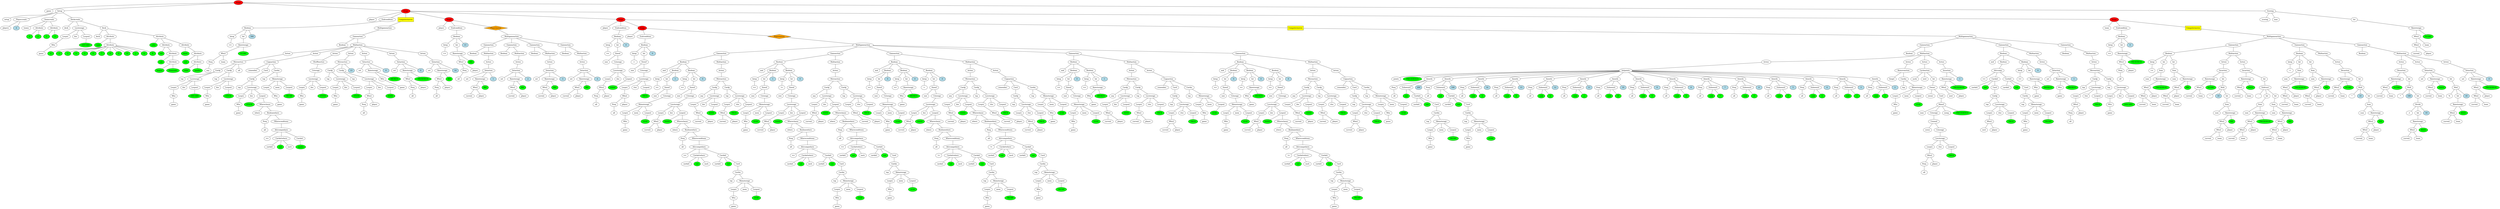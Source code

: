 graph tree{NODE0 [label="Stage" style=filled fillcolor="red"]
NODE0_1 [label="game"]
NODE0 -- NODE0_1
NODE0_2 [label="Setup" ]
NODE0_2_1 [label="setup"]
NODE0_2 -- NODE0_2_1
NODE0_2_2 [label="Playercreate" ]
NODE0_2_2_2 [label="players"]
NODE0_2_2 -- NODE0_2_2_2
NODE0_2_2_3 [label="4" style=filled fillcolor="lightblue"]
NODE0_2_2 -- NODE0_2_2_3
NODE0_2 -- NODE0_2_2
NODE0_2_4 [label="Teamcreate" ]
NODE0_2_4_1 [label="teams"]
NODE0_2_4 -- NODE0_2_4_1
NODE0_2_4_2 [label="Attribute" ]
NODE0_2_4_2_1 [fillcolor="green" style=filled label="0"]
NODE0_2_4_2 -- NODE0_2_4_2_1
NODE0_2_4_2_3 [fillcolor="green" style=filled label="2"]
NODE0_2_4_2 -- NODE0_2_4_2_3
NODE0_2_4 -- NODE0_2_4_2
NODE0_2_4_3 [label="Attribute" ]
NODE0_2_4_3_1 [fillcolor="green" style=filled label="1"]
NODE0_2_4_3 -- NODE0_2_4_3_1
NODE0_2_4_3_3 [fillcolor="green" style=filled label="3"]
NODE0_2_4_3 -- NODE0_2_4_3_3
NODE0_2_4 -- NODE0_2_4_3
NODE0_2 -- NODE0_2_4
NODE0_2_6 [label="Deckcreate" ]
NODE0_2_6_2 [label="deck"]
NODE0_2_6 -- NODE0_2_6_2
NODE0_2_6_3 [label="Locstorage" ]
NODE0_2_6_3_1 [label="Locpre" ]
NODE0_2_6_3_1_0 [label="Who" ]
NODE0_2_6_3_1_0_0 [label="game"]
NODE0_2_6_3_1_0 -- NODE0_2_6_3_1_0_0
NODE0_2_6_3_1 -- NODE0_2_6_3_1_0
NODE0_2_6_3 -- NODE0_2_6_3_1
NODE0_2_6_3_2 [label="iloc"]
NODE0_2_6_3 -- NODE0_2_6_3_2
NODE0_2_6_3_3 [label="Locpost" ]
NODE0_2_6_3_3_0 [fillcolor="green" style=filled label="DISCARD"]
NODE0_2_6_3_3 -- NODE0_2_6_3_3_0
NODE0_2_6_3 -- NODE0_2_6_3_3
NODE0_2_6 -- NODE0_2_6_3
NODE0_2_6_4 [label="Deck" ]
NODE0_2_6_4_1 [label="deck"]
NODE0_2_6_4 -- NODE0_2_6_4_1
NODE0_2_6_4_2 [label="Attribute" ]
NODE0_2_6_4_2_1 [fillcolor="green" style=filled label="rank"]
NODE0_2_6_4_2 -- NODE0_2_6_4_2_1
NODE0_2_6_4_2_2 [label="Attribute" ]
NODE0_2_6_4_2_2_1 [fillcolor="green" style=filled label="A"]
NODE0_2_6_4_2_2 -- NODE0_2_6_4_2_2_1
NODE0_2_6_4_2_2_3 [fillcolor="green" style=filled label="2"]
NODE0_2_6_4_2_2 -- NODE0_2_6_4_2_2_3
NODE0_2_6_4_2_2_5 [fillcolor="green" style=filled label="3"]
NODE0_2_6_4_2_2 -- NODE0_2_6_4_2_2_5
NODE0_2_6_4_2_2_7 [fillcolor="green" style=filled label="4"]
NODE0_2_6_4_2_2 -- NODE0_2_6_4_2_2_7
NODE0_2_6_4_2_2_9 [fillcolor="green" style=filled label="5"]
NODE0_2_6_4_2_2 -- NODE0_2_6_4_2_2_9
NODE0_2_6_4_2_2_11 [fillcolor="green" style=filled label="6"]
NODE0_2_6_4_2_2 -- NODE0_2_6_4_2_2_11
NODE0_2_6_4_2_2_13 [fillcolor="green" style=filled label="7"]
NODE0_2_6_4_2_2 -- NODE0_2_6_4_2_2_13
NODE0_2_6_4_2_2_15 [fillcolor="green" style=filled label="8"]
NODE0_2_6_4_2_2 -- NODE0_2_6_4_2_2_15
NODE0_2_6_4_2_2_17 [fillcolor="green" style=filled label="9"]
NODE0_2_6_4_2_2 -- NODE0_2_6_4_2_2_17
NODE0_2_6_4_2_2_19 [fillcolor="green" style=filled label="10"]
NODE0_2_6_4_2_2 -- NODE0_2_6_4_2_2_19
NODE0_2_6_4_2_2_21 [fillcolor="green" style=filled label="J"]
NODE0_2_6_4_2_2 -- NODE0_2_6_4_2_2_21
NODE0_2_6_4_2_2_23 [fillcolor="green" style=filled label="Q"]
NODE0_2_6_4_2_2 -- NODE0_2_6_4_2_2_23
NODE0_2_6_4_2_2_25 [fillcolor="green" style=filled label="K"]
NODE0_2_6_4_2_2 -- NODE0_2_6_4_2_2_25
NODE0_2_6_4_2 -- NODE0_2_6_4_2_2
NODE0_2_6_4 -- NODE0_2_6_4_2
NODE0_2_6_4_3 [label="Attribute" ]
NODE0_2_6_4_3_1 [fillcolor="green" style=filled label="color"]
NODE0_2_6_4_3 -- NODE0_2_6_4_3_1
NODE0_2_6_4_3_2 [label="Attribute" ]
NODE0_2_6_4_3_2_1 [fillcolor="green" style=filled label="red"]
NODE0_2_6_4_3_2 -- NODE0_2_6_4_3_2_1
NODE0_2_6_4_3_2_2 [label="Attribute" ]
NODE0_2_6_4_3_2_2_1 [fillcolor="green" style=filled label="suit"]
NODE0_2_6_4_3_2_2 -- NODE0_2_6_4_3_2_2_1
NODE0_2_6_4_3_2_2_2 [label="Attribute" ]
NODE0_2_6_4_3_2_2_2_1 [fillcolor="green" style=filled label="hearts"]
NODE0_2_6_4_3_2_2_2 -- NODE0_2_6_4_3_2_2_2_1
NODE0_2_6_4_3_2_2_2_3 [fillcolor="green" style=filled label="diamonds"]
NODE0_2_6_4_3_2_2_2 -- NODE0_2_6_4_3_2_2_2_3
NODE0_2_6_4_3_2_2 -- NODE0_2_6_4_3_2_2_2
NODE0_2_6_4_3_2 -- NODE0_2_6_4_3_2_2
NODE0_2_6_4_3 -- NODE0_2_6_4_3_2
NODE0_2_6_4_3_3 [label="Attribute" ]
NODE0_2_6_4_3_3_1 [fillcolor="green" style=filled label="black"]
NODE0_2_6_4_3_3 -- NODE0_2_6_4_3_3_1
NODE0_2_6_4_3_3_2 [label="Attribute" ]
NODE0_2_6_4_3_3_2_1 [fillcolor="green" style=filled label="suit"]
NODE0_2_6_4_3_3_2 -- NODE0_2_6_4_3_3_2_1
NODE0_2_6_4_3_3_2_2 [label="Attribute" ]
NODE0_2_6_4_3_3_2_2_1 [fillcolor="green" style=filled label="clubs"]
NODE0_2_6_4_3_3_2_2 -- NODE0_2_6_4_3_3_2_2_1
NODE0_2_6_4_3_3_2_2_3 [fillcolor="green" style=filled label="spades"]
NODE0_2_6_4_3_3_2_2 -- NODE0_2_6_4_3_3_2_2_3
NODE0_2_6_4_3_3_2 -- NODE0_2_6_4_3_3_2_2
NODE0_2_6_4_3_3 -- NODE0_2_6_4_3_3_2
NODE0_2_6_4_3 -- NODE0_2_6_4_3_3
NODE0_2_6_4 -- NODE0_2_6_4_3
NODE0_2_6 -- NODE0_2_6_4
NODE0_2 -- NODE0_2_6
NODE0 -- NODE0_2
NODE0_3 [label="Stage"  style=filled fillcolor="red"]
NODE0_3_2 [label="player"]
NODE0_3 -- NODE0_3_2
NODE0_3_3 [label="Endcondition" ]
NODE0_3_3_2 [label="Boolean" ]
NODE0_3_3_2_1 [label="Intop" ]
NODE0_3_3_2_1_0 [label=">="]
NODE0_3_3_2_1 -- NODE0_3_3_2_1_0
NODE0_3_3_2 -- NODE0_3_3_2_1
NODE0_3_3_2_2 [label="Int" ]
NODE0_3_3_2_2_0 [label="Rawstorage" ]
NODE0_3_3_2_2_0_1 [label="Who2" ]
NODE0_3_3_2_2_0_1_1 [label="Posq" ]
NODE0_3_3_2_2_0_1_1_0 [label="any"]
NODE0_3_3_2_2_0_1_1 -- NODE0_3_3_2_2_0_1_1_0
NODE0_3_3_2_2_0_1 -- NODE0_3_3_2_2_0_1_1
NODE0_3_3_2_2_0_1_2 [label="team"]
NODE0_3_3_2_2_0_1 -- NODE0_3_3_2_2_0_1_2
NODE0_3_3_2_2_0 -- NODE0_3_3_2_2_0_1
NODE0_3_3_2_2_0_3 [fillcolor="green" style=filled label="SCORE"]
NODE0_3_3_2_2_0 -- NODE0_3_3_2_2_0_3
NODE0_3_3_2_2 -- NODE0_3_3_2_2_0
NODE0_3_3_2 -- NODE0_3_3_2_2
NODE0_3_3_2_3 [label="500" style=filled fillcolor="lightblue"]
NODE0_3_3_2 -- NODE0_3_3_2_3
NODE0_3_3 -- NODE0_3_3_2
NODE0_3 -- NODE0_3_3
NODE0_3_4 [label="Computermoves"  style=filled shape=box fillcolor="yellow"]
NODE0_3_4_2 [label="Multigameaction" ]
NODE0_3_4_2_0 [label="Gameaction" ]
NODE0_3_4_2_0_1 [label="Boolean" ]
NODE0_3_4_2_0 -- NODE0_3_4_2_0_1
NODE0_3_4_2_0_2 [label="Multiaction" ]
NODE0_3_4_2_0_2_0 [label="Action" ]
NODE0_3_4_2_0_2_0_1 [label="Moveaction" ]
NODE0_3_4_2_0_2_0_1_1 [label="Cardp" ]
NODE0_3_4_2_0_2_0_1_1_1 [label="top"]
NODE0_3_4_2_0_2_0_1_1 -- NODE0_3_4_2_0_2_0_1_1_1
NODE0_3_4_2_0_2_0_1_1_2 [label="Locstorage" ]
NODE0_3_4_2_0_2_0_1_1_2_1 [label="Locpre" ]
NODE0_3_4_2_0_2_0_1_1_2_1_0 [label="Who" ]
NODE0_3_4_2_0_2_0_1_1_2_1_0_0 [label="game"]
NODE0_3_4_2_0_2_0_1_1_2_1_0 -- NODE0_3_4_2_0_2_0_1_1_2_1_0_0
NODE0_3_4_2_0_2_0_1_1_2_1 -- NODE0_3_4_2_0_2_0_1_1_2_1_0
NODE0_3_4_2_0_2_0_1_1_2 -- NODE0_3_4_2_0_2_0_1_1_2_1
NODE0_3_4_2_0_2_0_1_1_2_2 [label="iloc"]
NODE0_3_4_2_0_2_0_1_1_2 -- NODE0_3_4_2_0_2_0_1_1_2_2
NODE0_3_4_2_0_2_0_1_1_2_3 [label="Locpost" ]
NODE0_3_4_2_0_2_0_1_1_2_3_0 [fillcolor="green" style=filled label="DISCARD"]
NODE0_3_4_2_0_2_0_1_1_2_3 -- NODE0_3_4_2_0_2_0_1_1_2_3_0
NODE0_3_4_2_0_2_0_1_1_2 -- NODE0_3_4_2_0_2_0_1_1_2_3
NODE0_3_4_2_0_2_0_1_1 -- NODE0_3_4_2_0_2_0_1_1_2
NODE0_3_4_2_0_2_0_1 -- NODE0_3_4_2_0_2_0_1_1
NODE0_3_4_2_0_2_0_1_2 [label="Cardp" ]
NODE0_3_4_2_0_2_0_1_2_1 [label="top"]
NODE0_3_4_2_0_2_0_1_2 -- NODE0_3_4_2_0_2_0_1_2_1
NODE0_3_4_2_0_2_0_1_2_2 [label="Locstorage" ]
NODE0_3_4_2_0_2_0_1_2_2_1 [label="Locpre" ]
NODE0_3_4_2_0_2_0_1_2_2_1_0 [label="Who" ]
NODE0_3_4_2_0_2_0_1_2_2_1_0_0 [label="game"]
NODE0_3_4_2_0_2_0_1_2_2_1_0 -- NODE0_3_4_2_0_2_0_1_2_2_1_0_0
NODE0_3_4_2_0_2_0_1_2_2_1 -- NODE0_3_4_2_0_2_0_1_2_2_1_0
NODE0_3_4_2_0_2_0_1_2_2 -- NODE0_3_4_2_0_2_0_1_2_2_1
NODE0_3_4_2_0_2_0_1_2_2_2 [label="iloc"]
NODE0_3_4_2_0_2_0_1_2_2 -- NODE0_3_4_2_0_2_0_1_2_2_2
NODE0_3_4_2_0_2_0_1_2_2_3 [label="Locpost" ]
NODE0_3_4_2_0_2_0_1_2_2_3_0 [fillcolor="green" style=filled label="STOCK"]
NODE0_3_4_2_0_2_0_1_2_2_3 -- NODE0_3_4_2_0_2_0_1_2_2_3_0
NODE0_3_4_2_0_2_0_1_2_2 -- NODE0_3_4_2_0_2_0_1_2_2_3
NODE0_3_4_2_0_2_0_1_2 -- NODE0_3_4_2_0_2_0_1_2_2
NODE0_3_4_2_0_2_0_1 -- NODE0_3_4_2_0_2_0_1_2
NODE0_3_4_2_0_2_0_1_3 [label="all"]
NODE0_3_4_2_0_2_0_1 -- NODE0_3_4_2_0_2_0_1_3
NODE0_3_4_2_0_2_0 -- NODE0_3_4_2_0_2_0_1
NODE0_3_4_2_0_2 -- NODE0_3_4_2_0_2_0
NODE0_3_4_2_0_2_1 [label="Action" ]
NODE0_3_4_2_0_2_1_1 [label="Copyaction" ]
NODE0_3_4_2_0_2_1_1_0 [label="remember"]
NODE0_3_4_2_0_2_1_1 -- NODE0_3_4_2_0_2_1_1_0
NODE0_3_4_2_0_2_1_1_1 [label="Card" ]
NODE0_3_4_2_0_2_1_1_1_0 [label="Cardp" ]
NODE0_3_4_2_0_2_1_1_1_0_1 [label="top"]
NODE0_3_4_2_0_2_1_1_1_0 -- NODE0_3_4_2_0_2_1_1_1_0_1
NODE0_3_4_2_0_2_1_1_1_0_2 [label="Locstorage" ]
NODE0_3_4_2_0_2_1_1_1_0_2_1 [label="Locpre" ]
NODE0_3_4_2_0_2_1_1_1_0_2_1_0 [label="Who" ]
NODE0_3_4_2_0_2_1_1_1_0_2_1_0_0 [label="game"]
NODE0_3_4_2_0_2_1_1_1_0_2_1_0 -- NODE0_3_4_2_0_2_1_1_1_0_2_1_0_0
NODE0_3_4_2_0_2_1_1_1_0_2_1 -- NODE0_3_4_2_0_2_1_1_1_0_2_1_0
NODE0_3_4_2_0_2_1_1_1_0_2 -- NODE0_3_4_2_0_2_1_1_1_0_2_1
NODE0_3_4_2_0_2_1_1_1_0_2_2 [label="iloc"]
NODE0_3_4_2_0_2_1_1_1_0_2 -- NODE0_3_4_2_0_2_1_1_1_0_2_2
NODE0_3_4_2_0_2_1_1_1_0_2_3 [label="Locpost" ]
NODE0_3_4_2_0_2_1_1_1_0_2_3_0 [fillcolor="green" style=filled label="STOCK"]
NODE0_3_4_2_0_2_1_1_1_0_2_3 -- NODE0_3_4_2_0_2_1_1_1_0_2_3_0
NODE0_3_4_2_0_2_1_1_1_0_2_3_1 [label="Whereclause" ]
NODE0_3_4_2_0_2_1_1_1_0_2_3_1_0 [label="where"]
NODE0_3_4_2_0_2_1_1_1_0_2_3_1 -- NODE0_3_4_2_0_2_1_1_1_0_2_3_1_0
NODE0_3_4_2_0_2_1_1_1_0_2_3_1_1 [label="Booleanwhere" ]
NODE0_3_4_2_0_2_1_1_1_0_2_3_1_1_1 [label="Posq" ]
NODE0_3_4_2_0_2_1_1_1_0_2_3_1_1_1_0 [label="all"]
NODE0_3_4_2_0_2_1_1_1_0_2_3_1_1_1 -- NODE0_3_4_2_0_2_1_1_1_0_2_3_1_1_1_0
NODE0_3_4_2_0_2_1_1_1_0_2_3_1_1 -- NODE0_3_4_2_0_2_1_1_1_0_2_3_1_1_1
NODE0_3_4_2_0_2_1_1_1_0_2_3_1_1_2 [label="Whereconditions" ]
NODE0_3_4_2_0_2_1_1_1_0_2_3_1_1_2_1 [label="Attrcompwhere" ]
NODE0_3_4_2_0_2_1_1_1_0_2_3_1_1_2_1_0 [label="=="]
NODE0_3_4_2_0_2_1_1_1_0_2_3_1_1_2_1 -- NODE0_3_4_2_0_2_1_1_1_0_2_3_1_1_2_1_0
NODE0_3_4_2_0_2_1_1_1_0_2_3_1_1_2_1_1 [label="Cardattwhere" ]
NODE0_3_4_2_0_2_1_1_1_0_2_3_1_1_2_1_1_1 [label="cardatt"]
NODE0_3_4_2_0_2_1_1_1_0_2_3_1_1_2_1_1 -- NODE0_3_4_2_0_2_1_1_1_0_2_3_1_1_2_1_1_1
NODE0_3_4_2_0_2_1_1_1_0_2_3_1_1_2_1_1_2 [fillcolor="green" style=filled label="suit"]
NODE0_3_4_2_0_2_1_1_1_0_2_3_1_1_2_1_1 -- NODE0_3_4_2_0_2_1_1_1_0_2_3_1_1_2_1_1_2
NODE0_3_4_2_0_2_1_1_1_0_2_3_1_1_2_1_1_3 [label="each"]
NODE0_3_4_2_0_2_1_1_1_0_2_3_1_1_2_1_1 -- NODE0_3_4_2_0_2_1_1_1_0_2_3_1_1_2_1_1_3
NODE0_3_4_2_0_2_1_1_1_0_2_3_1_1_2_1 -- NODE0_3_4_2_0_2_1_1_1_0_2_3_1_1_2_1_1
NODE0_3_4_2_0_2_1_1_1_0_2_3_1_1_2_1_2 [label="Cardatt" ]
NODE0_3_4_2_0_2_1_1_1_0_2_3_1_1_2_1_2_0 [fillcolor="green" style=filled label="spades"]
NODE0_3_4_2_0_2_1_1_1_0_2_3_1_1_2_1_2 -- NODE0_3_4_2_0_2_1_1_1_0_2_3_1_1_2_1_2_0
NODE0_3_4_2_0_2_1_1_1_0_2_3_1_1_2_1 -- NODE0_3_4_2_0_2_1_1_1_0_2_3_1_1_2_1_2
NODE0_3_4_2_0_2_1_1_1_0_2_3_1_1_2 -- NODE0_3_4_2_0_2_1_1_1_0_2_3_1_1_2_1
NODE0_3_4_2_0_2_1_1_1_0_2_3_1_1 -- NODE0_3_4_2_0_2_1_1_1_0_2_3_1_1_2
NODE0_3_4_2_0_2_1_1_1_0_2_3_1 -- NODE0_3_4_2_0_2_1_1_1_0_2_3_1_1
NODE0_3_4_2_0_2_1_1_1_0_2_3 -- NODE0_3_4_2_0_2_1_1_1_0_2_3_1
NODE0_3_4_2_0_2_1_1_1_0_2 -- NODE0_3_4_2_0_2_1_1_1_0_2_3
NODE0_3_4_2_0_2_1_1_1_0 -- NODE0_3_4_2_0_2_1_1_1_0_2
NODE0_3_4_2_0_2_1_1_1 -- NODE0_3_4_2_0_2_1_1_1_0
NODE0_3_4_2_0_2_1_1 -- NODE0_3_4_2_0_2_1_1_1
NODE0_3_4_2_0_2_1_1_2 [label="Cardm" ]
NODE0_3_4_2_0_2_1_1_2_1 [label="top"]
NODE0_3_4_2_0_2_1_1_2 -- NODE0_3_4_2_0_2_1_1_2_1
NODE0_3_4_2_0_2_1_1_2_2 [label="Memstorage" ]
NODE0_3_4_2_0_2_1_1_2_2_1 [label="Locpre" ]
NODE0_3_4_2_0_2_1_1_2_2_1_0 [label="Who" ]
NODE0_3_4_2_0_2_1_1_2_2_1_0_0 [label="game"]
NODE0_3_4_2_0_2_1_1_2_2_1_0 -- NODE0_3_4_2_0_2_1_1_2_2_1_0_0
NODE0_3_4_2_0_2_1_1_2_2_1 -- NODE0_3_4_2_0_2_1_1_2_2_1_0
NODE0_3_4_2_0_2_1_1_2_2 -- NODE0_3_4_2_0_2_1_1_2_2_1
NODE0_3_4_2_0_2_1_1_2_2_2 [label="mem"]
NODE0_3_4_2_0_2_1_1_2_2 -- NODE0_3_4_2_0_2_1_1_2_2_2
NODE0_3_4_2_0_2_1_1_2_2_3 [label="Locpost" ]
NODE0_3_4_2_0_2_1_1_2_2_3_0 [fillcolor="green" style=filled label="TRUMP"]
NODE0_3_4_2_0_2_1_1_2_2_3 -- NODE0_3_4_2_0_2_1_1_2_2_3_0
NODE0_3_4_2_0_2_1_1_2_2 -- NODE0_3_4_2_0_2_1_1_2_2_3
NODE0_3_4_2_0_2_1_1_2 -- NODE0_3_4_2_0_2_1_1_2_2
NODE0_3_4_2_0_2_1_1 -- NODE0_3_4_2_0_2_1_1_2
NODE0_3_4_2_0_2_1 -- NODE0_3_4_2_0_2_1_1
NODE0_3_4_2_0_2 -- NODE0_3_4_2_0_2_1
NODE0_3_4_2_0_2_2 [label="Action" ]
NODE0_3_4_2_0_2_2_1 [label="Shuffleaction" ]
NODE0_3_4_2_0_2_2_1_1 [label="Cstorage" ]
NODE0_3_4_2_0_2_2_1_1_0 [label="Locstorage" ]
NODE0_3_4_2_0_2_2_1_1_0_1 [label="Locpre" ]
NODE0_3_4_2_0_2_2_1_1_0_1_0 [label="Who" ]
NODE0_3_4_2_0_2_2_1_1_0_1_0_0 [label="game"]
NODE0_3_4_2_0_2_2_1_1_0_1_0 -- NODE0_3_4_2_0_2_2_1_1_0_1_0_0
NODE0_3_4_2_0_2_2_1_1_0_1 -- NODE0_3_4_2_0_2_2_1_1_0_1_0
NODE0_3_4_2_0_2_2_1_1_0 -- NODE0_3_4_2_0_2_2_1_1_0_1
NODE0_3_4_2_0_2_2_1_1_0_2 [label="iloc"]
NODE0_3_4_2_0_2_2_1_1_0 -- NODE0_3_4_2_0_2_2_1_1_0_2
NODE0_3_4_2_0_2_2_1_1_0_3 [label="Locpost" ]
NODE0_3_4_2_0_2_2_1_1_0_3_0 [fillcolor="green" style=filled label="STOCK"]
NODE0_3_4_2_0_2_2_1_1_0_3 -- NODE0_3_4_2_0_2_2_1_1_0_3_0
NODE0_3_4_2_0_2_2_1_1_0 -- NODE0_3_4_2_0_2_2_1_1_0_3
NODE0_3_4_2_0_2_2_1_1 -- NODE0_3_4_2_0_2_2_1_1_0
NODE0_3_4_2_0_2_2_1 -- NODE0_3_4_2_0_2_2_1_1
NODE0_3_4_2_0_2_2 -- NODE0_3_4_2_0_2_2_1
NODE0_3_4_2_0_2 -- NODE0_3_4_2_0_2_2
NODE0_3_4_2_0_2_3 [label="Action" ]
NODE0_3_4_2_0_2_3_1 [label="Moveaction" ]
NODE0_3_4_2_0_2_3_1_1 [label="Cardp" ]
NODE0_3_4_2_0_2_3_1_1_1 [label="top"]
NODE0_3_4_2_0_2_3_1_1 -- NODE0_3_4_2_0_2_3_1_1_1
NODE0_3_4_2_0_2_3_1_1_2 [label="Locstorage" ]
NODE0_3_4_2_0_2_3_1_1_2_1 [label="Locpre" ]
NODE0_3_4_2_0_2_3_1_1_2_1_0 [label="Who" ]
NODE0_3_4_2_0_2_3_1_1_2_1_0_0 [label="game"]
NODE0_3_4_2_0_2_3_1_1_2_1_0 -- NODE0_3_4_2_0_2_3_1_1_2_1_0_0
NODE0_3_4_2_0_2_3_1_1_2_1 -- NODE0_3_4_2_0_2_3_1_1_2_1_0
NODE0_3_4_2_0_2_3_1_1_2 -- NODE0_3_4_2_0_2_3_1_1_2_1
NODE0_3_4_2_0_2_3_1_1_2_2 [label="iloc"]
NODE0_3_4_2_0_2_3_1_1_2 -- NODE0_3_4_2_0_2_3_1_1_2_2
NODE0_3_4_2_0_2_3_1_1_2_3 [label="Locpost" ]
NODE0_3_4_2_0_2_3_1_1_2_3_0 [fillcolor="green" style=filled label="STOCK"]
NODE0_3_4_2_0_2_3_1_1_2_3 -- NODE0_3_4_2_0_2_3_1_1_2_3_0
NODE0_3_4_2_0_2_3_1_1_2 -- NODE0_3_4_2_0_2_3_1_1_2_3
NODE0_3_4_2_0_2_3_1_1 -- NODE0_3_4_2_0_2_3_1_1_2
NODE0_3_4_2_0_2_3_1 -- NODE0_3_4_2_0_2_3_1_1
NODE0_3_4_2_0_2_3_1_2 [label="Cardp" ]
NODE0_3_4_2_0_2_3_1_2_1 [label="top"]
NODE0_3_4_2_0_2_3_1_2 -- NODE0_3_4_2_0_2_3_1_2_1
NODE0_3_4_2_0_2_3_1_2_2 [label="Locstorage" ]
NODE0_3_4_2_0_2_3_1_2_2_1 [label="Locpre" ]
NODE0_3_4_2_0_2_3_1_2_2_1_0 [label="Who2" ]
NODE0_3_4_2_0_2_3_1_2_2_1_0_1 [label="Posq" ]
NODE0_3_4_2_0_2_3_1_2_2_1_0_1_0 [label="all"]
NODE0_3_4_2_0_2_3_1_2_2_1_0_1 -- NODE0_3_4_2_0_2_3_1_2_2_1_0_1_0
NODE0_3_4_2_0_2_3_1_2_2_1_0 -- NODE0_3_4_2_0_2_3_1_2_2_1_0_1
NODE0_3_4_2_0_2_3_1_2_2_1_0_2 [label="player"]
NODE0_3_4_2_0_2_3_1_2_2_1_0 -- NODE0_3_4_2_0_2_3_1_2_2_1_0_2
NODE0_3_4_2_0_2_3_1_2_2_1 -- NODE0_3_4_2_0_2_3_1_2_2_1_0
NODE0_3_4_2_0_2_3_1_2_2 -- NODE0_3_4_2_0_2_3_1_2_2_1
NODE0_3_4_2_0_2_3_1_2_2_2 [label="iloc"]
NODE0_3_4_2_0_2_3_1_2_2 -- NODE0_3_4_2_0_2_3_1_2_2_2
NODE0_3_4_2_0_2_3_1_2_2_3 [label="Locpost" ]
NODE0_3_4_2_0_2_3_1_2_2_3_0 [fillcolor="green" style=filled label="HAND"]
NODE0_3_4_2_0_2_3_1_2_2_3 -- NODE0_3_4_2_0_2_3_1_2_2_3_0
NODE0_3_4_2_0_2_3_1_2_2 -- NODE0_3_4_2_0_2_3_1_2_2_3
NODE0_3_4_2_0_2_3_1_2 -- NODE0_3_4_2_0_2_3_1_2_2
NODE0_3_4_2_0_2_3_1 -- NODE0_3_4_2_0_2_3_1_2
NODE0_3_4_2_0_2_3_1_3 [label="13" style=filled fillcolor="lightblue"]
NODE0_3_4_2_0_2_3_1 -- NODE0_3_4_2_0_2_3_1_3
NODE0_3_4_2_0_2_3 -- NODE0_3_4_2_0_2_3_1
NODE0_3_4_2_0_2 -- NODE0_3_4_2_0_2_3
NODE0_3_4_2_0_2_4 [label="Action" ]
NODE0_3_4_2_0_2_4_1 [label="Setaction" ]
NODE0_3_4_2_0_2_4_1_0 [label="set"]
NODE0_3_4_2_0_2_4_1 -- NODE0_3_4_2_0_2_4_1_0
NODE0_3_4_2_0_2_4_1_1 [label="Rawstorage" ]
NODE0_3_4_2_0_2_4_1_1_1 [label="Who" ]
NODE0_3_4_2_0_2_4_1_1_1_0 [label="game"]
NODE0_3_4_2_0_2_4_1_1_1 -- NODE0_3_4_2_0_2_4_1_1_1_0
NODE0_3_4_2_0_2_4_1_1 -- NODE0_3_4_2_0_2_4_1_1_1
NODE0_3_4_2_0_2_4_1_1_3 [fillcolor="green" style=filled label="BROKEN"]
NODE0_3_4_2_0_2_4_1_1 -- NODE0_3_4_2_0_2_4_1_1_3
NODE0_3_4_2_0_2_4_1 -- NODE0_3_4_2_0_2_4_1_1
NODE0_3_4_2_0_2_4_1_2 [label="0" style=filled fillcolor="lightblue"]
NODE0_3_4_2_0_2_4_1 -- NODE0_3_4_2_0_2_4_1_2
NODE0_3_4_2_0_2_4 -- NODE0_3_4_2_0_2_4_1
NODE0_3_4_2_0_2 -- NODE0_3_4_2_0_2_4
NODE0_3_4_2_0_2_5 [label="Action" ]
NODE0_3_4_2_0_2_5_1 [label="Setaction" ]
NODE0_3_4_2_0_2_5_1_0 [label="set"]
NODE0_3_4_2_0_2_5_1 -- NODE0_3_4_2_0_2_5_1_0
NODE0_3_4_2_0_2_5_1_1 [label="Rawstorage" ]
NODE0_3_4_2_0_2_5_1_1_1 [label="Who2" ]
NODE0_3_4_2_0_2_5_1_1_1_1 [label="Posq" ]
NODE0_3_4_2_0_2_5_1_1_1_1_0 [label="all"]
NODE0_3_4_2_0_2_5_1_1_1_1 -- NODE0_3_4_2_0_2_5_1_1_1_1_0
NODE0_3_4_2_0_2_5_1_1_1 -- NODE0_3_4_2_0_2_5_1_1_1_1
NODE0_3_4_2_0_2_5_1_1_1_2 [label="player"]
NODE0_3_4_2_0_2_5_1_1_1 -- NODE0_3_4_2_0_2_5_1_1_1_2
NODE0_3_4_2_0_2_5_1_1 -- NODE0_3_4_2_0_2_5_1_1_1
NODE0_3_4_2_0_2_5_1_1_3 [fillcolor="green" style=filled label="TRICKSWON"]
NODE0_3_4_2_0_2_5_1_1 -- NODE0_3_4_2_0_2_5_1_1_3
NODE0_3_4_2_0_2_5_1 -- NODE0_3_4_2_0_2_5_1_1
NODE0_3_4_2_0_2_5_1_2 [label="0" style=filled fillcolor="lightblue"]
NODE0_3_4_2_0_2_5_1 -- NODE0_3_4_2_0_2_5_1_2
NODE0_3_4_2_0_2_5 -- NODE0_3_4_2_0_2_5_1
NODE0_3_4_2_0_2 -- NODE0_3_4_2_0_2_5
NODE0_3_4_2_0_2_6 [label="Action" ]
NODE0_3_4_2_0_2_6_1 [label="Setaction" ]
NODE0_3_4_2_0_2_6_1_0 [label="set"]
NODE0_3_4_2_0_2_6_1 -- NODE0_3_4_2_0_2_6_1_0
NODE0_3_4_2_0_2_6_1_1 [label="Rawstorage" ]
NODE0_3_4_2_0_2_6_1_1_1 [label="Who2" ]
NODE0_3_4_2_0_2_6_1_1_1_1 [label="Posq" ]
NODE0_3_4_2_0_2_6_1_1_1_1_0 [label="all"]
NODE0_3_4_2_0_2_6_1_1_1_1 -- NODE0_3_4_2_0_2_6_1_1_1_1_0
NODE0_3_4_2_0_2_6_1_1_1 -- NODE0_3_4_2_0_2_6_1_1_1_1
NODE0_3_4_2_0_2_6_1_1_1_2 [label="player"]
NODE0_3_4_2_0_2_6_1_1_1 -- NODE0_3_4_2_0_2_6_1_1_1_2
NODE0_3_4_2_0_2_6_1_1 -- NODE0_3_4_2_0_2_6_1_1_1
NODE0_3_4_2_0_2_6_1_1_3 [fillcolor="green" style=filled label="BID"]
NODE0_3_4_2_0_2_6_1_1 -- NODE0_3_4_2_0_2_6_1_1_3
NODE0_3_4_2_0_2_6_1 -- NODE0_3_4_2_0_2_6_1_1
NODE0_3_4_2_0_2_6_1_2 [label="14" style=filled fillcolor="lightblue"]
NODE0_3_4_2_0_2_6_1 -- NODE0_3_4_2_0_2_6_1_2
NODE0_3_4_2_0_2_6 -- NODE0_3_4_2_0_2_6_1
NODE0_3_4_2_0_2 -- NODE0_3_4_2_0_2_6
NODE0_3_4_2_0 -- NODE0_3_4_2_0_2
NODE0_3_4_2 -- NODE0_3_4_2_0
NODE0_3_4 -- NODE0_3_4_2
NODE0_3 -- NODE0_3_4
NODE0_3_5 [label="Stage"  style=filled fillcolor="red"]
NODE0_3_5_2 [label="player"]
NODE0_3_5 -- NODE0_3_5_2
NODE0_3_5_3 [label="Endcondition" ]
NODE0_3_5_3_2 [label="Boolean" ]
NODE0_3_5_3_2_1 [label="Intop" ]
NODE0_3_5_3_2_1_0 [label="<="]
NODE0_3_5_3_2_1 -- NODE0_3_5_3_2_1_0
NODE0_3_5_3_2 -- NODE0_3_5_3_2_1
NODE0_3_5_3_2_2 [label="Int" ]
NODE0_3_5_3_2_2_0 [label="Rawstorage" ]
NODE0_3_5_3_2_2_0_1 [label="Who2" ]
NODE0_3_5_3_2_2_0_1_1 [label="Posq" ]
NODE0_3_5_3_2_2_0_1_1_0 [label="all"]
NODE0_3_5_3_2_2_0_1_1 -- NODE0_3_5_3_2_2_0_1_1_0
NODE0_3_5_3_2_2_0_1 -- NODE0_3_5_3_2_2_0_1_1
NODE0_3_5_3_2_2_0_1_2 [label="player"]
NODE0_3_5_3_2_2_0_1 -- NODE0_3_5_3_2_2_0_1_2
NODE0_3_5_3_2_2_0 -- NODE0_3_5_3_2_2_0_1
NODE0_3_5_3_2_2_0_3 [fillcolor="green" style=filled label="BID"]
NODE0_3_5_3_2_2_0 -- NODE0_3_5_3_2_2_0_3
NODE0_3_5_3_2_2 -- NODE0_3_5_3_2_2_0
NODE0_3_5_3_2 -- NODE0_3_5_3_2_2
NODE0_3_5_3_2_3 [label="13" style=filled fillcolor="lightblue"]
NODE0_3_5_3_2 -- NODE0_3_5_3_2_3
NODE0_3_5_3 -- NODE0_3_5_3_2
NODE0_3_5 -- NODE0_3_5_3
NODE0_3_5_4 [label="Playermoves"  style=filled shape=diamond fillcolor="orange"]
NODE0_3_5_4_2 [label="Multigameaction" ]
NODE0_3_5_4_2_0 [label="Gameaction" ]
NODE0_3_5_4_2_0_1 [label="Boolean" ]
NODE0_3_5_4_2_0 -- NODE0_3_5_4_2_0_1
NODE0_3_5_4_2_0_2 [label="Multiaction" ]
NODE0_3_5_4_2_0_2_0 [label="Action" ]
NODE0_3_5_4_2_0_2_0_1 [label="Setaction" ]
NODE0_3_5_4_2_0_2_0_1_0 [label="set"]
NODE0_3_5_4_2_0_2_0_1 -- NODE0_3_5_4_2_0_2_0_1_0
NODE0_3_5_4_2_0_2_0_1_1 [label="Rawstorage" ]
NODE0_3_5_4_2_0_2_0_1_1_1 [label="Who2" ]
NODE0_3_5_4_2_0_2_0_1_1_1_1 [label="current"]
NODE0_3_5_4_2_0_2_0_1_1_1 -- NODE0_3_5_4_2_0_2_0_1_1_1_1
NODE0_3_5_4_2_0_2_0_1_1_1_2 [label="player"]
NODE0_3_5_4_2_0_2_0_1_1_1 -- NODE0_3_5_4_2_0_2_0_1_1_1_2
NODE0_3_5_4_2_0_2_0_1_1 -- NODE0_3_5_4_2_0_2_0_1_1_1
NODE0_3_5_4_2_0_2_0_1_1_3 [fillcolor="green" style=filled label="BID"]
NODE0_3_5_4_2_0_2_0_1_1 -- NODE0_3_5_4_2_0_2_0_1_1_3
NODE0_3_5_4_2_0_2_0_1 -- NODE0_3_5_4_2_0_2_0_1_1
NODE0_3_5_4_2_0_2_0_1_2 [label="1" style=filled fillcolor="lightblue"]
NODE0_3_5_4_2_0_2_0_1 -- NODE0_3_5_4_2_0_2_0_1_2
NODE0_3_5_4_2_0_2_0 -- NODE0_3_5_4_2_0_2_0_1
NODE0_3_5_4_2_0_2 -- NODE0_3_5_4_2_0_2_0
NODE0_3_5_4_2_0 -- NODE0_3_5_4_2_0_2
NODE0_3_5_4_2 -- NODE0_3_5_4_2_0
NODE0_3_5_4_2_1 [label="Gameaction" ]
NODE0_3_5_4_2_1_1 [label="Boolean" ]
NODE0_3_5_4_2_1 -- NODE0_3_5_4_2_1_1
NODE0_3_5_4_2_1_2 [label="Multiaction" ]
NODE0_3_5_4_2_1_2_0 [label="Action" ]
NODE0_3_5_4_2_1_2_0_1 [label="Setaction" ]
NODE0_3_5_4_2_1_2_0_1_0 [label="set"]
NODE0_3_5_4_2_1_2_0_1 -- NODE0_3_5_4_2_1_2_0_1_0
NODE0_3_5_4_2_1_2_0_1_1 [label="Rawstorage" ]
NODE0_3_5_4_2_1_2_0_1_1_1 [label="Who2" ]
NODE0_3_5_4_2_1_2_0_1_1_1_1 [label="current"]
NODE0_3_5_4_2_1_2_0_1_1_1 -- NODE0_3_5_4_2_1_2_0_1_1_1_1
NODE0_3_5_4_2_1_2_0_1_1_1_2 [label="player"]
NODE0_3_5_4_2_1_2_0_1_1_1 -- NODE0_3_5_4_2_1_2_0_1_1_1_2
NODE0_3_5_4_2_1_2_0_1_1 -- NODE0_3_5_4_2_1_2_0_1_1_1
NODE0_3_5_4_2_1_2_0_1_1_3 [fillcolor="green" style=filled label="BID"]
NODE0_3_5_4_2_1_2_0_1_1 -- NODE0_3_5_4_2_1_2_0_1_1_3
NODE0_3_5_4_2_1_2_0_1 -- NODE0_3_5_4_2_1_2_0_1_1
NODE0_3_5_4_2_1_2_0_1_2 [label="2" style=filled fillcolor="lightblue"]
NODE0_3_5_4_2_1_2_0_1 -- NODE0_3_5_4_2_1_2_0_1_2
NODE0_3_5_4_2_1_2_0 -- NODE0_3_5_4_2_1_2_0_1
NODE0_3_5_4_2_1_2 -- NODE0_3_5_4_2_1_2_0
NODE0_3_5_4_2_1 -- NODE0_3_5_4_2_1_2
NODE0_3_5_4_2 -- NODE0_3_5_4_2_1
NODE0_3_5_4_2_2 [label="Gameaction" ]
NODE0_3_5_4_2_2_1 [label="Boolean" ]
NODE0_3_5_4_2_2 -- NODE0_3_5_4_2_2_1
NODE0_3_5_4_2_2_2 [label="Multiaction" ]
NODE0_3_5_4_2_2_2_0 [label="Action" ]
NODE0_3_5_4_2_2_2_0_1 [label="Setaction" ]
NODE0_3_5_4_2_2_2_0_1_0 [label="set"]
NODE0_3_5_4_2_2_2_0_1 -- NODE0_3_5_4_2_2_2_0_1_0
NODE0_3_5_4_2_2_2_0_1_1 [label="Rawstorage" ]
NODE0_3_5_4_2_2_2_0_1_1_1 [label="Who2" ]
NODE0_3_5_4_2_2_2_0_1_1_1_1 [label="current"]
NODE0_3_5_4_2_2_2_0_1_1_1 -- NODE0_3_5_4_2_2_2_0_1_1_1_1
NODE0_3_5_4_2_2_2_0_1_1_1_2 [label="player"]
NODE0_3_5_4_2_2_2_0_1_1_1 -- NODE0_3_5_4_2_2_2_0_1_1_1_2
NODE0_3_5_4_2_2_2_0_1_1 -- NODE0_3_5_4_2_2_2_0_1_1_1
NODE0_3_5_4_2_2_2_0_1_1_3 [fillcolor="green" style=filled label="BID"]
NODE0_3_5_4_2_2_2_0_1_1 -- NODE0_3_5_4_2_2_2_0_1_1_3
NODE0_3_5_4_2_2_2_0_1 -- NODE0_3_5_4_2_2_2_0_1_1
NODE0_3_5_4_2_2_2_0_1_2 [label="3" style=filled fillcolor="lightblue"]
NODE0_3_5_4_2_2_2_0_1 -- NODE0_3_5_4_2_2_2_0_1_2
NODE0_3_5_4_2_2_2_0 -- NODE0_3_5_4_2_2_2_0_1
NODE0_3_5_4_2_2_2 -- NODE0_3_5_4_2_2_2_0
NODE0_3_5_4_2_2 -- NODE0_3_5_4_2_2_2
NODE0_3_5_4_2 -- NODE0_3_5_4_2_2
NODE0_3_5_4_2_3 [label="Gameaction" ]
NODE0_3_5_4_2_3_1 [label="Boolean" ]
NODE0_3_5_4_2_3 -- NODE0_3_5_4_2_3_1
NODE0_3_5_4_2_3_2 [label="Multiaction" ]
NODE0_3_5_4_2_3_2_0 [label="Action" ]
NODE0_3_5_4_2_3_2_0_1 [label="Setaction" ]
NODE0_3_5_4_2_3_2_0_1_0 [label="set"]
NODE0_3_5_4_2_3_2_0_1 -- NODE0_3_5_4_2_3_2_0_1_0
NODE0_3_5_4_2_3_2_0_1_1 [label="Rawstorage" ]
NODE0_3_5_4_2_3_2_0_1_1_1 [label="Who2" ]
NODE0_3_5_4_2_3_2_0_1_1_1_1 [label="current"]
NODE0_3_5_4_2_3_2_0_1_1_1 -- NODE0_3_5_4_2_3_2_0_1_1_1_1
NODE0_3_5_4_2_3_2_0_1_1_1_2 [label="player"]
NODE0_3_5_4_2_3_2_0_1_1_1 -- NODE0_3_5_4_2_3_2_0_1_1_1_2
NODE0_3_5_4_2_3_2_0_1_1 -- NODE0_3_5_4_2_3_2_0_1_1_1
NODE0_3_5_4_2_3_2_0_1_1_3 [fillcolor="green" style=filled label="BID"]
NODE0_3_5_4_2_3_2_0_1_1 -- NODE0_3_5_4_2_3_2_0_1_1_3
NODE0_3_5_4_2_3_2_0_1 -- NODE0_3_5_4_2_3_2_0_1_1
NODE0_3_5_4_2_3_2_0_1_2 [label="4" style=filled fillcolor="lightblue"]
NODE0_3_5_4_2_3_2_0_1 -- NODE0_3_5_4_2_3_2_0_1_2
NODE0_3_5_4_2_3_2_0 -- NODE0_3_5_4_2_3_2_0_1
NODE0_3_5_4_2_3_2 -- NODE0_3_5_4_2_3_2_0
NODE0_3_5_4_2_3 -- NODE0_3_5_4_2_3_2
NODE0_3_5_4_2 -- NODE0_3_5_4_2_3
NODE0_3_5_4 -- NODE0_3_5_4_2
NODE0_3_5 -- NODE0_3_5_4
NODE0_3 -- NODE0_3_5
NODE0_3_6 [label="Stage"  style=filled fillcolor="red"]
NODE0_3_6_2 [label="player"]
NODE0_3_6 -- NODE0_3_6_2
NODE0_3_6_3 [label="Endcondition" ]
NODE0_3_6_3_2 [label="Boolean" ]
NODE0_3_6_3_2_1 [label="Intop" ]
NODE0_3_6_3_2_1_0 [label="=="]
NODE0_3_6_3_2_1 -- NODE0_3_6_3_2_1_0
NODE0_3_6_3_2 -- NODE0_3_6_3_2_1
NODE0_3_6_3_2_2 [label="Int" ]
NODE0_3_6_3_2_2_0 [label="Sizeof" ]
NODE0_3_6_3_2_2_0_1 [label="size"]
NODE0_3_6_3_2_2_0 -- NODE0_3_6_3_2_2_0_1
NODE0_3_6_3_2_2_0_2 [label="Cstorage" ]
NODE0_3_6_3_2_2_0_2_0 [label="Locstorage" ]
NODE0_3_6_3_2_2_0_2_0_1 [label="Locpre" ]
NODE0_3_6_3_2_2_0_2_0_1_0 [label="Who2" ]
NODE0_3_6_3_2_2_0_2_0_1_0_1 [label="Posq" ]
NODE0_3_6_3_2_2_0_2_0_1_0_1_0 [label="all"]
NODE0_3_6_3_2_2_0_2_0_1_0_1 -- NODE0_3_6_3_2_2_0_2_0_1_0_1_0
NODE0_3_6_3_2_2_0_2_0_1_0 -- NODE0_3_6_3_2_2_0_2_0_1_0_1
NODE0_3_6_3_2_2_0_2_0_1_0_2 [label="player"]
NODE0_3_6_3_2_2_0_2_0_1_0 -- NODE0_3_6_3_2_2_0_2_0_1_0_2
NODE0_3_6_3_2_2_0_2_0_1 -- NODE0_3_6_3_2_2_0_2_0_1_0
NODE0_3_6_3_2_2_0_2_0 -- NODE0_3_6_3_2_2_0_2_0_1
NODE0_3_6_3_2_2_0_2_0_2 [label="iloc"]
NODE0_3_6_3_2_2_0_2_0 -- NODE0_3_6_3_2_2_0_2_0_2
NODE0_3_6_3_2_2_0_2_0_3 [label="Locpost" ]
NODE0_3_6_3_2_2_0_2_0_3_0 [fillcolor="green" style=filled label="HAND"]
NODE0_3_6_3_2_2_0_2_0_3 -- NODE0_3_6_3_2_2_0_2_0_3_0
NODE0_3_6_3_2_2_0_2_0 -- NODE0_3_6_3_2_2_0_2_0_3
NODE0_3_6_3_2_2_0_2 -- NODE0_3_6_3_2_2_0_2_0
NODE0_3_6_3_2_2_0 -- NODE0_3_6_3_2_2_0_2
NODE0_3_6_3_2_2 -- NODE0_3_6_3_2_2_0
NODE0_3_6_3_2 -- NODE0_3_6_3_2_2
NODE0_3_6_3_2_3 [label="0" style=filled fillcolor="lightblue"]
NODE0_3_6_3_2 -- NODE0_3_6_3_2_3
NODE0_3_6_3 -- NODE0_3_6_3_2
NODE0_3_6 -- NODE0_3_6_3
NODE0_3_6_4 [label="Stage"  style=filled fillcolor="red"]
NODE0_3_6_4_2 [label="player"]
NODE0_3_6_4 -- NODE0_3_6_4_2
NODE0_3_6_4_3 [label="Endcondition" ]
NODE0_3_6_4_3_2 [label="Boolean" ]
NODE0_3_6_4_3_2_1 [label="Intop" ]
NODE0_3_6_4_3_2_1_0 [label=">"]
NODE0_3_6_4_3_2_1 -- NODE0_3_6_4_3_2_1_0
NODE0_3_6_4_3_2 -- NODE0_3_6_4_3_2_1
NODE0_3_6_4_3_2_2 [label="Int" ]
NODE0_3_6_4_3_2_2_0 [label="Sizeof" ]
NODE0_3_6_4_3_2_2_0_1 [label="size"]
NODE0_3_6_4_3_2_2_0 -- NODE0_3_6_4_3_2_2_0_1
NODE0_3_6_4_3_2_2_0_2 [label="Cstorage" ]
NODE0_3_6_4_3_2_2_0_2_0 [label="Locstorage" ]
NODE0_3_6_4_3_2_2_0_2_0_1 [label="Locpre" ]
NODE0_3_6_4_3_2_2_0_2_0_1_0 [label="Who2" ]
NODE0_3_6_4_3_2_2_0_2_0_1_0_1 [label="Posq" ]
NODE0_3_6_4_3_2_2_0_2_0_1_0_1_0 [label="all"]
NODE0_3_6_4_3_2_2_0_2_0_1_0_1 -- NODE0_3_6_4_3_2_2_0_2_0_1_0_1_0
NODE0_3_6_4_3_2_2_0_2_0_1_0 -- NODE0_3_6_4_3_2_2_0_2_0_1_0_1
NODE0_3_6_4_3_2_2_0_2_0_1_0_2 [label="player"]
NODE0_3_6_4_3_2_2_0_2_0_1_0 -- NODE0_3_6_4_3_2_2_0_2_0_1_0_2
NODE0_3_6_4_3_2_2_0_2_0_1 -- NODE0_3_6_4_3_2_2_0_2_0_1_0
NODE0_3_6_4_3_2_2_0_2_0 -- NODE0_3_6_4_3_2_2_0_2_0_1
NODE0_3_6_4_3_2_2_0_2_0_2 [label="vloc"]
NODE0_3_6_4_3_2_2_0_2_0 -- NODE0_3_6_4_3_2_2_0_2_0_2
NODE0_3_6_4_3_2_2_0_2_0_3 [label="Locpost" ]
NODE0_3_6_4_3_2_2_0_2_0_3_0 [fillcolor="green" style=filled label="TRICK"]
NODE0_3_6_4_3_2_2_0_2_0_3 -- NODE0_3_6_4_3_2_2_0_2_0_3_0
NODE0_3_6_4_3_2_2_0_2_0 -- NODE0_3_6_4_3_2_2_0_2_0_3
NODE0_3_6_4_3_2_2_0_2 -- NODE0_3_6_4_3_2_2_0_2_0
NODE0_3_6_4_3_2_2_0 -- NODE0_3_6_4_3_2_2_0_2
NODE0_3_6_4_3_2_2 -- NODE0_3_6_4_3_2_2_0
NODE0_3_6_4_3_2 -- NODE0_3_6_4_3_2_2
NODE0_3_6_4_3_2_3 [label="0" style=filled fillcolor="lightblue"]
NODE0_3_6_4_3_2 -- NODE0_3_6_4_3_2_3
NODE0_3_6_4_3 -- NODE0_3_6_4_3_2
NODE0_3_6_4 -- NODE0_3_6_4_3
NODE0_3_6_4_4 [label="Playermoves"  style=filled shape=diamond fillcolor="orange"]
NODE0_3_6_4_4_2 [label="Multigameaction" ]
NODE0_3_6_4_4_2_0 [label="Gameaction" ]
NODE0_3_6_4_4_2_0_1 [label="Boolean" ]
NODE0_3_6_4_4_2_0_1_1 [label="and"]
NODE0_3_6_4_4_2_0_1 -- NODE0_3_6_4_4_2_0_1_1
NODE0_3_6_4_4_2_0_1_2 [label="Boolean" ]
NODE0_3_6_4_4_2_0_1_2_1 [label="Intop" ]
NODE0_3_6_4_4_2_0_1_2_1_0 [label="=="]
NODE0_3_6_4_4_2_0_1_2_1 -- NODE0_3_6_4_4_2_0_1_2_1_0
NODE0_3_6_4_4_2_0_1_2 -- NODE0_3_6_4_4_2_0_1_2_1
NODE0_3_6_4_4_2_0_1_2_2 [label="Int" ]
NODE0_3_6_4_4_2_0_1_2_2_0 [label="Sizeof" ]
NODE0_3_6_4_4_2_0_1_2_2_0_1 [label="size"]
NODE0_3_6_4_4_2_0_1_2_2_0 -- NODE0_3_6_4_4_2_0_1_2_2_0_1
NODE0_3_6_4_4_2_0_1_2_2_0_2 [label="Cstorage" ]
NODE0_3_6_4_4_2_0_1_2_2_0_2_0 [label="Memstorage" ]
NODE0_3_6_4_4_2_0_1_2_2_0_2_0_1 [label="Locpre" ]
NODE0_3_6_4_4_2_0_1_2_2_0_2_0_1_0 [label="Who" ]
NODE0_3_6_4_4_2_0_1_2_2_0_2_0_1_0_0 [label="game"]
NODE0_3_6_4_4_2_0_1_2_2_0_2_0_1_0 -- NODE0_3_6_4_4_2_0_1_2_2_0_2_0_1_0_0
NODE0_3_6_4_4_2_0_1_2_2_0_2_0_1 -- NODE0_3_6_4_4_2_0_1_2_2_0_2_0_1_0
NODE0_3_6_4_4_2_0_1_2_2_0_2_0 -- NODE0_3_6_4_4_2_0_1_2_2_0_2_0_1
NODE0_3_6_4_4_2_0_1_2_2_0_2_0_2 [label="mem"]
NODE0_3_6_4_4_2_0_1_2_2_0_2_0 -- NODE0_3_6_4_4_2_0_1_2_2_0_2_0_2
NODE0_3_6_4_4_2_0_1_2_2_0_2_0_3 [label="Locpost" ]
NODE0_3_6_4_4_2_0_1_2_2_0_2_0_3_0 [fillcolor="green" style=filled label="LEAD"]
NODE0_3_6_4_4_2_0_1_2_2_0_2_0_3 -- NODE0_3_6_4_4_2_0_1_2_2_0_2_0_3_0
NODE0_3_6_4_4_2_0_1_2_2_0_2_0 -- NODE0_3_6_4_4_2_0_1_2_2_0_2_0_3
NODE0_3_6_4_4_2_0_1_2_2_0_2 -- NODE0_3_6_4_4_2_0_1_2_2_0_2_0
NODE0_3_6_4_4_2_0_1_2_2_0 -- NODE0_3_6_4_4_2_0_1_2_2_0_2
NODE0_3_6_4_4_2_0_1_2_2 -- NODE0_3_6_4_4_2_0_1_2_2_0
NODE0_3_6_4_4_2_0_1_2 -- NODE0_3_6_4_4_2_0_1_2_2
NODE0_3_6_4_4_2_0_1_2_3 [label="1" style=filled fillcolor="lightblue"]
NODE0_3_6_4_4_2_0_1_2 -- NODE0_3_6_4_4_2_0_1_2_3
NODE0_3_6_4_4_2_0_1 -- NODE0_3_6_4_4_2_0_1_2
NODE0_3_6_4_4_2_0_1_3 [label="Boolean" ]
NODE0_3_6_4_4_2_0_1_3_1 [label="Intop" ]
NODE0_3_6_4_4_2_0_1_3_1_0 [label="=="]
NODE0_3_6_4_4_2_0_1_3_1 -- NODE0_3_6_4_4_2_0_1_3_1_0
NODE0_3_6_4_4_2_0_1_3 -- NODE0_3_6_4_4_2_0_1_3_1
NODE0_3_6_4_4_2_0_1_3_2 [label="Int" ]
NODE0_3_6_4_4_2_0_1_3_2_0 [label="Sizeof" ]
NODE0_3_6_4_4_2_0_1_3_2_0_1 [label="size"]
NODE0_3_6_4_4_2_0_1_3_2_0 -- NODE0_3_6_4_4_2_0_1_3_2_0_1
NODE0_3_6_4_4_2_0_1_3_2_0_2 [label="Cstorage" ]
NODE0_3_6_4_4_2_0_1_3_2_0_2_0 [label="Locstorage" ]
NODE0_3_6_4_4_2_0_1_3_2_0_2_0_1 [label="Locpre" ]
NODE0_3_6_4_4_2_0_1_3_2_0_2_0_1_0 [label="Who2" ]
NODE0_3_6_4_4_2_0_1_3_2_0_2_0_1_0_1 [label="current"]
NODE0_3_6_4_4_2_0_1_3_2_0_2_0_1_0 -- NODE0_3_6_4_4_2_0_1_3_2_0_2_0_1_0_1
NODE0_3_6_4_4_2_0_1_3_2_0_2_0_1_0_2 [label="player"]
NODE0_3_6_4_4_2_0_1_3_2_0_2_0_1_0 -- NODE0_3_6_4_4_2_0_1_3_2_0_2_0_1_0_2
NODE0_3_6_4_4_2_0_1_3_2_0_2_0_1 -- NODE0_3_6_4_4_2_0_1_3_2_0_2_0_1_0
NODE0_3_6_4_4_2_0_1_3_2_0_2_0 -- NODE0_3_6_4_4_2_0_1_3_2_0_2_0_1
NODE0_3_6_4_4_2_0_1_3_2_0_2_0_2 [label="iloc"]
NODE0_3_6_4_4_2_0_1_3_2_0_2_0 -- NODE0_3_6_4_4_2_0_1_3_2_0_2_0_2
NODE0_3_6_4_4_2_0_1_3_2_0_2_0_3 [label="Locpost" ]
NODE0_3_6_4_4_2_0_1_3_2_0_2_0_3_0 [fillcolor="green" style=filled label="HAND"]
NODE0_3_6_4_4_2_0_1_3_2_0_2_0_3 -- NODE0_3_6_4_4_2_0_1_3_2_0_2_0_3_0
NODE0_3_6_4_4_2_0_1_3_2_0_2_0_3_1 [label="Whereclause" ]
NODE0_3_6_4_4_2_0_1_3_2_0_2_0_3_1_0 [label="where"]
NODE0_3_6_4_4_2_0_1_3_2_0_2_0_3_1 -- NODE0_3_6_4_4_2_0_1_3_2_0_2_0_3_1_0
NODE0_3_6_4_4_2_0_1_3_2_0_2_0_3_1_1 [label="Booleanwhere" ]
NODE0_3_6_4_4_2_0_1_3_2_0_2_0_3_1_1_1 [label="Posq" ]
NODE0_3_6_4_4_2_0_1_3_2_0_2_0_3_1_1_1_0 [label="all"]
NODE0_3_6_4_4_2_0_1_3_2_0_2_0_3_1_1_1 -- NODE0_3_6_4_4_2_0_1_3_2_0_2_0_3_1_1_1_0
NODE0_3_6_4_4_2_0_1_3_2_0_2_0_3_1_1 -- NODE0_3_6_4_4_2_0_1_3_2_0_2_0_3_1_1_1
NODE0_3_6_4_4_2_0_1_3_2_0_2_0_3_1_1_2 [label="Whereconditions" ]
NODE0_3_6_4_4_2_0_1_3_2_0_2_0_3_1_1_2_1 [label="Attrcompwhere" ]
NODE0_3_6_4_4_2_0_1_3_2_0_2_0_3_1_1_2_1_0 [label="=="]
NODE0_3_6_4_4_2_0_1_3_2_0_2_0_3_1_1_2_1 -- NODE0_3_6_4_4_2_0_1_3_2_0_2_0_3_1_1_2_1_0
NODE0_3_6_4_4_2_0_1_3_2_0_2_0_3_1_1_2_1_1 [label="Cardattwhere" ]
NODE0_3_6_4_4_2_0_1_3_2_0_2_0_3_1_1_2_1_1_1 [label="cardatt"]
NODE0_3_6_4_4_2_0_1_3_2_0_2_0_3_1_1_2_1_1 -- NODE0_3_6_4_4_2_0_1_3_2_0_2_0_3_1_1_2_1_1_1
NODE0_3_6_4_4_2_0_1_3_2_0_2_0_3_1_1_2_1_1_2 [fillcolor="green" style=filled label="suit"]
NODE0_3_6_4_4_2_0_1_3_2_0_2_0_3_1_1_2_1_1 -- NODE0_3_6_4_4_2_0_1_3_2_0_2_0_3_1_1_2_1_1_2
NODE0_3_6_4_4_2_0_1_3_2_0_2_0_3_1_1_2_1_1_3 [label="each"]
NODE0_3_6_4_4_2_0_1_3_2_0_2_0_3_1_1_2_1_1 -- NODE0_3_6_4_4_2_0_1_3_2_0_2_0_3_1_1_2_1_1_3
NODE0_3_6_4_4_2_0_1_3_2_0_2_0_3_1_1_2_1 -- NODE0_3_6_4_4_2_0_1_3_2_0_2_0_3_1_1_2_1_1
NODE0_3_6_4_4_2_0_1_3_2_0_2_0_3_1_1_2_1_2 [label="Cardatt" ]
NODE0_3_6_4_4_2_0_1_3_2_0_2_0_3_1_1_2_1_2_1 [label="cardatt"]
NODE0_3_6_4_4_2_0_1_3_2_0_2_0_3_1_1_2_1_2 -- NODE0_3_6_4_4_2_0_1_3_2_0_2_0_3_1_1_2_1_2_1
NODE0_3_6_4_4_2_0_1_3_2_0_2_0_3_1_1_2_1_2_2 [fillcolor="green" style=filled label="suit"]
NODE0_3_6_4_4_2_0_1_3_2_0_2_0_3_1_1_2_1_2 -- NODE0_3_6_4_4_2_0_1_3_2_0_2_0_3_1_1_2_1_2_2
NODE0_3_6_4_4_2_0_1_3_2_0_2_0_3_1_1_2_1_2_3 [label="Card" ]
NODE0_3_6_4_4_2_0_1_3_2_0_2_0_3_1_1_2_1_2_3_0 [label="Cardm" ]
NODE0_3_6_4_4_2_0_1_3_2_0_2_0_3_1_1_2_1_2_3_0_1 [label="top"]
NODE0_3_6_4_4_2_0_1_3_2_0_2_0_3_1_1_2_1_2_3_0 -- NODE0_3_6_4_4_2_0_1_3_2_0_2_0_3_1_1_2_1_2_3_0_1
NODE0_3_6_4_4_2_0_1_3_2_0_2_0_3_1_1_2_1_2_3_0_2 [label="Memstorage" ]
NODE0_3_6_4_4_2_0_1_3_2_0_2_0_3_1_1_2_1_2_3_0_2_1 [label="Locpre" ]
NODE0_3_6_4_4_2_0_1_3_2_0_2_0_3_1_1_2_1_2_3_0_2_1_0 [label="Who" ]
NODE0_3_6_4_4_2_0_1_3_2_0_2_0_3_1_1_2_1_2_3_0_2_1_0_0 [label="game"]
NODE0_3_6_4_4_2_0_1_3_2_0_2_0_3_1_1_2_1_2_3_0_2_1_0 -- NODE0_3_6_4_4_2_0_1_3_2_0_2_0_3_1_1_2_1_2_3_0_2_1_0_0
NODE0_3_6_4_4_2_0_1_3_2_0_2_0_3_1_1_2_1_2_3_0_2_1 -- NODE0_3_6_4_4_2_0_1_3_2_0_2_0_3_1_1_2_1_2_3_0_2_1_0
NODE0_3_6_4_4_2_0_1_3_2_0_2_0_3_1_1_2_1_2_3_0_2 -- NODE0_3_6_4_4_2_0_1_3_2_0_2_0_3_1_1_2_1_2_3_0_2_1
NODE0_3_6_4_4_2_0_1_3_2_0_2_0_3_1_1_2_1_2_3_0_2_2 [label="mem"]
NODE0_3_6_4_4_2_0_1_3_2_0_2_0_3_1_1_2_1_2_3_0_2 -- NODE0_3_6_4_4_2_0_1_3_2_0_2_0_3_1_1_2_1_2_3_0_2_2
NODE0_3_6_4_4_2_0_1_3_2_0_2_0_3_1_1_2_1_2_3_0_2_3 [label="Locpost" ]
NODE0_3_6_4_4_2_0_1_3_2_0_2_0_3_1_1_2_1_2_3_0_2_3_0 [fillcolor="green" style=filled label="LEAD"]
NODE0_3_6_4_4_2_0_1_3_2_0_2_0_3_1_1_2_1_2_3_0_2_3 -- NODE0_3_6_4_4_2_0_1_3_2_0_2_0_3_1_1_2_1_2_3_0_2_3_0
NODE0_3_6_4_4_2_0_1_3_2_0_2_0_3_1_1_2_1_2_3_0_2 -- NODE0_3_6_4_4_2_0_1_3_2_0_2_0_3_1_1_2_1_2_3_0_2_3
NODE0_3_6_4_4_2_0_1_3_2_0_2_0_3_1_1_2_1_2_3_0 -- NODE0_3_6_4_4_2_0_1_3_2_0_2_0_3_1_1_2_1_2_3_0_2
NODE0_3_6_4_4_2_0_1_3_2_0_2_0_3_1_1_2_1_2_3 -- NODE0_3_6_4_4_2_0_1_3_2_0_2_0_3_1_1_2_1_2_3_0
NODE0_3_6_4_4_2_0_1_3_2_0_2_0_3_1_1_2_1_2 -- NODE0_3_6_4_4_2_0_1_3_2_0_2_0_3_1_1_2_1_2_3
NODE0_3_6_4_4_2_0_1_3_2_0_2_0_3_1_1_2_1 -- NODE0_3_6_4_4_2_0_1_3_2_0_2_0_3_1_1_2_1_2
NODE0_3_6_4_4_2_0_1_3_2_0_2_0_3_1_1_2 -- NODE0_3_6_4_4_2_0_1_3_2_0_2_0_3_1_1_2_1
NODE0_3_6_4_4_2_0_1_3_2_0_2_0_3_1_1 -- NODE0_3_6_4_4_2_0_1_3_2_0_2_0_3_1_1_2
NODE0_3_6_4_4_2_0_1_3_2_0_2_0_3_1 -- NODE0_3_6_4_4_2_0_1_3_2_0_2_0_3_1_1
NODE0_3_6_4_4_2_0_1_3_2_0_2_0_3 -- NODE0_3_6_4_4_2_0_1_3_2_0_2_0_3_1
NODE0_3_6_4_4_2_0_1_3_2_0_2_0 -- NODE0_3_6_4_4_2_0_1_3_2_0_2_0_3
NODE0_3_6_4_4_2_0_1_3_2_0_2 -- NODE0_3_6_4_4_2_0_1_3_2_0_2_0
NODE0_3_6_4_4_2_0_1_3_2_0 -- NODE0_3_6_4_4_2_0_1_3_2_0_2
NODE0_3_6_4_4_2_0_1_3_2 -- NODE0_3_6_4_4_2_0_1_3_2_0
NODE0_3_6_4_4_2_0_1_3 -- NODE0_3_6_4_4_2_0_1_3_2
NODE0_3_6_4_4_2_0_1_3_3 [label="0" style=filled fillcolor="lightblue"]
NODE0_3_6_4_4_2_0_1_3 -- NODE0_3_6_4_4_2_0_1_3_3
NODE0_3_6_4_4_2_0_1 -- NODE0_3_6_4_4_2_0_1_3
NODE0_3_6_4_4_2_0 -- NODE0_3_6_4_4_2_0_1
NODE0_3_6_4_4_2_0_2 [label="Multiaction" ]
NODE0_3_6_4_4_2_0_2_0 [label="Action" ]
NODE0_3_6_4_4_2_0_2_0_1 [label="Moveaction" ]
NODE0_3_6_4_4_2_0_2_0_1_1 [label="Cardp" ]
NODE0_3_6_4_4_2_0_2_0_1_1_1 [label="any"]
NODE0_3_6_4_4_2_0_2_0_1_1 -- NODE0_3_6_4_4_2_0_2_0_1_1_1
NODE0_3_6_4_4_2_0_2_0_1_1_2 [label="Locstorage" ]
NODE0_3_6_4_4_2_0_2_0_1_1_2_1 [label="Locpre" ]
NODE0_3_6_4_4_2_0_2_0_1_1_2_1_0 [label="Who2" ]
NODE0_3_6_4_4_2_0_2_0_1_1_2_1_0_1 [label="current"]
NODE0_3_6_4_4_2_0_2_0_1_1_2_1_0 -- NODE0_3_6_4_4_2_0_2_0_1_1_2_1_0_1
NODE0_3_6_4_4_2_0_2_0_1_1_2_1_0_2 [label="player"]
NODE0_3_6_4_4_2_0_2_0_1_1_2_1_0 -- NODE0_3_6_4_4_2_0_2_0_1_1_2_1_0_2
NODE0_3_6_4_4_2_0_2_0_1_1_2_1 -- NODE0_3_6_4_4_2_0_2_0_1_1_2_1_0
NODE0_3_6_4_4_2_0_2_0_1_1_2 -- NODE0_3_6_4_4_2_0_2_0_1_1_2_1
NODE0_3_6_4_4_2_0_2_0_1_1_2_2 [label="iloc"]
NODE0_3_6_4_4_2_0_2_0_1_1_2 -- NODE0_3_6_4_4_2_0_2_0_1_1_2_2
NODE0_3_6_4_4_2_0_2_0_1_1_2_3 [label="Locpost" ]
NODE0_3_6_4_4_2_0_2_0_1_1_2_3_0 [fillcolor="green" style=filled label="HAND"]
NODE0_3_6_4_4_2_0_2_0_1_1_2_3 -- NODE0_3_6_4_4_2_0_2_0_1_1_2_3_0
NODE0_3_6_4_4_2_0_2_0_1_1_2 -- NODE0_3_6_4_4_2_0_2_0_1_1_2_3
NODE0_3_6_4_4_2_0_2_0_1_1 -- NODE0_3_6_4_4_2_0_2_0_1_1_2
NODE0_3_6_4_4_2_0_2_0_1 -- NODE0_3_6_4_4_2_0_2_0_1_1
NODE0_3_6_4_4_2_0_2_0_1_2 [label="Cardp" ]
NODE0_3_6_4_4_2_0_2_0_1_2_1 [label="top"]
NODE0_3_6_4_4_2_0_2_0_1_2 -- NODE0_3_6_4_4_2_0_2_0_1_2_1
NODE0_3_6_4_4_2_0_2_0_1_2_2 [label="Locstorage" ]
NODE0_3_6_4_4_2_0_2_0_1_2_2_1 [label="Locpre" ]
NODE0_3_6_4_4_2_0_2_0_1_2_2_1_0 [label="Who2" ]
NODE0_3_6_4_4_2_0_2_0_1_2_2_1_0_1 [label="current"]
NODE0_3_6_4_4_2_0_2_0_1_2_2_1_0 -- NODE0_3_6_4_4_2_0_2_0_1_2_2_1_0_1
NODE0_3_6_4_4_2_0_2_0_1_2_2_1_0_2 [label="player"]
NODE0_3_6_4_4_2_0_2_0_1_2_2_1_0 -- NODE0_3_6_4_4_2_0_2_0_1_2_2_1_0_2
NODE0_3_6_4_4_2_0_2_0_1_2_2_1 -- NODE0_3_6_4_4_2_0_2_0_1_2_2_1_0
NODE0_3_6_4_4_2_0_2_0_1_2_2 -- NODE0_3_6_4_4_2_0_2_0_1_2_2_1
NODE0_3_6_4_4_2_0_2_0_1_2_2_2 [label="vloc"]
NODE0_3_6_4_4_2_0_2_0_1_2_2 -- NODE0_3_6_4_4_2_0_2_0_1_2_2_2
NODE0_3_6_4_4_2_0_2_0_1_2_2_3 [label="Locpost" ]
NODE0_3_6_4_4_2_0_2_0_1_2_2_3_0 [fillcolor="green" style=filled label="TRICK"]
NODE0_3_6_4_4_2_0_2_0_1_2_2_3 -- NODE0_3_6_4_4_2_0_2_0_1_2_2_3_0
NODE0_3_6_4_4_2_0_2_0_1_2_2 -- NODE0_3_6_4_4_2_0_2_0_1_2_2_3
NODE0_3_6_4_4_2_0_2_0_1_2 -- NODE0_3_6_4_4_2_0_2_0_1_2_2
NODE0_3_6_4_4_2_0_2_0_1 -- NODE0_3_6_4_4_2_0_2_0_1_2
NODE0_3_6_4_4_2_0_2_0 -- NODE0_3_6_4_4_2_0_2_0_1
NODE0_3_6_4_4_2_0_2 -- NODE0_3_6_4_4_2_0_2_0
NODE0_3_6_4_4_2_0 -- NODE0_3_6_4_4_2_0_2
NODE0_3_6_4_4_2 -- NODE0_3_6_4_4_2_0
NODE0_3_6_4_4_2_1 [label="Gameaction" ]
NODE0_3_6_4_4_2_1_1 [label="Boolean" ]
NODE0_3_6_4_4_2_1_1_1 [label="and"]
NODE0_3_6_4_4_2_1_1 -- NODE0_3_6_4_4_2_1_1_1
NODE0_3_6_4_4_2_1_1_2 [label="Boolean" ]
NODE0_3_6_4_4_2_1_1_2_1 [label="Intop" ]
NODE0_3_6_4_4_2_1_1_2_1_0 [label="=="]
NODE0_3_6_4_4_2_1_1_2_1 -- NODE0_3_6_4_4_2_1_1_2_1_0
NODE0_3_6_4_4_2_1_1_2 -- NODE0_3_6_4_4_2_1_1_2_1
NODE0_3_6_4_4_2_1_1_2_2 [label="Int" ]
NODE0_3_6_4_4_2_1_1_2_2_0 [label="Sizeof" ]
NODE0_3_6_4_4_2_1_1_2_2_0_1 [label="size"]
NODE0_3_6_4_4_2_1_1_2_2_0 -- NODE0_3_6_4_4_2_1_1_2_2_0_1
NODE0_3_6_4_4_2_1_1_2_2_0_2 [label="Cstorage" ]
NODE0_3_6_4_4_2_1_1_2_2_0_2_0 [label="Memstorage" ]
NODE0_3_6_4_4_2_1_1_2_2_0_2_0_1 [label="Locpre" ]
NODE0_3_6_4_4_2_1_1_2_2_0_2_0_1_0 [label="Who" ]
NODE0_3_6_4_4_2_1_1_2_2_0_2_0_1_0_0 [label="game"]
NODE0_3_6_4_4_2_1_1_2_2_0_2_0_1_0 -- NODE0_3_6_4_4_2_1_1_2_2_0_2_0_1_0_0
NODE0_3_6_4_4_2_1_1_2_2_0_2_0_1 -- NODE0_3_6_4_4_2_1_1_2_2_0_2_0_1_0
NODE0_3_6_4_4_2_1_1_2_2_0_2_0 -- NODE0_3_6_4_4_2_1_1_2_2_0_2_0_1
NODE0_3_6_4_4_2_1_1_2_2_0_2_0_2 [label="mem"]
NODE0_3_6_4_4_2_1_1_2_2_0_2_0 -- NODE0_3_6_4_4_2_1_1_2_2_0_2_0_2
NODE0_3_6_4_4_2_1_1_2_2_0_2_0_3 [label="Locpost" ]
NODE0_3_6_4_4_2_1_1_2_2_0_2_0_3_0 [fillcolor="green" style=filled label="LEAD"]
NODE0_3_6_4_4_2_1_1_2_2_0_2_0_3 -- NODE0_3_6_4_4_2_1_1_2_2_0_2_0_3_0
NODE0_3_6_4_4_2_1_1_2_2_0_2_0 -- NODE0_3_6_4_4_2_1_1_2_2_0_2_0_3
NODE0_3_6_4_4_2_1_1_2_2_0_2 -- NODE0_3_6_4_4_2_1_1_2_2_0_2_0
NODE0_3_6_4_4_2_1_1_2_2_0 -- NODE0_3_6_4_4_2_1_1_2_2_0_2
NODE0_3_6_4_4_2_1_1_2_2 -- NODE0_3_6_4_4_2_1_1_2_2_0
NODE0_3_6_4_4_2_1_1_2 -- NODE0_3_6_4_4_2_1_1_2_2
NODE0_3_6_4_4_2_1_1_2_3 [label="1" style=filled fillcolor="lightblue"]
NODE0_3_6_4_4_2_1_1_2 -- NODE0_3_6_4_4_2_1_1_2_3
NODE0_3_6_4_4_2_1_1 -- NODE0_3_6_4_4_2_1_1_2
NODE0_3_6_4_4_2_1_1_3 [label="Boolean" ]
NODE0_3_6_4_4_2_1_1_3_1 [label="Intop" ]
NODE0_3_6_4_4_2_1_1_3_1_0 [label="!="]
NODE0_3_6_4_4_2_1_1_3_1 -- NODE0_3_6_4_4_2_1_1_3_1_0
NODE0_3_6_4_4_2_1_1_3 -- NODE0_3_6_4_4_2_1_1_3_1
NODE0_3_6_4_4_2_1_1_3_2 [label="Int" ]
NODE0_3_6_4_4_2_1_1_3_2_0 [label="Sizeof" ]
NODE0_3_6_4_4_2_1_1_3_2_0_1 [label="size"]
NODE0_3_6_4_4_2_1_1_3_2_0 -- NODE0_3_6_4_4_2_1_1_3_2_0_1
NODE0_3_6_4_4_2_1_1_3_2_0_2 [label="Cstorage" ]
NODE0_3_6_4_4_2_1_1_3_2_0_2_0 [label="Locstorage" ]
NODE0_3_6_4_4_2_1_1_3_2_0_2_0_1 [label="Locpre" ]
NODE0_3_6_4_4_2_1_1_3_2_0_2_0_1_0 [label="Who2" ]
NODE0_3_6_4_4_2_1_1_3_2_0_2_0_1_0_1 [label="current"]
NODE0_3_6_4_4_2_1_1_3_2_0_2_0_1_0 -- NODE0_3_6_4_4_2_1_1_3_2_0_2_0_1_0_1
NODE0_3_6_4_4_2_1_1_3_2_0_2_0_1_0_2 [label="player"]
NODE0_3_6_4_4_2_1_1_3_2_0_2_0_1_0 -- NODE0_3_6_4_4_2_1_1_3_2_0_2_0_1_0_2
NODE0_3_6_4_4_2_1_1_3_2_0_2_0_1 -- NODE0_3_6_4_4_2_1_1_3_2_0_2_0_1_0
NODE0_3_6_4_4_2_1_1_3_2_0_2_0 -- NODE0_3_6_4_4_2_1_1_3_2_0_2_0_1
NODE0_3_6_4_4_2_1_1_3_2_0_2_0_2 [label="iloc"]
NODE0_3_6_4_4_2_1_1_3_2_0_2_0 -- NODE0_3_6_4_4_2_1_1_3_2_0_2_0_2
NODE0_3_6_4_4_2_1_1_3_2_0_2_0_3 [label="Locpost" ]
NODE0_3_6_4_4_2_1_1_3_2_0_2_0_3_0 [fillcolor="green" style=filled label="HAND"]
NODE0_3_6_4_4_2_1_1_3_2_0_2_0_3 -- NODE0_3_6_4_4_2_1_1_3_2_0_2_0_3_0
NODE0_3_6_4_4_2_1_1_3_2_0_2_0_3_1 [label="Whereclause" ]
NODE0_3_6_4_4_2_1_1_3_2_0_2_0_3_1_0 [label="where"]
NODE0_3_6_4_4_2_1_1_3_2_0_2_0_3_1 -- NODE0_3_6_4_4_2_1_1_3_2_0_2_0_3_1_0
NODE0_3_6_4_4_2_1_1_3_2_0_2_0_3_1_1 [label="Booleanwhere" ]
NODE0_3_6_4_4_2_1_1_3_2_0_2_0_3_1_1_1 [label="Posq" ]
NODE0_3_6_4_4_2_1_1_3_2_0_2_0_3_1_1_1_0 [label="all"]
NODE0_3_6_4_4_2_1_1_3_2_0_2_0_3_1_1_1 -- NODE0_3_6_4_4_2_1_1_3_2_0_2_0_3_1_1_1_0
NODE0_3_6_4_4_2_1_1_3_2_0_2_0_3_1_1 -- NODE0_3_6_4_4_2_1_1_3_2_0_2_0_3_1_1_1
NODE0_3_6_4_4_2_1_1_3_2_0_2_0_3_1_1_2 [label="Whereconditions" ]
NODE0_3_6_4_4_2_1_1_3_2_0_2_0_3_1_1_2_1 [label="Attrcompwhere" ]
NODE0_3_6_4_4_2_1_1_3_2_0_2_0_3_1_1_2_1_0 [label="=="]
NODE0_3_6_4_4_2_1_1_3_2_0_2_0_3_1_1_2_1 -- NODE0_3_6_4_4_2_1_1_3_2_0_2_0_3_1_1_2_1_0
NODE0_3_6_4_4_2_1_1_3_2_0_2_0_3_1_1_2_1_1 [label="Cardattwhere" ]
NODE0_3_6_4_4_2_1_1_3_2_0_2_0_3_1_1_2_1_1_1 [label="cardatt"]
NODE0_3_6_4_4_2_1_1_3_2_0_2_0_3_1_1_2_1_1 -- NODE0_3_6_4_4_2_1_1_3_2_0_2_0_3_1_1_2_1_1_1
NODE0_3_6_4_4_2_1_1_3_2_0_2_0_3_1_1_2_1_1_2 [fillcolor="green" style=filled label="suit"]
NODE0_3_6_4_4_2_1_1_3_2_0_2_0_3_1_1_2_1_1 -- NODE0_3_6_4_4_2_1_1_3_2_0_2_0_3_1_1_2_1_1_2
NODE0_3_6_4_4_2_1_1_3_2_0_2_0_3_1_1_2_1_1_3 [label="each"]
NODE0_3_6_4_4_2_1_1_3_2_0_2_0_3_1_1_2_1_1 -- NODE0_3_6_4_4_2_1_1_3_2_0_2_0_3_1_1_2_1_1_3
NODE0_3_6_4_4_2_1_1_3_2_0_2_0_3_1_1_2_1 -- NODE0_3_6_4_4_2_1_1_3_2_0_2_0_3_1_1_2_1_1
NODE0_3_6_4_4_2_1_1_3_2_0_2_0_3_1_1_2_1_2 [label="Cardatt" ]
NODE0_3_6_4_4_2_1_1_3_2_0_2_0_3_1_1_2_1_2_1 [label="cardatt"]
NODE0_3_6_4_4_2_1_1_3_2_0_2_0_3_1_1_2_1_2 -- NODE0_3_6_4_4_2_1_1_3_2_0_2_0_3_1_1_2_1_2_1
NODE0_3_6_4_4_2_1_1_3_2_0_2_0_3_1_1_2_1_2_2 [fillcolor="green" style=filled label="suit"]
NODE0_3_6_4_4_2_1_1_3_2_0_2_0_3_1_1_2_1_2 -- NODE0_3_6_4_4_2_1_1_3_2_0_2_0_3_1_1_2_1_2_2
NODE0_3_6_4_4_2_1_1_3_2_0_2_0_3_1_1_2_1_2_3 [label="Card" ]
NODE0_3_6_4_4_2_1_1_3_2_0_2_0_3_1_1_2_1_2_3_0 [label="Cardm" ]
NODE0_3_6_4_4_2_1_1_3_2_0_2_0_3_1_1_2_1_2_3_0_1 [label="top"]
NODE0_3_6_4_4_2_1_1_3_2_0_2_0_3_1_1_2_1_2_3_0 -- NODE0_3_6_4_4_2_1_1_3_2_0_2_0_3_1_1_2_1_2_3_0_1
NODE0_3_6_4_4_2_1_1_3_2_0_2_0_3_1_1_2_1_2_3_0_2 [label="Memstorage" ]
NODE0_3_6_4_4_2_1_1_3_2_0_2_0_3_1_1_2_1_2_3_0_2_1 [label="Locpre" ]
NODE0_3_6_4_4_2_1_1_3_2_0_2_0_3_1_1_2_1_2_3_0_2_1_0 [label="Who" ]
NODE0_3_6_4_4_2_1_1_3_2_0_2_0_3_1_1_2_1_2_3_0_2_1_0_0 [label="game"]
NODE0_3_6_4_4_2_1_1_3_2_0_2_0_3_1_1_2_1_2_3_0_2_1_0 -- NODE0_3_6_4_4_2_1_1_3_2_0_2_0_3_1_1_2_1_2_3_0_2_1_0_0
NODE0_3_6_4_4_2_1_1_3_2_0_2_0_3_1_1_2_1_2_3_0_2_1 -- NODE0_3_6_4_4_2_1_1_3_2_0_2_0_3_1_1_2_1_2_3_0_2_1_0
NODE0_3_6_4_4_2_1_1_3_2_0_2_0_3_1_1_2_1_2_3_0_2 -- NODE0_3_6_4_4_2_1_1_3_2_0_2_0_3_1_1_2_1_2_3_0_2_1
NODE0_3_6_4_4_2_1_1_3_2_0_2_0_3_1_1_2_1_2_3_0_2_2 [label="mem"]
NODE0_3_6_4_4_2_1_1_3_2_0_2_0_3_1_1_2_1_2_3_0_2 -- NODE0_3_6_4_4_2_1_1_3_2_0_2_0_3_1_1_2_1_2_3_0_2_2
NODE0_3_6_4_4_2_1_1_3_2_0_2_0_3_1_1_2_1_2_3_0_2_3 [label="Locpost" ]
NODE0_3_6_4_4_2_1_1_3_2_0_2_0_3_1_1_2_1_2_3_0_2_3_0 [fillcolor="green" style=filled label="LEAD"]
NODE0_3_6_4_4_2_1_1_3_2_0_2_0_3_1_1_2_1_2_3_0_2_3 -- NODE0_3_6_4_4_2_1_1_3_2_0_2_0_3_1_1_2_1_2_3_0_2_3_0
NODE0_3_6_4_4_2_1_1_3_2_0_2_0_3_1_1_2_1_2_3_0_2 -- NODE0_3_6_4_4_2_1_1_3_2_0_2_0_3_1_1_2_1_2_3_0_2_3
NODE0_3_6_4_4_2_1_1_3_2_0_2_0_3_1_1_2_1_2_3_0 -- NODE0_3_6_4_4_2_1_1_3_2_0_2_0_3_1_1_2_1_2_3_0_2
NODE0_3_6_4_4_2_1_1_3_2_0_2_0_3_1_1_2_1_2_3 -- NODE0_3_6_4_4_2_1_1_3_2_0_2_0_3_1_1_2_1_2_3_0
NODE0_3_6_4_4_2_1_1_3_2_0_2_0_3_1_1_2_1_2 -- NODE0_3_6_4_4_2_1_1_3_2_0_2_0_3_1_1_2_1_2_3
NODE0_3_6_4_4_2_1_1_3_2_0_2_0_3_1_1_2_1 -- NODE0_3_6_4_4_2_1_1_3_2_0_2_0_3_1_1_2_1_2
NODE0_3_6_4_4_2_1_1_3_2_0_2_0_3_1_1_2 -- NODE0_3_6_4_4_2_1_1_3_2_0_2_0_3_1_1_2_1
NODE0_3_6_4_4_2_1_1_3_2_0_2_0_3_1_1 -- NODE0_3_6_4_4_2_1_1_3_2_0_2_0_3_1_1_2
NODE0_3_6_4_4_2_1_1_3_2_0_2_0_3_1 -- NODE0_3_6_4_4_2_1_1_3_2_0_2_0_3_1_1
NODE0_3_6_4_4_2_1_1_3_2_0_2_0_3 -- NODE0_3_6_4_4_2_1_1_3_2_0_2_0_3_1
NODE0_3_6_4_4_2_1_1_3_2_0_2_0 -- NODE0_3_6_4_4_2_1_1_3_2_0_2_0_3
NODE0_3_6_4_4_2_1_1_3_2_0_2 -- NODE0_3_6_4_4_2_1_1_3_2_0_2_0
NODE0_3_6_4_4_2_1_1_3_2_0 -- NODE0_3_6_4_4_2_1_1_3_2_0_2
NODE0_3_6_4_4_2_1_1_3_2 -- NODE0_3_6_4_4_2_1_1_3_2_0
NODE0_3_6_4_4_2_1_1_3 -- NODE0_3_6_4_4_2_1_1_3_2
NODE0_3_6_4_4_2_1_1_3_3 [label="0" style=filled fillcolor="lightblue"]
NODE0_3_6_4_4_2_1_1_3 -- NODE0_3_6_4_4_2_1_1_3_3
NODE0_3_6_4_4_2_1_1 -- NODE0_3_6_4_4_2_1_1_3
NODE0_3_6_4_4_2_1 -- NODE0_3_6_4_4_2_1_1
NODE0_3_6_4_4_2_1_2 [label="Multiaction" ]
NODE0_3_6_4_4_2_1_2_0 [label="Action" ]
NODE0_3_6_4_4_2_1_2_0_1 [label="Moveaction" ]
NODE0_3_6_4_4_2_1_2_0_1_1 [label="Cardp" ]
NODE0_3_6_4_4_2_1_2_0_1_1_1 [label="any"]
NODE0_3_6_4_4_2_1_2_0_1_1 -- NODE0_3_6_4_4_2_1_2_0_1_1_1
NODE0_3_6_4_4_2_1_2_0_1_1_2 [label="Locstorage" ]
NODE0_3_6_4_4_2_1_2_0_1_1_2_1 [label="Locpre" ]
NODE0_3_6_4_4_2_1_2_0_1_1_2_1_0 [label="Who2" ]
NODE0_3_6_4_4_2_1_2_0_1_1_2_1_0_1 [label="current"]
NODE0_3_6_4_4_2_1_2_0_1_1_2_1_0 -- NODE0_3_6_4_4_2_1_2_0_1_1_2_1_0_1
NODE0_3_6_4_4_2_1_2_0_1_1_2_1_0_2 [label="player"]
NODE0_3_6_4_4_2_1_2_0_1_1_2_1_0 -- NODE0_3_6_4_4_2_1_2_0_1_1_2_1_0_2
NODE0_3_6_4_4_2_1_2_0_1_1_2_1 -- NODE0_3_6_4_4_2_1_2_0_1_1_2_1_0
NODE0_3_6_4_4_2_1_2_0_1_1_2 -- NODE0_3_6_4_4_2_1_2_0_1_1_2_1
NODE0_3_6_4_4_2_1_2_0_1_1_2_2 [label="iloc"]
NODE0_3_6_4_4_2_1_2_0_1_1_2 -- NODE0_3_6_4_4_2_1_2_0_1_1_2_2
NODE0_3_6_4_4_2_1_2_0_1_1_2_3 [label="Locpost" ]
NODE0_3_6_4_4_2_1_2_0_1_1_2_3_0 [fillcolor="green" style=filled label="HAND"]
NODE0_3_6_4_4_2_1_2_0_1_1_2_3 -- NODE0_3_6_4_4_2_1_2_0_1_1_2_3_0
NODE0_3_6_4_4_2_1_2_0_1_1_2_3_1 [label="Whereclause" ]
NODE0_3_6_4_4_2_1_2_0_1_1_2_3_1_0 [label="where"]
NODE0_3_6_4_4_2_1_2_0_1_1_2_3_1 -- NODE0_3_6_4_4_2_1_2_0_1_1_2_3_1_0
NODE0_3_6_4_4_2_1_2_0_1_1_2_3_1_1 [label="Booleanwhere" ]
NODE0_3_6_4_4_2_1_2_0_1_1_2_3_1_1_1 [label="Posq" ]
NODE0_3_6_4_4_2_1_2_0_1_1_2_3_1_1_1_0 [label="all"]
NODE0_3_6_4_4_2_1_2_0_1_1_2_3_1_1_1 -- NODE0_3_6_4_4_2_1_2_0_1_1_2_3_1_1_1_0
NODE0_3_6_4_4_2_1_2_0_1_1_2_3_1_1 -- NODE0_3_6_4_4_2_1_2_0_1_1_2_3_1_1_1
NODE0_3_6_4_4_2_1_2_0_1_1_2_3_1_1_2 [label="Whereconditions" ]
NODE0_3_6_4_4_2_1_2_0_1_1_2_3_1_1_2_1 [label="Attrcompwhere" ]
NODE0_3_6_4_4_2_1_2_0_1_1_2_3_1_1_2_1_0 [label="=="]
NODE0_3_6_4_4_2_1_2_0_1_1_2_3_1_1_2_1 -- NODE0_3_6_4_4_2_1_2_0_1_1_2_3_1_1_2_1_0
NODE0_3_6_4_4_2_1_2_0_1_1_2_3_1_1_2_1_1 [label="Cardattwhere" ]
NODE0_3_6_4_4_2_1_2_0_1_1_2_3_1_1_2_1_1_1 [label="cardatt"]
NODE0_3_6_4_4_2_1_2_0_1_1_2_3_1_1_2_1_1 -- NODE0_3_6_4_4_2_1_2_0_1_1_2_3_1_1_2_1_1_1
NODE0_3_6_4_4_2_1_2_0_1_1_2_3_1_1_2_1_1_2 [fillcolor="green" style=filled label="suit"]
NODE0_3_6_4_4_2_1_2_0_1_1_2_3_1_1_2_1_1 -- NODE0_3_6_4_4_2_1_2_0_1_1_2_3_1_1_2_1_1_2
NODE0_3_6_4_4_2_1_2_0_1_1_2_3_1_1_2_1_1_3 [label="each"]
NODE0_3_6_4_4_2_1_2_0_1_1_2_3_1_1_2_1_1 -- NODE0_3_6_4_4_2_1_2_0_1_1_2_3_1_1_2_1_1_3
NODE0_3_6_4_4_2_1_2_0_1_1_2_3_1_1_2_1 -- NODE0_3_6_4_4_2_1_2_0_1_1_2_3_1_1_2_1_1
NODE0_3_6_4_4_2_1_2_0_1_1_2_3_1_1_2_1_2 [label="Cardatt" ]
NODE0_3_6_4_4_2_1_2_0_1_1_2_3_1_1_2_1_2_1 [label="cardatt"]
NODE0_3_6_4_4_2_1_2_0_1_1_2_3_1_1_2_1_2 -- NODE0_3_6_4_4_2_1_2_0_1_1_2_3_1_1_2_1_2_1
NODE0_3_6_4_4_2_1_2_0_1_1_2_3_1_1_2_1_2_2 [fillcolor="green" style=filled label="suit"]
NODE0_3_6_4_4_2_1_2_0_1_1_2_3_1_1_2_1_2 -- NODE0_3_6_4_4_2_1_2_0_1_1_2_3_1_1_2_1_2_2
NODE0_3_6_4_4_2_1_2_0_1_1_2_3_1_1_2_1_2_3 [label="Card" ]
NODE0_3_6_4_4_2_1_2_0_1_1_2_3_1_1_2_1_2_3_0 [label="Cardm" ]
NODE0_3_6_4_4_2_1_2_0_1_1_2_3_1_1_2_1_2_3_0_1 [label="top"]
NODE0_3_6_4_4_2_1_2_0_1_1_2_3_1_1_2_1_2_3_0 -- NODE0_3_6_4_4_2_1_2_0_1_1_2_3_1_1_2_1_2_3_0_1
NODE0_3_6_4_4_2_1_2_0_1_1_2_3_1_1_2_1_2_3_0_2 [label="Memstorage" ]
NODE0_3_6_4_4_2_1_2_0_1_1_2_3_1_1_2_1_2_3_0_2_1 [label="Locpre" ]
NODE0_3_6_4_4_2_1_2_0_1_1_2_3_1_1_2_1_2_3_0_2_1_0 [label="Who" ]
NODE0_3_6_4_4_2_1_2_0_1_1_2_3_1_1_2_1_2_3_0_2_1_0_0 [label="game"]
NODE0_3_6_4_4_2_1_2_0_1_1_2_3_1_1_2_1_2_3_0_2_1_0 -- NODE0_3_6_4_4_2_1_2_0_1_1_2_3_1_1_2_1_2_3_0_2_1_0_0
NODE0_3_6_4_4_2_1_2_0_1_1_2_3_1_1_2_1_2_3_0_2_1 -- NODE0_3_6_4_4_2_1_2_0_1_1_2_3_1_1_2_1_2_3_0_2_1_0
NODE0_3_6_4_4_2_1_2_0_1_1_2_3_1_1_2_1_2_3_0_2 -- NODE0_3_6_4_4_2_1_2_0_1_1_2_3_1_1_2_1_2_3_0_2_1
NODE0_3_6_4_4_2_1_2_0_1_1_2_3_1_1_2_1_2_3_0_2_2 [label="mem"]
NODE0_3_6_4_4_2_1_2_0_1_1_2_3_1_1_2_1_2_3_0_2 -- NODE0_3_6_4_4_2_1_2_0_1_1_2_3_1_1_2_1_2_3_0_2_2
NODE0_3_6_4_4_2_1_2_0_1_1_2_3_1_1_2_1_2_3_0_2_3 [label="Locpost" ]
NODE0_3_6_4_4_2_1_2_0_1_1_2_3_1_1_2_1_2_3_0_2_3_0 [fillcolor="green" style=filled label="LEAD"]
NODE0_3_6_4_4_2_1_2_0_1_1_2_3_1_1_2_1_2_3_0_2_3 -- NODE0_3_6_4_4_2_1_2_0_1_1_2_3_1_1_2_1_2_3_0_2_3_0
NODE0_3_6_4_4_2_1_2_0_1_1_2_3_1_1_2_1_2_3_0_2 -- NODE0_3_6_4_4_2_1_2_0_1_1_2_3_1_1_2_1_2_3_0_2_3
NODE0_3_6_4_4_2_1_2_0_1_1_2_3_1_1_2_1_2_3_0 -- NODE0_3_6_4_4_2_1_2_0_1_1_2_3_1_1_2_1_2_3_0_2
NODE0_3_6_4_4_2_1_2_0_1_1_2_3_1_1_2_1_2_3 -- NODE0_3_6_4_4_2_1_2_0_1_1_2_3_1_1_2_1_2_3_0
NODE0_3_6_4_4_2_1_2_0_1_1_2_3_1_1_2_1_2 -- NODE0_3_6_4_4_2_1_2_0_1_1_2_3_1_1_2_1_2_3
NODE0_3_6_4_4_2_1_2_0_1_1_2_3_1_1_2_1 -- NODE0_3_6_4_4_2_1_2_0_1_1_2_3_1_1_2_1_2
NODE0_3_6_4_4_2_1_2_0_1_1_2_3_1_1_2 -- NODE0_3_6_4_4_2_1_2_0_1_1_2_3_1_1_2_1
NODE0_3_6_4_4_2_1_2_0_1_1_2_3_1_1 -- NODE0_3_6_4_4_2_1_2_0_1_1_2_3_1_1_2
NODE0_3_6_4_4_2_1_2_0_1_1_2_3_1 -- NODE0_3_6_4_4_2_1_2_0_1_1_2_3_1_1
NODE0_3_6_4_4_2_1_2_0_1_1_2_3 -- NODE0_3_6_4_4_2_1_2_0_1_1_2_3_1
NODE0_3_6_4_4_2_1_2_0_1_1_2 -- NODE0_3_6_4_4_2_1_2_0_1_1_2_3
NODE0_3_6_4_4_2_1_2_0_1_1 -- NODE0_3_6_4_4_2_1_2_0_1_1_2
NODE0_3_6_4_4_2_1_2_0_1 -- NODE0_3_6_4_4_2_1_2_0_1_1
NODE0_3_6_4_4_2_1_2_0_1_2 [label="Cardp" ]
NODE0_3_6_4_4_2_1_2_0_1_2_1 [label="top"]
NODE0_3_6_4_4_2_1_2_0_1_2 -- NODE0_3_6_4_4_2_1_2_0_1_2_1
NODE0_3_6_4_4_2_1_2_0_1_2_2 [label="Locstorage" ]
NODE0_3_6_4_4_2_1_2_0_1_2_2_1 [label="Locpre" ]
NODE0_3_6_4_4_2_1_2_0_1_2_2_1_0 [label="Who2" ]
NODE0_3_6_4_4_2_1_2_0_1_2_2_1_0_1 [label="current"]
NODE0_3_6_4_4_2_1_2_0_1_2_2_1_0 -- NODE0_3_6_4_4_2_1_2_0_1_2_2_1_0_1
NODE0_3_6_4_4_2_1_2_0_1_2_2_1_0_2 [label="player"]
NODE0_3_6_4_4_2_1_2_0_1_2_2_1_0 -- NODE0_3_6_4_4_2_1_2_0_1_2_2_1_0_2
NODE0_3_6_4_4_2_1_2_0_1_2_2_1 -- NODE0_3_6_4_4_2_1_2_0_1_2_2_1_0
NODE0_3_6_4_4_2_1_2_0_1_2_2 -- NODE0_3_6_4_4_2_1_2_0_1_2_2_1
NODE0_3_6_4_4_2_1_2_0_1_2_2_2 [label="vloc"]
NODE0_3_6_4_4_2_1_2_0_1_2_2 -- NODE0_3_6_4_4_2_1_2_0_1_2_2_2
NODE0_3_6_4_4_2_1_2_0_1_2_2_3 [label="Locpost" ]
NODE0_3_6_4_4_2_1_2_0_1_2_2_3_0 [fillcolor="green" style=filled label="TRICK"]
NODE0_3_6_4_4_2_1_2_0_1_2_2_3 -- NODE0_3_6_4_4_2_1_2_0_1_2_2_3_0
NODE0_3_6_4_4_2_1_2_0_1_2_2 -- NODE0_3_6_4_4_2_1_2_0_1_2_2_3
NODE0_3_6_4_4_2_1_2_0_1_2 -- NODE0_3_6_4_4_2_1_2_0_1_2_2
NODE0_3_6_4_4_2_1_2_0_1 -- NODE0_3_6_4_4_2_1_2_0_1_2
NODE0_3_6_4_4_2_1_2_0 -- NODE0_3_6_4_4_2_1_2_0_1
NODE0_3_6_4_4_2_1_2 -- NODE0_3_6_4_4_2_1_2_0
NODE0_3_6_4_4_2_1 -- NODE0_3_6_4_4_2_1_2
NODE0_3_6_4_4_2 -- NODE0_3_6_4_4_2_1
NODE0_3_6_4_4_2_2 [label="Gameaction" ]
NODE0_3_6_4_4_2_2_1 [label="Boolean" ]
NODE0_3_6_4_4_2_2_1_1 [label="and"]
NODE0_3_6_4_4_2_2_1 -- NODE0_3_6_4_4_2_2_1_1
NODE0_3_6_4_4_2_2_1_2 [label="Boolean" ]
NODE0_3_6_4_4_2_2_1_2_1 [label="Intop" ]
NODE0_3_6_4_4_2_2_1_2_1_0 [label="=="]
NODE0_3_6_4_4_2_2_1_2_1 -- NODE0_3_6_4_4_2_2_1_2_1_0
NODE0_3_6_4_4_2_2_1_2 -- NODE0_3_6_4_4_2_2_1_2_1
NODE0_3_6_4_4_2_2_1_2_2 [label="Int" ]
NODE0_3_6_4_4_2_2_1_2_2_0 [label="Sizeof" ]
NODE0_3_6_4_4_2_2_1_2_2_0_1 [label="size"]
NODE0_3_6_4_4_2_2_1_2_2_0 -- NODE0_3_6_4_4_2_2_1_2_2_0_1
NODE0_3_6_4_4_2_2_1_2_2_0_2 [label="Cstorage" ]
NODE0_3_6_4_4_2_2_1_2_2_0_2_0 [label="Memstorage" ]
NODE0_3_6_4_4_2_2_1_2_2_0_2_0_1 [label="Locpre" ]
NODE0_3_6_4_4_2_2_1_2_2_0_2_0_1_0 [label="Who" ]
NODE0_3_6_4_4_2_2_1_2_2_0_2_0_1_0_0 [label="game"]
NODE0_3_6_4_4_2_2_1_2_2_0_2_0_1_0 -- NODE0_3_6_4_4_2_2_1_2_2_0_2_0_1_0_0
NODE0_3_6_4_4_2_2_1_2_2_0_2_0_1 -- NODE0_3_6_4_4_2_2_1_2_2_0_2_0_1_0
NODE0_3_6_4_4_2_2_1_2_2_0_2_0 -- NODE0_3_6_4_4_2_2_1_2_2_0_2_0_1
NODE0_3_6_4_4_2_2_1_2_2_0_2_0_2 [label="mem"]
NODE0_3_6_4_4_2_2_1_2_2_0_2_0 -- NODE0_3_6_4_4_2_2_1_2_2_0_2_0_2
NODE0_3_6_4_4_2_2_1_2_2_0_2_0_3 [label="Locpost" ]
NODE0_3_6_4_4_2_2_1_2_2_0_2_0_3_0 [fillcolor="green" style=filled label="LEAD"]
NODE0_3_6_4_4_2_2_1_2_2_0_2_0_3 -- NODE0_3_6_4_4_2_2_1_2_2_0_2_0_3_0
NODE0_3_6_4_4_2_2_1_2_2_0_2_0 -- NODE0_3_6_4_4_2_2_1_2_2_0_2_0_3
NODE0_3_6_4_4_2_2_1_2_2_0_2 -- NODE0_3_6_4_4_2_2_1_2_2_0_2_0
NODE0_3_6_4_4_2_2_1_2_2_0 -- NODE0_3_6_4_4_2_2_1_2_2_0_2
NODE0_3_6_4_4_2_2_1_2_2 -- NODE0_3_6_4_4_2_2_1_2_2_0
NODE0_3_6_4_4_2_2_1_2 -- NODE0_3_6_4_4_2_2_1_2_2
NODE0_3_6_4_4_2_2_1_2_3 [label="0" style=filled fillcolor="lightblue"]
NODE0_3_6_4_4_2_2_1_2 -- NODE0_3_6_4_4_2_2_1_2_3
NODE0_3_6_4_4_2_2_1 -- NODE0_3_6_4_4_2_2_1_2
NODE0_3_6_4_4_2_2_1_3 [label="Boolean" ]
NODE0_3_6_4_4_2_2_1_3_1 [label="Intop" ]
NODE0_3_6_4_4_2_2_1_3_1_0 [label="=="]
NODE0_3_6_4_4_2_2_1_3_1 -- NODE0_3_6_4_4_2_2_1_3_1_0
NODE0_3_6_4_4_2_2_1_3 -- NODE0_3_6_4_4_2_2_1_3_1
NODE0_3_6_4_4_2_2_1_3_2 [label="Int" ]
NODE0_3_6_4_4_2_2_1_3_2_0 [label="Rawstorage" ]
NODE0_3_6_4_4_2_2_1_3_2_0_1 [label="Who" ]
NODE0_3_6_4_4_2_2_1_3_2_0_1_0 [label="game"]
NODE0_3_6_4_4_2_2_1_3_2_0_1 -- NODE0_3_6_4_4_2_2_1_3_2_0_1_0
NODE0_3_6_4_4_2_2_1_3_2_0 -- NODE0_3_6_4_4_2_2_1_3_2_0_1
NODE0_3_6_4_4_2_2_1_3_2_0_3 [fillcolor="green" style=filled label="BROKEN"]
NODE0_3_6_4_4_2_2_1_3_2_0 -- NODE0_3_6_4_4_2_2_1_3_2_0_3
NODE0_3_6_4_4_2_2_1_3_2 -- NODE0_3_6_4_4_2_2_1_3_2_0
NODE0_3_6_4_4_2_2_1_3 -- NODE0_3_6_4_4_2_2_1_3_2
NODE0_3_6_4_4_2_2_1_3_3 [label="0" style=filled fillcolor="lightblue"]
NODE0_3_6_4_4_2_2_1_3 -- NODE0_3_6_4_4_2_2_1_3_3
NODE0_3_6_4_4_2_2_1 -- NODE0_3_6_4_4_2_2_1_3
NODE0_3_6_4_4_2_2_1_4 [label="Boolean" ]
NODE0_3_6_4_4_2_2_1_4_1 [label="Intop" ]
NODE0_3_6_4_4_2_2_1_4_1_0 [label=">"]
NODE0_3_6_4_4_2_2_1_4_1 -- NODE0_3_6_4_4_2_2_1_4_1_0
NODE0_3_6_4_4_2_2_1_4 -- NODE0_3_6_4_4_2_2_1_4_1
NODE0_3_6_4_4_2_2_1_4_2 [label="Int" ]
NODE0_3_6_4_4_2_2_1_4_2_0 [label="Sizeof" ]
NODE0_3_6_4_4_2_2_1_4_2_0_1 [label="size"]
NODE0_3_6_4_4_2_2_1_4_2_0 -- NODE0_3_6_4_4_2_2_1_4_2_0_1
NODE0_3_6_4_4_2_2_1_4_2_0_2 [label="Cstorage" ]
NODE0_3_6_4_4_2_2_1_4_2_0_2_0 [label="Locstorage" ]
NODE0_3_6_4_4_2_2_1_4_2_0_2_0_1 [label="Locpre" ]
NODE0_3_6_4_4_2_2_1_4_2_0_2_0_1_0 [label="Who2" ]
NODE0_3_6_4_4_2_2_1_4_2_0_2_0_1_0_1 [label="current"]
NODE0_3_6_4_4_2_2_1_4_2_0_2_0_1_0 -- NODE0_3_6_4_4_2_2_1_4_2_0_2_0_1_0_1
NODE0_3_6_4_4_2_2_1_4_2_0_2_0_1_0_2 [label="player"]
NODE0_3_6_4_4_2_2_1_4_2_0_2_0_1_0 -- NODE0_3_6_4_4_2_2_1_4_2_0_2_0_1_0_2
NODE0_3_6_4_4_2_2_1_4_2_0_2_0_1 -- NODE0_3_6_4_4_2_2_1_4_2_0_2_0_1_0
NODE0_3_6_4_4_2_2_1_4_2_0_2_0 -- NODE0_3_6_4_4_2_2_1_4_2_0_2_0_1
NODE0_3_6_4_4_2_2_1_4_2_0_2_0_2 [label="iloc"]
NODE0_3_6_4_4_2_2_1_4_2_0_2_0 -- NODE0_3_6_4_4_2_2_1_4_2_0_2_0_2
NODE0_3_6_4_4_2_2_1_4_2_0_2_0_3 [label="Locpost" ]
NODE0_3_6_4_4_2_2_1_4_2_0_2_0_3_0 [fillcolor="green" style=filled label="HAND"]
NODE0_3_6_4_4_2_2_1_4_2_0_2_0_3 -- NODE0_3_6_4_4_2_2_1_4_2_0_2_0_3_0
NODE0_3_6_4_4_2_2_1_4_2_0_2_0_3_1 [label="Whereclause" ]
NODE0_3_6_4_4_2_2_1_4_2_0_2_0_3_1_0 [label="where"]
NODE0_3_6_4_4_2_2_1_4_2_0_2_0_3_1 -- NODE0_3_6_4_4_2_2_1_4_2_0_2_0_3_1_0
NODE0_3_6_4_4_2_2_1_4_2_0_2_0_3_1_1 [label="Booleanwhere" ]
NODE0_3_6_4_4_2_2_1_4_2_0_2_0_3_1_1_1 [label="Posq" ]
NODE0_3_6_4_4_2_2_1_4_2_0_2_0_3_1_1_1_0 [label="all"]
NODE0_3_6_4_4_2_2_1_4_2_0_2_0_3_1_1_1 -- NODE0_3_6_4_4_2_2_1_4_2_0_2_0_3_1_1_1_0
NODE0_3_6_4_4_2_2_1_4_2_0_2_0_3_1_1 -- NODE0_3_6_4_4_2_2_1_4_2_0_2_0_3_1_1_1
NODE0_3_6_4_4_2_2_1_4_2_0_2_0_3_1_1_2 [label="Whereconditions" ]
NODE0_3_6_4_4_2_2_1_4_2_0_2_0_3_1_1_2_1 [label="Attrcompwhere" ]
NODE0_3_6_4_4_2_2_1_4_2_0_2_0_3_1_1_2_1_0 [label="!="]
NODE0_3_6_4_4_2_2_1_4_2_0_2_0_3_1_1_2_1 -- NODE0_3_6_4_4_2_2_1_4_2_0_2_0_3_1_1_2_1_0
NODE0_3_6_4_4_2_2_1_4_2_0_2_0_3_1_1_2_1_1 [label="Cardattwhere" ]
NODE0_3_6_4_4_2_2_1_4_2_0_2_0_3_1_1_2_1_1_1 [label="cardatt"]
NODE0_3_6_4_4_2_2_1_4_2_0_2_0_3_1_1_2_1_1 -- NODE0_3_6_4_4_2_2_1_4_2_0_2_0_3_1_1_2_1_1_1
NODE0_3_6_4_4_2_2_1_4_2_0_2_0_3_1_1_2_1_1_2 [fillcolor="green" style=filled label="suit"]
NODE0_3_6_4_4_2_2_1_4_2_0_2_0_3_1_1_2_1_1 -- NODE0_3_6_4_4_2_2_1_4_2_0_2_0_3_1_1_2_1_1_2
NODE0_3_6_4_4_2_2_1_4_2_0_2_0_3_1_1_2_1_1_3 [label="each"]
NODE0_3_6_4_4_2_2_1_4_2_0_2_0_3_1_1_2_1_1 -- NODE0_3_6_4_4_2_2_1_4_2_0_2_0_3_1_1_2_1_1_3
NODE0_3_6_4_4_2_2_1_4_2_0_2_0_3_1_1_2_1 -- NODE0_3_6_4_4_2_2_1_4_2_0_2_0_3_1_1_2_1_1
NODE0_3_6_4_4_2_2_1_4_2_0_2_0_3_1_1_2_1_2 [label="Cardatt" ]
NODE0_3_6_4_4_2_2_1_4_2_0_2_0_3_1_1_2_1_2_1 [label="cardatt"]
NODE0_3_6_4_4_2_2_1_4_2_0_2_0_3_1_1_2_1_2 -- NODE0_3_6_4_4_2_2_1_4_2_0_2_0_3_1_1_2_1_2_1
NODE0_3_6_4_4_2_2_1_4_2_0_2_0_3_1_1_2_1_2_2 [fillcolor="green" style=filled label="suit"]
NODE0_3_6_4_4_2_2_1_4_2_0_2_0_3_1_1_2_1_2 -- NODE0_3_6_4_4_2_2_1_4_2_0_2_0_3_1_1_2_1_2_2
NODE0_3_6_4_4_2_2_1_4_2_0_2_0_3_1_1_2_1_2_3 [label="Card" ]
NODE0_3_6_4_4_2_2_1_4_2_0_2_0_3_1_1_2_1_2_3_0 [label="Cardm" ]
NODE0_3_6_4_4_2_2_1_4_2_0_2_0_3_1_1_2_1_2_3_0_1 [label="top"]
NODE0_3_6_4_4_2_2_1_4_2_0_2_0_3_1_1_2_1_2_3_0 -- NODE0_3_6_4_4_2_2_1_4_2_0_2_0_3_1_1_2_1_2_3_0_1
NODE0_3_6_4_4_2_2_1_4_2_0_2_0_3_1_1_2_1_2_3_0_2 [label="Memstorage" ]
NODE0_3_6_4_4_2_2_1_4_2_0_2_0_3_1_1_2_1_2_3_0_2_1 [label="Locpre" ]
NODE0_3_6_4_4_2_2_1_4_2_0_2_0_3_1_1_2_1_2_3_0_2_1_0 [label="Who" ]
NODE0_3_6_4_4_2_2_1_4_2_0_2_0_3_1_1_2_1_2_3_0_2_1_0_0 [label="game"]
NODE0_3_6_4_4_2_2_1_4_2_0_2_0_3_1_1_2_1_2_3_0_2_1_0 -- NODE0_3_6_4_4_2_2_1_4_2_0_2_0_3_1_1_2_1_2_3_0_2_1_0_0
NODE0_3_6_4_4_2_2_1_4_2_0_2_0_3_1_1_2_1_2_3_0_2_1 -- NODE0_3_6_4_4_2_2_1_4_2_0_2_0_3_1_1_2_1_2_3_0_2_1_0
NODE0_3_6_4_4_2_2_1_4_2_0_2_0_3_1_1_2_1_2_3_0_2 -- NODE0_3_6_4_4_2_2_1_4_2_0_2_0_3_1_1_2_1_2_3_0_2_1
NODE0_3_6_4_4_2_2_1_4_2_0_2_0_3_1_1_2_1_2_3_0_2_2 [label="mem"]
NODE0_3_6_4_4_2_2_1_4_2_0_2_0_3_1_1_2_1_2_3_0_2 -- NODE0_3_6_4_4_2_2_1_4_2_0_2_0_3_1_1_2_1_2_3_0_2_2
NODE0_3_6_4_4_2_2_1_4_2_0_2_0_3_1_1_2_1_2_3_0_2_3 [label="Locpost" ]
NODE0_3_6_4_4_2_2_1_4_2_0_2_0_3_1_1_2_1_2_3_0_2_3_0 [fillcolor="green" style=filled label="TRUMP"]
NODE0_3_6_4_4_2_2_1_4_2_0_2_0_3_1_1_2_1_2_3_0_2_3 -- NODE0_3_6_4_4_2_2_1_4_2_0_2_0_3_1_1_2_1_2_3_0_2_3_0
NODE0_3_6_4_4_2_2_1_4_2_0_2_0_3_1_1_2_1_2_3_0_2 -- NODE0_3_6_4_4_2_2_1_4_2_0_2_0_3_1_1_2_1_2_3_0_2_3
NODE0_3_6_4_4_2_2_1_4_2_0_2_0_3_1_1_2_1_2_3_0 -- NODE0_3_6_4_4_2_2_1_4_2_0_2_0_3_1_1_2_1_2_3_0_2
NODE0_3_6_4_4_2_2_1_4_2_0_2_0_3_1_1_2_1_2_3 -- NODE0_3_6_4_4_2_2_1_4_2_0_2_0_3_1_1_2_1_2_3_0
NODE0_3_6_4_4_2_2_1_4_2_0_2_0_3_1_1_2_1_2 -- NODE0_3_6_4_4_2_2_1_4_2_0_2_0_3_1_1_2_1_2_3
NODE0_3_6_4_4_2_2_1_4_2_0_2_0_3_1_1_2_1 -- NODE0_3_6_4_4_2_2_1_4_2_0_2_0_3_1_1_2_1_2
NODE0_3_6_4_4_2_2_1_4_2_0_2_0_3_1_1_2 -- NODE0_3_6_4_4_2_2_1_4_2_0_2_0_3_1_1_2_1
NODE0_3_6_4_4_2_2_1_4_2_0_2_0_3_1_1 -- NODE0_3_6_4_4_2_2_1_4_2_0_2_0_3_1_1_2
NODE0_3_6_4_4_2_2_1_4_2_0_2_0_3_1 -- NODE0_3_6_4_4_2_2_1_4_2_0_2_0_3_1_1
NODE0_3_6_4_4_2_2_1_4_2_0_2_0_3 -- NODE0_3_6_4_4_2_2_1_4_2_0_2_0_3_1
NODE0_3_6_4_4_2_2_1_4_2_0_2_0 -- NODE0_3_6_4_4_2_2_1_4_2_0_2_0_3
NODE0_3_6_4_4_2_2_1_4_2_0_2 -- NODE0_3_6_4_4_2_2_1_4_2_0_2_0
NODE0_3_6_4_4_2_2_1_4_2_0 -- NODE0_3_6_4_4_2_2_1_4_2_0_2
NODE0_3_6_4_4_2_2_1_4_2 -- NODE0_3_6_4_4_2_2_1_4_2_0
NODE0_3_6_4_4_2_2_1_4 -- NODE0_3_6_4_4_2_2_1_4_2
NODE0_3_6_4_4_2_2_1_4_3 [label="0" style=filled fillcolor="lightblue"]
NODE0_3_6_4_4_2_2_1_4 -- NODE0_3_6_4_4_2_2_1_4_3
NODE0_3_6_4_4_2_2_1 -- NODE0_3_6_4_4_2_2_1_4
NODE0_3_6_4_4_2_2 -- NODE0_3_6_4_4_2_2_1
NODE0_3_6_4_4_2_2_2 [label="Multiaction" ]
NODE0_3_6_4_4_2_2_2_0 [label="Action" ]
NODE0_3_6_4_4_2_2_2_0_1 [label="Moveaction" ]
NODE0_3_6_4_4_2_2_2_0_1_1 [label="Cardp" ]
NODE0_3_6_4_4_2_2_2_0_1_1_1 [label="any"]
NODE0_3_6_4_4_2_2_2_0_1_1 -- NODE0_3_6_4_4_2_2_2_0_1_1_1
NODE0_3_6_4_4_2_2_2_0_1_1_2 [label="Locstorage" ]
NODE0_3_6_4_4_2_2_2_0_1_1_2_1 [label="Locpre" ]
NODE0_3_6_4_4_2_2_2_0_1_1_2_1_0 [label="Who2" ]
NODE0_3_6_4_4_2_2_2_0_1_1_2_1_0_1 [label="current"]
NODE0_3_6_4_4_2_2_2_0_1_1_2_1_0 -- NODE0_3_6_4_4_2_2_2_0_1_1_2_1_0_1
NODE0_3_6_4_4_2_2_2_0_1_1_2_1_0_2 [label="player"]
NODE0_3_6_4_4_2_2_2_0_1_1_2_1_0 -- NODE0_3_6_4_4_2_2_2_0_1_1_2_1_0_2
NODE0_3_6_4_4_2_2_2_0_1_1_2_1 -- NODE0_3_6_4_4_2_2_2_0_1_1_2_1_0
NODE0_3_6_4_4_2_2_2_0_1_1_2 -- NODE0_3_6_4_4_2_2_2_0_1_1_2_1
NODE0_3_6_4_4_2_2_2_0_1_1_2_2 [label="iloc"]
NODE0_3_6_4_4_2_2_2_0_1_1_2 -- NODE0_3_6_4_4_2_2_2_0_1_1_2_2
NODE0_3_6_4_4_2_2_2_0_1_1_2_3 [label="Locpost" ]
NODE0_3_6_4_4_2_2_2_0_1_1_2_3_0 [fillcolor="green" style=filled label="HAND"]
NODE0_3_6_4_4_2_2_2_0_1_1_2_3 -- NODE0_3_6_4_4_2_2_2_0_1_1_2_3_0
NODE0_3_6_4_4_2_2_2_0_1_1_2_3_1 [label="Whereclause" ]
NODE0_3_6_4_4_2_2_2_0_1_1_2_3_1_0 [label="where"]
NODE0_3_6_4_4_2_2_2_0_1_1_2_3_1 -- NODE0_3_6_4_4_2_2_2_0_1_1_2_3_1_0
NODE0_3_6_4_4_2_2_2_0_1_1_2_3_1_1 [label="Booleanwhere" ]
NODE0_3_6_4_4_2_2_2_0_1_1_2_3_1_1_1 [label="Posq" ]
NODE0_3_6_4_4_2_2_2_0_1_1_2_3_1_1_1_0 [label="all"]
NODE0_3_6_4_4_2_2_2_0_1_1_2_3_1_1_1 -- NODE0_3_6_4_4_2_2_2_0_1_1_2_3_1_1_1_0
NODE0_3_6_4_4_2_2_2_0_1_1_2_3_1_1 -- NODE0_3_6_4_4_2_2_2_0_1_1_2_3_1_1_1
NODE0_3_6_4_4_2_2_2_0_1_1_2_3_1_1_2 [label="Whereconditions" ]
NODE0_3_6_4_4_2_2_2_0_1_1_2_3_1_1_2_1 [label="Attrcompwhere" ]
NODE0_3_6_4_4_2_2_2_0_1_1_2_3_1_1_2_1_0 [label="!="]
NODE0_3_6_4_4_2_2_2_0_1_1_2_3_1_1_2_1 -- NODE0_3_6_4_4_2_2_2_0_1_1_2_3_1_1_2_1_0
NODE0_3_6_4_4_2_2_2_0_1_1_2_3_1_1_2_1_1 [label="Cardattwhere" ]
NODE0_3_6_4_4_2_2_2_0_1_1_2_3_1_1_2_1_1_1 [label="cardatt"]
NODE0_3_6_4_4_2_2_2_0_1_1_2_3_1_1_2_1_1 -- NODE0_3_6_4_4_2_2_2_0_1_1_2_3_1_1_2_1_1_1
NODE0_3_6_4_4_2_2_2_0_1_1_2_3_1_1_2_1_1_2 [fillcolor="green" style=filled label="suit"]
NODE0_3_6_4_4_2_2_2_0_1_1_2_3_1_1_2_1_1 -- NODE0_3_6_4_4_2_2_2_0_1_1_2_3_1_1_2_1_1_2
NODE0_3_6_4_4_2_2_2_0_1_1_2_3_1_1_2_1_1_3 [label="each"]
NODE0_3_6_4_4_2_2_2_0_1_1_2_3_1_1_2_1_1 -- NODE0_3_6_4_4_2_2_2_0_1_1_2_3_1_1_2_1_1_3
NODE0_3_6_4_4_2_2_2_0_1_1_2_3_1_1_2_1 -- NODE0_3_6_4_4_2_2_2_0_1_1_2_3_1_1_2_1_1
NODE0_3_6_4_4_2_2_2_0_1_1_2_3_1_1_2_1_2 [label="Cardatt" ]
NODE0_3_6_4_4_2_2_2_0_1_1_2_3_1_1_2_1_2_1 [label="cardatt"]
NODE0_3_6_4_4_2_2_2_0_1_1_2_3_1_1_2_1_2 -- NODE0_3_6_4_4_2_2_2_0_1_1_2_3_1_1_2_1_2_1
NODE0_3_6_4_4_2_2_2_0_1_1_2_3_1_1_2_1_2_2 [fillcolor="green" style=filled label="suit"]
NODE0_3_6_4_4_2_2_2_0_1_1_2_3_1_1_2_1_2 -- NODE0_3_6_4_4_2_2_2_0_1_1_2_3_1_1_2_1_2_2
NODE0_3_6_4_4_2_2_2_0_1_1_2_3_1_1_2_1_2_3 [label="Card" ]
NODE0_3_6_4_4_2_2_2_0_1_1_2_3_1_1_2_1_2_3_0 [label="Cardm" ]
NODE0_3_6_4_4_2_2_2_0_1_1_2_3_1_1_2_1_2_3_0_1 [label="top"]
NODE0_3_6_4_4_2_2_2_0_1_1_2_3_1_1_2_1_2_3_0 -- NODE0_3_6_4_4_2_2_2_0_1_1_2_3_1_1_2_1_2_3_0_1
NODE0_3_6_4_4_2_2_2_0_1_1_2_3_1_1_2_1_2_3_0_2 [label="Memstorage" ]
NODE0_3_6_4_4_2_2_2_0_1_1_2_3_1_1_2_1_2_3_0_2_1 [label="Locpre" ]
NODE0_3_6_4_4_2_2_2_0_1_1_2_3_1_1_2_1_2_3_0_2_1_0 [label="Who" ]
NODE0_3_6_4_4_2_2_2_0_1_1_2_3_1_1_2_1_2_3_0_2_1_0_0 [label="game"]
NODE0_3_6_4_4_2_2_2_0_1_1_2_3_1_1_2_1_2_3_0_2_1_0 -- NODE0_3_6_4_4_2_2_2_0_1_1_2_3_1_1_2_1_2_3_0_2_1_0_0
NODE0_3_6_4_4_2_2_2_0_1_1_2_3_1_1_2_1_2_3_0_2_1 -- NODE0_3_6_4_4_2_2_2_0_1_1_2_3_1_1_2_1_2_3_0_2_1_0
NODE0_3_6_4_4_2_2_2_0_1_1_2_3_1_1_2_1_2_3_0_2 -- NODE0_3_6_4_4_2_2_2_0_1_1_2_3_1_1_2_1_2_3_0_2_1
NODE0_3_6_4_4_2_2_2_0_1_1_2_3_1_1_2_1_2_3_0_2_2 [label="mem"]
NODE0_3_6_4_4_2_2_2_0_1_1_2_3_1_1_2_1_2_3_0_2 -- NODE0_3_6_4_4_2_2_2_0_1_1_2_3_1_1_2_1_2_3_0_2_2
NODE0_3_6_4_4_2_2_2_0_1_1_2_3_1_1_2_1_2_3_0_2_3 [label="Locpost" ]
NODE0_3_6_4_4_2_2_2_0_1_1_2_3_1_1_2_1_2_3_0_2_3_0 [fillcolor="green" style=filled label="TRUMP"]
NODE0_3_6_4_4_2_2_2_0_1_1_2_3_1_1_2_1_2_3_0_2_3 -- NODE0_3_6_4_4_2_2_2_0_1_1_2_3_1_1_2_1_2_3_0_2_3_0
NODE0_3_6_4_4_2_2_2_0_1_1_2_3_1_1_2_1_2_3_0_2 -- NODE0_3_6_4_4_2_2_2_0_1_1_2_3_1_1_2_1_2_3_0_2_3
NODE0_3_6_4_4_2_2_2_0_1_1_2_3_1_1_2_1_2_3_0 -- NODE0_3_6_4_4_2_2_2_0_1_1_2_3_1_1_2_1_2_3_0_2
NODE0_3_6_4_4_2_2_2_0_1_1_2_3_1_1_2_1_2_3 -- NODE0_3_6_4_4_2_2_2_0_1_1_2_3_1_1_2_1_2_3_0
NODE0_3_6_4_4_2_2_2_0_1_1_2_3_1_1_2_1_2 -- NODE0_3_6_4_4_2_2_2_0_1_1_2_3_1_1_2_1_2_3
NODE0_3_6_4_4_2_2_2_0_1_1_2_3_1_1_2_1 -- NODE0_3_6_4_4_2_2_2_0_1_1_2_3_1_1_2_1_2
NODE0_3_6_4_4_2_2_2_0_1_1_2_3_1_1_2 -- NODE0_3_6_4_4_2_2_2_0_1_1_2_3_1_1_2_1
NODE0_3_6_4_4_2_2_2_0_1_1_2_3_1_1 -- NODE0_3_6_4_4_2_2_2_0_1_1_2_3_1_1_2
NODE0_3_6_4_4_2_2_2_0_1_1_2_3_1 -- NODE0_3_6_4_4_2_2_2_0_1_1_2_3_1_1
NODE0_3_6_4_4_2_2_2_0_1_1_2_3 -- NODE0_3_6_4_4_2_2_2_0_1_1_2_3_1
NODE0_3_6_4_4_2_2_2_0_1_1_2 -- NODE0_3_6_4_4_2_2_2_0_1_1_2_3
NODE0_3_6_4_4_2_2_2_0_1_1 -- NODE0_3_6_4_4_2_2_2_0_1_1_2
NODE0_3_6_4_4_2_2_2_0_1 -- NODE0_3_6_4_4_2_2_2_0_1_1
NODE0_3_6_4_4_2_2_2_0_1_2 [label="Cardp" ]
NODE0_3_6_4_4_2_2_2_0_1_2_1 [label="top"]
NODE0_3_6_4_4_2_2_2_0_1_2 -- NODE0_3_6_4_4_2_2_2_0_1_2_1
NODE0_3_6_4_4_2_2_2_0_1_2_2 [label="Locstorage" ]
NODE0_3_6_4_4_2_2_2_0_1_2_2_1 [label="Locpre" ]
NODE0_3_6_4_4_2_2_2_0_1_2_2_1_0 [label="Who2" ]
NODE0_3_6_4_4_2_2_2_0_1_2_2_1_0_1 [label="current"]
NODE0_3_6_4_4_2_2_2_0_1_2_2_1_0 -- NODE0_3_6_4_4_2_2_2_0_1_2_2_1_0_1
NODE0_3_6_4_4_2_2_2_0_1_2_2_1_0_2 [label="player"]
NODE0_3_6_4_4_2_2_2_0_1_2_2_1_0 -- NODE0_3_6_4_4_2_2_2_0_1_2_2_1_0_2
NODE0_3_6_4_4_2_2_2_0_1_2_2_1 -- NODE0_3_6_4_4_2_2_2_0_1_2_2_1_0
NODE0_3_6_4_4_2_2_2_0_1_2_2 -- NODE0_3_6_4_4_2_2_2_0_1_2_2_1
NODE0_3_6_4_4_2_2_2_0_1_2_2_2 [label="vloc"]
NODE0_3_6_4_4_2_2_2_0_1_2_2 -- NODE0_3_6_4_4_2_2_2_0_1_2_2_2
NODE0_3_6_4_4_2_2_2_0_1_2_2_3 [label="Locpost" ]
NODE0_3_6_4_4_2_2_2_0_1_2_2_3_0 [fillcolor="green" style=filled label="TRICK"]
NODE0_3_6_4_4_2_2_2_0_1_2_2_3 -- NODE0_3_6_4_4_2_2_2_0_1_2_2_3_0
NODE0_3_6_4_4_2_2_2_0_1_2_2 -- NODE0_3_6_4_4_2_2_2_0_1_2_2_3
NODE0_3_6_4_4_2_2_2_0_1_2 -- NODE0_3_6_4_4_2_2_2_0_1_2_2
NODE0_3_6_4_4_2_2_2_0_1 -- NODE0_3_6_4_4_2_2_2_0_1_2
NODE0_3_6_4_4_2_2_2_0 -- NODE0_3_6_4_4_2_2_2_0_1
NODE0_3_6_4_4_2_2_2 -- NODE0_3_6_4_4_2_2_2_0
NODE0_3_6_4_4_2_2_2_1 [label="Action" ]
NODE0_3_6_4_4_2_2_2_1_1 [label="Copyaction" ]
NODE0_3_6_4_4_2_2_2_1_1_0 [label="remember"]
NODE0_3_6_4_4_2_2_2_1_1 -- NODE0_3_6_4_4_2_2_2_1_1_0
NODE0_3_6_4_4_2_2_2_1_1_1 [label="Card" ]
NODE0_3_6_4_4_2_2_2_1_1_1_0 [label="Cardp" ]
NODE0_3_6_4_4_2_2_2_1_1_1_0_1 [label="top"]
NODE0_3_6_4_4_2_2_2_1_1_1_0 -- NODE0_3_6_4_4_2_2_2_1_1_1_0_1
NODE0_3_6_4_4_2_2_2_1_1_1_0_2 [label="Locstorage" ]
NODE0_3_6_4_4_2_2_2_1_1_1_0_2_1 [label="Locpre" ]
NODE0_3_6_4_4_2_2_2_1_1_1_0_2_1_0 [label="Who2" ]
NODE0_3_6_4_4_2_2_2_1_1_1_0_2_1_0_1 [label="current"]
NODE0_3_6_4_4_2_2_2_1_1_1_0_2_1_0 -- NODE0_3_6_4_4_2_2_2_1_1_1_0_2_1_0_1
NODE0_3_6_4_4_2_2_2_1_1_1_0_2_1_0_2 [label="player"]
NODE0_3_6_4_4_2_2_2_1_1_1_0_2_1_0 -- NODE0_3_6_4_4_2_2_2_1_1_1_0_2_1_0_2
NODE0_3_6_4_4_2_2_2_1_1_1_0_2_1 -- NODE0_3_6_4_4_2_2_2_1_1_1_0_2_1_0
NODE0_3_6_4_4_2_2_2_1_1_1_0_2 -- NODE0_3_6_4_4_2_2_2_1_1_1_0_2_1
NODE0_3_6_4_4_2_2_2_1_1_1_0_2_2 [label="vloc"]
NODE0_3_6_4_4_2_2_2_1_1_1_0_2 -- NODE0_3_6_4_4_2_2_2_1_1_1_0_2_2
NODE0_3_6_4_4_2_2_2_1_1_1_0_2_3 [label="Locpost" ]
NODE0_3_6_4_4_2_2_2_1_1_1_0_2_3_0 [fillcolor="green" style=filled label="TRICK"]
NODE0_3_6_4_4_2_2_2_1_1_1_0_2_3 -- NODE0_3_6_4_4_2_2_2_1_1_1_0_2_3_0
NODE0_3_6_4_4_2_2_2_1_1_1_0_2 -- NODE0_3_6_4_4_2_2_2_1_1_1_0_2_3
NODE0_3_6_4_4_2_2_2_1_1_1_0 -- NODE0_3_6_4_4_2_2_2_1_1_1_0_2
NODE0_3_6_4_4_2_2_2_1_1_1 -- NODE0_3_6_4_4_2_2_2_1_1_1_0
NODE0_3_6_4_4_2_2_2_1_1 -- NODE0_3_6_4_4_2_2_2_1_1_1
NODE0_3_6_4_4_2_2_2_1_1_2 [label="Cardm" ]
NODE0_3_6_4_4_2_2_2_1_1_2_1 [label="top"]
NODE0_3_6_4_4_2_2_2_1_1_2 -- NODE0_3_6_4_4_2_2_2_1_1_2_1
NODE0_3_6_4_4_2_2_2_1_1_2_2 [label="Memstorage" ]
NODE0_3_6_4_4_2_2_2_1_1_2_2_1 [label="Locpre" ]
NODE0_3_6_4_4_2_2_2_1_1_2_2_1_0 [label="Who" ]
NODE0_3_6_4_4_2_2_2_1_1_2_2_1_0_0 [label="game"]
NODE0_3_6_4_4_2_2_2_1_1_2_2_1_0 -- NODE0_3_6_4_4_2_2_2_1_1_2_2_1_0_0
NODE0_3_6_4_4_2_2_2_1_1_2_2_1 -- NODE0_3_6_4_4_2_2_2_1_1_2_2_1_0
NODE0_3_6_4_4_2_2_2_1_1_2_2 -- NODE0_3_6_4_4_2_2_2_1_1_2_2_1
NODE0_3_6_4_4_2_2_2_1_1_2_2_2 [label="mem"]
NODE0_3_6_4_4_2_2_2_1_1_2_2 -- NODE0_3_6_4_4_2_2_2_1_1_2_2_2
NODE0_3_6_4_4_2_2_2_1_1_2_2_3 [label="Locpost" ]
NODE0_3_6_4_4_2_2_2_1_1_2_2_3_0 [fillcolor="green" style=filled label="LEAD"]
NODE0_3_6_4_4_2_2_2_1_1_2_2_3 -- NODE0_3_6_4_4_2_2_2_1_1_2_2_3_0
NODE0_3_6_4_4_2_2_2_1_1_2_2 -- NODE0_3_6_4_4_2_2_2_1_1_2_2_3
NODE0_3_6_4_4_2_2_2_1_1_2 -- NODE0_3_6_4_4_2_2_2_1_1_2_2
NODE0_3_6_4_4_2_2_2_1_1 -- NODE0_3_6_4_4_2_2_2_1_1_2
NODE0_3_6_4_4_2_2_2_1 -- NODE0_3_6_4_4_2_2_2_1_1
NODE0_3_6_4_4_2_2_2 -- NODE0_3_6_4_4_2_2_2_1
NODE0_3_6_4_4_2_2 -- NODE0_3_6_4_4_2_2_2
NODE0_3_6_4_4_2 -- NODE0_3_6_4_4_2_2
NODE0_3_6_4_4_2_3 [label="Gameaction" ]
NODE0_3_6_4_4_2_3_1 [label="Boolean" ]
NODE0_3_6_4_4_2_3_1_1 [label="and"]
NODE0_3_6_4_4_2_3_1 -- NODE0_3_6_4_4_2_3_1_1
NODE0_3_6_4_4_2_3_1_2 [label="Boolean" ]
NODE0_3_6_4_4_2_3_1_2_1 [label="Intop" ]
NODE0_3_6_4_4_2_3_1_2_1_0 [label="=="]
NODE0_3_6_4_4_2_3_1_2_1 -- NODE0_3_6_4_4_2_3_1_2_1_0
NODE0_3_6_4_4_2_3_1_2 -- NODE0_3_6_4_4_2_3_1_2_1
NODE0_3_6_4_4_2_3_1_2_2 [label="Int" ]
NODE0_3_6_4_4_2_3_1_2_2_0 [label="Sizeof" ]
NODE0_3_6_4_4_2_3_1_2_2_0_1 [label="size"]
NODE0_3_6_4_4_2_3_1_2_2_0 -- NODE0_3_6_4_4_2_3_1_2_2_0_1
NODE0_3_6_4_4_2_3_1_2_2_0_2 [label="Cstorage" ]
NODE0_3_6_4_4_2_3_1_2_2_0_2_0 [label="Memstorage" ]
NODE0_3_6_4_4_2_3_1_2_2_0_2_0_1 [label="Locpre" ]
NODE0_3_6_4_4_2_3_1_2_2_0_2_0_1_0 [label="Who" ]
NODE0_3_6_4_4_2_3_1_2_2_0_2_0_1_0_0 [label="game"]
NODE0_3_6_4_4_2_3_1_2_2_0_2_0_1_0 -- NODE0_3_6_4_4_2_3_1_2_2_0_2_0_1_0_0
NODE0_3_6_4_4_2_3_1_2_2_0_2_0_1 -- NODE0_3_6_4_4_2_3_1_2_2_0_2_0_1_0
NODE0_3_6_4_4_2_3_1_2_2_0_2_0 -- NODE0_3_6_4_4_2_3_1_2_2_0_2_0_1
NODE0_3_6_4_4_2_3_1_2_2_0_2_0_2 [label="mem"]
NODE0_3_6_4_4_2_3_1_2_2_0_2_0 -- NODE0_3_6_4_4_2_3_1_2_2_0_2_0_2
NODE0_3_6_4_4_2_3_1_2_2_0_2_0_3 [label="Locpost" ]
NODE0_3_6_4_4_2_3_1_2_2_0_2_0_3_0 [fillcolor="green" style=filled label="LEAD"]
NODE0_3_6_4_4_2_3_1_2_2_0_2_0_3 -- NODE0_3_6_4_4_2_3_1_2_2_0_2_0_3_0
NODE0_3_6_4_4_2_3_1_2_2_0_2_0 -- NODE0_3_6_4_4_2_3_1_2_2_0_2_0_3
NODE0_3_6_4_4_2_3_1_2_2_0_2 -- NODE0_3_6_4_4_2_3_1_2_2_0_2_0
NODE0_3_6_4_4_2_3_1_2_2_0 -- NODE0_3_6_4_4_2_3_1_2_2_0_2
NODE0_3_6_4_4_2_3_1_2_2 -- NODE0_3_6_4_4_2_3_1_2_2_0
NODE0_3_6_4_4_2_3_1_2 -- NODE0_3_6_4_4_2_3_1_2_2
NODE0_3_6_4_4_2_3_1_2_3 [label="0" style=filled fillcolor="lightblue"]
NODE0_3_6_4_4_2_3_1_2 -- NODE0_3_6_4_4_2_3_1_2_3
NODE0_3_6_4_4_2_3_1 -- NODE0_3_6_4_4_2_3_1_2
NODE0_3_6_4_4_2_3_1_3 [label="Boolean" ]
NODE0_3_6_4_4_2_3_1_3_1 [label="Intop" ]
NODE0_3_6_4_4_2_3_1_3_1_0 [label="=="]
NODE0_3_6_4_4_2_3_1_3_1 -- NODE0_3_6_4_4_2_3_1_3_1_0
NODE0_3_6_4_4_2_3_1_3 -- NODE0_3_6_4_4_2_3_1_3_1
NODE0_3_6_4_4_2_3_1_3_2 [label="Int" ]
NODE0_3_6_4_4_2_3_1_3_2_0 [label="Rawstorage" ]
NODE0_3_6_4_4_2_3_1_3_2_0_1 [label="Who" ]
NODE0_3_6_4_4_2_3_1_3_2_0_1_0 [label="game"]
NODE0_3_6_4_4_2_3_1_3_2_0_1 -- NODE0_3_6_4_4_2_3_1_3_2_0_1_0
NODE0_3_6_4_4_2_3_1_3_2_0 -- NODE0_3_6_4_4_2_3_1_3_2_0_1
NODE0_3_6_4_4_2_3_1_3_2_0_3 [fillcolor="green" style=filled label="BROKEN"]
NODE0_3_6_4_4_2_3_1_3_2_0 -- NODE0_3_6_4_4_2_3_1_3_2_0_3
NODE0_3_6_4_4_2_3_1_3_2 -- NODE0_3_6_4_4_2_3_1_3_2_0
NODE0_3_6_4_4_2_3_1_3 -- NODE0_3_6_4_4_2_3_1_3_2
NODE0_3_6_4_4_2_3_1_3_3 [label="1" style=filled fillcolor="lightblue"]
NODE0_3_6_4_4_2_3_1_3 -- NODE0_3_6_4_4_2_3_1_3_3
NODE0_3_6_4_4_2_3_1 -- NODE0_3_6_4_4_2_3_1_3
NODE0_3_6_4_4_2_3 -- NODE0_3_6_4_4_2_3_1
NODE0_3_6_4_4_2_3_2 [label="Multiaction" ]
NODE0_3_6_4_4_2_3_2_0 [label="Action" ]
NODE0_3_6_4_4_2_3_2_0_1 [label="Moveaction" ]
NODE0_3_6_4_4_2_3_2_0_1_1 [label="Cardp" ]
NODE0_3_6_4_4_2_3_2_0_1_1_1 [label="any"]
NODE0_3_6_4_4_2_3_2_0_1_1 -- NODE0_3_6_4_4_2_3_2_0_1_1_1
NODE0_3_6_4_4_2_3_2_0_1_1_2 [label="Locstorage" ]
NODE0_3_6_4_4_2_3_2_0_1_1_2_1 [label="Locpre" ]
NODE0_3_6_4_4_2_3_2_0_1_1_2_1_0 [label="Who2" ]
NODE0_3_6_4_4_2_3_2_0_1_1_2_1_0_1 [label="current"]
NODE0_3_6_4_4_2_3_2_0_1_1_2_1_0 -- NODE0_3_6_4_4_2_3_2_0_1_1_2_1_0_1
NODE0_3_6_4_4_2_3_2_0_1_1_2_1_0_2 [label="player"]
NODE0_3_6_4_4_2_3_2_0_1_1_2_1_0 -- NODE0_3_6_4_4_2_3_2_0_1_1_2_1_0_2
NODE0_3_6_4_4_2_3_2_0_1_1_2_1 -- NODE0_3_6_4_4_2_3_2_0_1_1_2_1_0
NODE0_3_6_4_4_2_3_2_0_1_1_2 -- NODE0_3_6_4_4_2_3_2_0_1_1_2_1
NODE0_3_6_4_4_2_3_2_0_1_1_2_2 [label="iloc"]
NODE0_3_6_4_4_2_3_2_0_1_1_2 -- NODE0_3_6_4_4_2_3_2_0_1_1_2_2
NODE0_3_6_4_4_2_3_2_0_1_1_2_3 [label="Locpost" ]
NODE0_3_6_4_4_2_3_2_0_1_1_2_3_0 [fillcolor="green" style=filled label="HAND"]
NODE0_3_6_4_4_2_3_2_0_1_1_2_3 -- NODE0_3_6_4_4_2_3_2_0_1_1_2_3_0
NODE0_3_6_4_4_2_3_2_0_1_1_2 -- NODE0_3_6_4_4_2_3_2_0_1_1_2_3
NODE0_3_6_4_4_2_3_2_0_1_1 -- NODE0_3_6_4_4_2_3_2_0_1_1_2
NODE0_3_6_4_4_2_3_2_0_1 -- NODE0_3_6_4_4_2_3_2_0_1_1
NODE0_3_6_4_4_2_3_2_0_1_2 [label="Cardp" ]
NODE0_3_6_4_4_2_3_2_0_1_2_1 [label="top"]
NODE0_3_6_4_4_2_3_2_0_1_2 -- NODE0_3_6_4_4_2_3_2_0_1_2_1
NODE0_3_6_4_4_2_3_2_0_1_2_2 [label="Locstorage" ]
NODE0_3_6_4_4_2_3_2_0_1_2_2_1 [label="Locpre" ]
NODE0_3_6_4_4_2_3_2_0_1_2_2_1_0 [label="Who2" ]
NODE0_3_6_4_4_2_3_2_0_1_2_2_1_0_1 [label="current"]
NODE0_3_6_4_4_2_3_2_0_1_2_2_1_0 -- NODE0_3_6_4_4_2_3_2_0_1_2_2_1_0_1
NODE0_3_6_4_4_2_3_2_0_1_2_2_1_0_2 [label="player"]
NODE0_3_6_4_4_2_3_2_0_1_2_2_1_0 -- NODE0_3_6_4_4_2_3_2_0_1_2_2_1_0_2
NODE0_3_6_4_4_2_3_2_0_1_2_2_1 -- NODE0_3_6_4_4_2_3_2_0_1_2_2_1_0
NODE0_3_6_4_4_2_3_2_0_1_2_2 -- NODE0_3_6_4_4_2_3_2_0_1_2_2_1
NODE0_3_6_4_4_2_3_2_0_1_2_2_2 [label="vloc"]
NODE0_3_6_4_4_2_3_2_0_1_2_2 -- NODE0_3_6_4_4_2_3_2_0_1_2_2_2
NODE0_3_6_4_4_2_3_2_0_1_2_2_3 [label="Locpost" ]
NODE0_3_6_4_4_2_3_2_0_1_2_2_3_0 [fillcolor="green" style=filled label="TRICK"]
NODE0_3_6_4_4_2_3_2_0_1_2_2_3 -- NODE0_3_6_4_4_2_3_2_0_1_2_2_3_0
NODE0_3_6_4_4_2_3_2_0_1_2_2 -- NODE0_3_6_4_4_2_3_2_0_1_2_2_3
NODE0_3_6_4_4_2_3_2_0_1_2 -- NODE0_3_6_4_4_2_3_2_0_1_2_2
NODE0_3_6_4_4_2_3_2_0_1 -- NODE0_3_6_4_4_2_3_2_0_1_2
NODE0_3_6_4_4_2_3_2_0 -- NODE0_3_6_4_4_2_3_2_0_1
NODE0_3_6_4_4_2_3_2 -- NODE0_3_6_4_4_2_3_2_0
NODE0_3_6_4_4_2_3_2_1 [label="Action" ]
NODE0_3_6_4_4_2_3_2_1_1 [label="Copyaction" ]
NODE0_3_6_4_4_2_3_2_1_1_0 [label="remember"]
NODE0_3_6_4_4_2_3_2_1_1 -- NODE0_3_6_4_4_2_3_2_1_1_0
NODE0_3_6_4_4_2_3_2_1_1_1 [label="Card" ]
NODE0_3_6_4_4_2_3_2_1_1_1_0 [label="Cardp" ]
NODE0_3_6_4_4_2_3_2_1_1_1_0_1 [label="top"]
NODE0_3_6_4_4_2_3_2_1_1_1_0 -- NODE0_3_6_4_4_2_3_2_1_1_1_0_1
NODE0_3_6_4_4_2_3_2_1_1_1_0_2 [label="Locstorage" ]
NODE0_3_6_4_4_2_3_2_1_1_1_0_2_1 [label="Locpre" ]
NODE0_3_6_4_4_2_3_2_1_1_1_0_2_1_0 [label="Who2" ]
NODE0_3_6_4_4_2_3_2_1_1_1_0_2_1_0_1 [label="current"]
NODE0_3_6_4_4_2_3_2_1_1_1_0_2_1_0 -- NODE0_3_6_4_4_2_3_2_1_1_1_0_2_1_0_1
NODE0_3_6_4_4_2_3_2_1_1_1_0_2_1_0_2 [label="player"]
NODE0_3_6_4_4_2_3_2_1_1_1_0_2_1_0 -- NODE0_3_6_4_4_2_3_2_1_1_1_0_2_1_0_2
NODE0_3_6_4_4_2_3_2_1_1_1_0_2_1 -- NODE0_3_6_4_4_2_3_2_1_1_1_0_2_1_0
NODE0_3_6_4_4_2_3_2_1_1_1_0_2 -- NODE0_3_6_4_4_2_3_2_1_1_1_0_2_1
NODE0_3_6_4_4_2_3_2_1_1_1_0_2_2 [label="vloc"]
NODE0_3_6_4_4_2_3_2_1_1_1_0_2 -- NODE0_3_6_4_4_2_3_2_1_1_1_0_2_2
NODE0_3_6_4_4_2_3_2_1_1_1_0_2_3 [label="Locpost" ]
NODE0_3_6_4_4_2_3_2_1_1_1_0_2_3_0 [fillcolor="green" style=filled label="TRICK"]
NODE0_3_6_4_4_2_3_2_1_1_1_0_2_3 -- NODE0_3_6_4_4_2_3_2_1_1_1_0_2_3_0
NODE0_3_6_4_4_2_3_2_1_1_1_0_2 -- NODE0_3_6_4_4_2_3_2_1_1_1_0_2_3
NODE0_3_6_4_4_2_3_2_1_1_1_0 -- NODE0_3_6_4_4_2_3_2_1_1_1_0_2
NODE0_3_6_4_4_2_3_2_1_1_1 -- NODE0_3_6_4_4_2_3_2_1_1_1_0
NODE0_3_6_4_4_2_3_2_1_1 -- NODE0_3_6_4_4_2_3_2_1_1_1
NODE0_3_6_4_4_2_3_2_1_1_2 [label="Cardm" ]
NODE0_3_6_4_4_2_3_2_1_1_2_1 [label="top"]
NODE0_3_6_4_4_2_3_2_1_1_2 -- NODE0_3_6_4_4_2_3_2_1_1_2_1
NODE0_3_6_4_4_2_3_2_1_1_2_2 [label="Memstorage" ]
NODE0_3_6_4_4_2_3_2_1_1_2_2_1 [label="Locpre" ]
NODE0_3_6_4_4_2_3_2_1_1_2_2_1_0 [label="Who" ]
NODE0_3_6_4_4_2_3_2_1_1_2_2_1_0_0 [label="game"]
NODE0_3_6_4_4_2_3_2_1_1_2_2_1_0 -- NODE0_3_6_4_4_2_3_2_1_1_2_2_1_0_0
NODE0_3_6_4_4_2_3_2_1_1_2_2_1 -- NODE0_3_6_4_4_2_3_2_1_1_2_2_1_0
NODE0_3_6_4_4_2_3_2_1_1_2_2 -- NODE0_3_6_4_4_2_3_2_1_1_2_2_1
NODE0_3_6_4_4_2_3_2_1_1_2_2_2 [label="mem"]
NODE0_3_6_4_4_2_3_2_1_1_2_2 -- NODE0_3_6_4_4_2_3_2_1_1_2_2_2
NODE0_3_6_4_4_2_3_2_1_1_2_2_3 [label="Locpost" ]
NODE0_3_6_4_4_2_3_2_1_1_2_2_3_0 [fillcolor="green" style=filled label="LEAD"]
NODE0_3_6_4_4_2_3_2_1_1_2_2_3 -- NODE0_3_6_4_4_2_3_2_1_1_2_2_3_0
NODE0_3_6_4_4_2_3_2_1_1_2_2 -- NODE0_3_6_4_4_2_3_2_1_1_2_2_3
NODE0_3_6_4_4_2_3_2_1_1_2 -- NODE0_3_6_4_4_2_3_2_1_1_2_2
NODE0_3_6_4_4_2_3_2_1_1 -- NODE0_3_6_4_4_2_3_2_1_1_2
NODE0_3_6_4_4_2_3_2_1 -- NODE0_3_6_4_4_2_3_2_1_1
NODE0_3_6_4_4_2_3_2 -- NODE0_3_6_4_4_2_3_2_1
NODE0_3_6_4_4_2_3 -- NODE0_3_6_4_4_2_3_2
NODE0_3_6_4_4_2 -- NODE0_3_6_4_4_2_3
NODE0_3_6_4_4_2_4 [label="Gameaction" ]
NODE0_3_6_4_4_2_4_1 [label="Boolean" ]
NODE0_3_6_4_4_2_4_1_1 [label="and"]
NODE0_3_6_4_4_2_4_1 -- NODE0_3_6_4_4_2_4_1_1
NODE0_3_6_4_4_2_4_1_2 [label="Boolean" ]
NODE0_3_6_4_4_2_4_1_2_1 [label="Intop" ]
NODE0_3_6_4_4_2_4_1_2_1_0 [label="=="]
NODE0_3_6_4_4_2_4_1_2_1 -- NODE0_3_6_4_4_2_4_1_2_1_0
NODE0_3_6_4_4_2_4_1_2 -- NODE0_3_6_4_4_2_4_1_2_1
NODE0_3_6_4_4_2_4_1_2_2 [label="Int" ]
NODE0_3_6_4_4_2_4_1_2_2_0 [label="Sizeof" ]
NODE0_3_6_4_4_2_4_1_2_2_0_1 [label="size"]
NODE0_3_6_4_4_2_4_1_2_2_0 -- NODE0_3_6_4_4_2_4_1_2_2_0_1
NODE0_3_6_4_4_2_4_1_2_2_0_2 [label="Cstorage" ]
NODE0_3_6_4_4_2_4_1_2_2_0_2_0 [label="Memstorage" ]
NODE0_3_6_4_4_2_4_1_2_2_0_2_0_1 [label="Locpre" ]
NODE0_3_6_4_4_2_4_1_2_2_0_2_0_1_0 [label="Who" ]
NODE0_3_6_4_4_2_4_1_2_2_0_2_0_1_0_0 [label="game"]
NODE0_3_6_4_4_2_4_1_2_2_0_2_0_1_0 -- NODE0_3_6_4_4_2_4_1_2_2_0_2_0_1_0_0
NODE0_3_6_4_4_2_4_1_2_2_0_2_0_1 -- NODE0_3_6_4_4_2_4_1_2_2_0_2_0_1_0
NODE0_3_6_4_4_2_4_1_2_2_0_2_0 -- NODE0_3_6_4_4_2_4_1_2_2_0_2_0_1
NODE0_3_6_4_4_2_4_1_2_2_0_2_0_2 [label="mem"]
NODE0_3_6_4_4_2_4_1_2_2_0_2_0 -- NODE0_3_6_4_4_2_4_1_2_2_0_2_0_2
NODE0_3_6_4_4_2_4_1_2_2_0_2_0_3 [label="Locpost" ]
NODE0_3_6_4_4_2_4_1_2_2_0_2_0_3_0 [fillcolor="green" style=filled label="LEAD"]
NODE0_3_6_4_4_2_4_1_2_2_0_2_0_3 -- NODE0_3_6_4_4_2_4_1_2_2_0_2_0_3_0
NODE0_3_6_4_4_2_4_1_2_2_0_2_0 -- NODE0_3_6_4_4_2_4_1_2_2_0_2_0_3
NODE0_3_6_4_4_2_4_1_2_2_0_2 -- NODE0_3_6_4_4_2_4_1_2_2_0_2_0
NODE0_3_6_4_4_2_4_1_2_2_0 -- NODE0_3_6_4_4_2_4_1_2_2_0_2
NODE0_3_6_4_4_2_4_1_2_2 -- NODE0_3_6_4_4_2_4_1_2_2_0
NODE0_3_6_4_4_2_4_1_2 -- NODE0_3_6_4_4_2_4_1_2_2
NODE0_3_6_4_4_2_4_1_2_3 [label="0" style=filled fillcolor="lightblue"]
NODE0_3_6_4_4_2_4_1_2 -- NODE0_3_6_4_4_2_4_1_2_3
NODE0_3_6_4_4_2_4_1 -- NODE0_3_6_4_4_2_4_1_2
NODE0_3_6_4_4_2_4_1_3 [label="Boolean" ]
NODE0_3_6_4_4_2_4_1_3_1 [label="Intop" ]
NODE0_3_6_4_4_2_4_1_3_1_0 [label="=="]
NODE0_3_6_4_4_2_4_1_3_1 -- NODE0_3_6_4_4_2_4_1_3_1_0
NODE0_3_6_4_4_2_4_1_3 -- NODE0_3_6_4_4_2_4_1_3_1
NODE0_3_6_4_4_2_4_1_3_2 [label="Int" ]
NODE0_3_6_4_4_2_4_1_3_2_0 [label="Rawstorage" ]
NODE0_3_6_4_4_2_4_1_3_2_0_1 [label="Who" ]
NODE0_3_6_4_4_2_4_1_3_2_0_1_0 [label="game"]
NODE0_3_6_4_4_2_4_1_3_2_0_1 -- NODE0_3_6_4_4_2_4_1_3_2_0_1_0
NODE0_3_6_4_4_2_4_1_3_2_0 -- NODE0_3_6_4_4_2_4_1_3_2_0_1
NODE0_3_6_4_4_2_4_1_3_2_0_3 [fillcolor="green" style=filled label="BROKEN"]
NODE0_3_6_4_4_2_4_1_3_2_0 -- NODE0_3_6_4_4_2_4_1_3_2_0_3
NODE0_3_6_4_4_2_4_1_3_2 -- NODE0_3_6_4_4_2_4_1_3_2_0
NODE0_3_6_4_4_2_4_1_3 -- NODE0_3_6_4_4_2_4_1_3_2
NODE0_3_6_4_4_2_4_1_3_3 [label="0" style=filled fillcolor="lightblue"]
NODE0_3_6_4_4_2_4_1_3 -- NODE0_3_6_4_4_2_4_1_3_3
NODE0_3_6_4_4_2_4_1 -- NODE0_3_6_4_4_2_4_1_3
NODE0_3_6_4_4_2_4_1_4 [label="Boolean" ]
NODE0_3_6_4_4_2_4_1_4_1 [label="Intop" ]
NODE0_3_6_4_4_2_4_1_4_1_0 [label="=="]
NODE0_3_6_4_4_2_4_1_4_1 -- NODE0_3_6_4_4_2_4_1_4_1_0
NODE0_3_6_4_4_2_4_1_4 -- NODE0_3_6_4_4_2_4_1_4_1
NODE0_3_6_4_4_2_4_1_4_2 [label="Int" ]
NODE0_3_6_4_4_2_4_1_4_2_0 [label="Sizeof" ]
NODE0_3_6_4_4_2_4_1_4_2_0_1 [label="size"]
NODE0_3_6_4_4_2_4_1_4_2_0 -- NODE0_3_6_4_4_2_4_1_4_2_0_1
NODE0_3_6_4_4_2_4_1_4_2_0_2 [label="Cstorage" ]
NODE0_3_6_4_4_2_4_1_4_2_0_2_0 [label="Locstorage" ]
NODE0_3_6_4_4_2_4_1_4_2_0_2_0_1 [label="Locpre" ]
NODE0_3_6_4_4_2_4_1_4_2_0_2_0_1_0 [label="Who2" ]
NODE0_3_6_4_4_2_4_1_4_2_0_2_0_1_0_1 [label="current"]
NODE0_3_6_4_4_2_4_1_4_2_0_2_0_1_0 -- NODE0_3_6_4_4_2_4_1_4_2_0_2_0_1_0_1
NODE0_3_6_4_4_2_4_1_4_2_0_2_0_1_0_2 [label="player"]
NODE0_3_6_4_4_2_4_1_4_2_0_2_0_1_0 -- NODE0_3_6_4_4_2_4_1_4_2_0_2_0_1_0_2
NODE0_3_6_4_4_2_4_1_4_2_0_2_0_1 -- NODE0_3_6_4_4_2_4_1_4_2_0_2_0_1_0
NODE0_3_6_4_4_2_4_1_4_2_0_2_0 -- NODE0_3_6_4_4_2_4_1_4_2_0_2_0_1
NODE0_3_6_4_4_2_4_1_4_2_0_2_0_2 [label="iloc"]
NODE0_3_6_4_4_2_4_1_4_2_0_2_0 -- NODE0_3_6_4_4_2_4_1_4_2_0_2_0_2
NODE0_3_6_4_4_2_4_1_4_2_0_2_0_3 [label="Locpost" ]
NODE0_3_6_4_4_2_4_1_4_2_0_2_0_3_0 [fillcolor="green" style=filled label="HAND"]
NODE0_3_6_4_4_2_4_1_4_2_0_2_0_3 -- NODE0_3_6_4_4_2_4_1_4_2_0_2_0_3_0
NODE0_3_6_4_4_2_4_1_4_2_0_2_0_3_1 [label="Whereclause" ]
NODE0_3_6_4_4_2_4_1_4_2_0_2_0_3_1_0 [label="where"]
NODE0_3_6_4_4_2_4_1_4_2_0_2_0_3_1 -- NODE0_3_6_4_4_2_4_1_4_2_0_2_0_3_1_0
NODE0_3_6_4_4_2_4_1_4_2_0_2_0_3_1_1 [label="Booleanwhere" ]
NODE0_3_6_4_4_2_4_1_4_2_0_2_0_3_1_1_1 [label="Posq" ]
NODE0_3_6_4_4_2_4_1_4_2_0_2_0_3_1_1_1_0 [label="all"]
NODE0_3_6_4_4_2_4_1_4_2_0_2_0_3_1_1_1 -- NODE0_3_6_4_4_2_4_1_4_2_0_2_0_3_1_1_1_0
NODE0_3_6_4_4_2_4_1_4_2_0_2_0_3_1_1 -- NODE0_3_6_4_4_2_4_1_4_2_0_2_0_3_1_1_1
NODE0_3_6_4_4_2_4_1_4_2_0_2_0_3_1_1_2 [label="Whereconditions" ]
NODE0_3_6_4_4_2_4_1_4_2_0_2_0_3_1_1_2_1 [label="Attrcompwhere" ]
NODE0_3_6_4_4_2_4_1_4_2_0_2_0_3_1_1_2_1_0 [label="!="]
NODE0_3_6_4_4_2_4_1_4_2_0_2_0_3_1_1_2_1 -- NODE0_3_6_4_4_2_4_1_4_2_0_2_0_3_1_1_2_1_0
NODE0_3_6_4_4_2_4_1_4_2_0_2_0_3_1_1_2_1_1 [label="Cardattwhere" ]
NODE0_3_6_4_4_2_4_1_4_2_0_2_0_3_1_1_2_1_1_1 [label="cardatt"]
NODE0_3_6_4_4_2_4_1_4_2_0_2_0_3_1_1_2_1_1 -- NODE0_3_6_4_4_2_4_1_4_2_0_2_0_3_1_1_2_1_1_1
NODE0_3_6_4_4_2_4_1_4_2_0_2_0_3_1_1_2_1_1_2 [fillcolor="green" style=filled label="suit"]
NODE0_3_6_4_4_2_4_1_4_2_0_2_0_3_1_1_2_1_1 -- NODE0_3_6_4_4_2_4_1_4_2_0_2_0_3_1_1_2_1_1_2
NODE0_3_6_4_4_2_4_1_4_2_0_2_0_3_1_1_2_1_1_3 [label="each"]
NODE0_3_6_4_4_2_4_1_4_2_0_2_0_3_1_1_2_1_1 -- NODE0_3_6_4_4_2_4_1_4_2_0_2_0_3_1_1_2_1_1_3
NODE0_3_6_4_4_2_4_1_4_2_0_2_0_3_1_1_2_1 -- NODE0_3_6_4_4_2_4_1_4_2_0_2_0_3_1_1_2_1_1
NODE0_3_6_4_4_2_4_1_4_2_0_2_0_3_1_1_2_1_2 [label="Cardatt" ]
NODE0_3_6_4_4_2_4_1_4_2_0_2_0_3_1_1_2_1_2_1 [label="cardatt"]
NODE0_3_6_4_4_2_4_1_4_2_0_2_0_3_1_1_2_1_2 -- NODE0_3_6_4_4_2_4_1_4_2_0_2_0_3_1_1_2_1_2_1
NODE0_3_6_4_4_2_4_1_4_2_0_2_0_3_1_1_2_1_2_2 [fillcolor="green" style=filled label="suit"]
NODE0_3_6_4_4_2_4_1_4_2_0_2_0_3_1_1_2_1_2 -- NODE0_3_6_4_4_2_4_1_4_2_0_2_0_3_1_1_2_1_2_2
NODE0_3_6_4_4_2_4_1_4_2_0_2_0_3_1_1_2_1_2_3 [label="Card" ]
NODE0_3_6_4_4_2_4_1_4_2_0_2_0_3_1_1_2_1_2_3_0 [label="Cardm" ]
NODE0_3_6_4_4_2_4_1_4_2_0_2_0_3_1_1_2_1_2_3_0_1 [label="top"]
NODE0_3_6_4_4_2_4_1_4_2_0_2_0_3_1_1_2_1_2_3_0 -- NODE0_3_6_4_4_2_4_1_4_2_0_2_0_3_1_1_2_1_2_3_0_1
NODE0_3_6_4_4_2_4_1_4_2_0_2_0_3_1_1_2_1_2_3_0_2 [label="Memstorage" ]
NODE0_3_6_4_4_2_4_1_4_2_0_2_0_3_1_1_2_1_2_3_0_2_1 [label="Locpre" ]
NODE0_3_6_4_4_2_4_1_4_2_0_2_0_3_1_1_2_1_2_3_0_2_1_0 [label="Who" ]
NODE0_3_6_4_4_2_4_1_4_2_0_2_0_3_1_1_2_1_2_3_0_2_1_0_0 [label="game"]
NODE0_3_6_4_4_2_4_1_4_2_0_2_0_3_1_1_2_1_2_3_0_2_1_0 -- NODE0_3_6_4_4_2_4_1_4_2_0_2_0_3_1_1_2_1_2_3_0_2_1_0_0
NODE0_3_6_4_4_2_4_1_4_2_0_2_0_3_1_1_2_1_2_3_0_2_1 -- NODE0_3_6_4_4_2_4_1_4_2_0_2_0_3_1_1_2_1_2_3_0_2_1_0
NODE0_3_6_4_4_2_4_1_4_2_0_2_0_3_1_1_2_1_2_3_0_2 -- NODE0_3_6_4_4_2_4_1_4_2_0_2_0_3_1_1_2_1_2_3_0_2_1
NODE0_3_6_4_4_2_4_1_4_2_0_2_0_3_1_1_2_1_2_3_0_2_2 [label="mem"]
NODE0_3_6_4_4_2_4_1_4_2_0_2_0_3_1_1_2_1_2_3_0_2 -- NODE0_3_6_4_4_2_4_1_4_2_0_2_0_3_1_1_2_1_2_3_0_2_2
NODE0_3_6_4_4_2_4_1_4_2_0_2_0_3_1_1_2_1_2_3_0_2_3 [label="Locpost" ]
NODE0_3_6_4_4_2_4_1_4_2_0_2_0_3_1_1_2_1_2_3_0_2_3_0 [fillcolor="green" style=filled label="TRUMP"]
NODE0_3_6_4_4_2_4_1_4_2_0_2_0_3_1_1_2_1_2_3_0_2_3 -- NODE0_3_6_4_4_2_4_1_4_2_0_2_0_3_1_1_2_1_2_3_0_2_3_0
NODE0_3_6_4_4_2_4_1_4_2_0_2_0_3_1_1_2_1_2_3_0_2 -- NODE0_3_6_4_4_2_4_1_4_2_0_2_0_3_1_1_2_1_2_3_0_2_3
NODE0_3_6_4_4_2_4_1_4_2_0_2_0_3_1_1_2_1_2_3_0 -- NODE0_3_6_4_4_2_4_1_4_2_0_2_0_3_1_1_2_1_2_3_0_2
NODE0_3_6_4_4_2_4_1_4_2_0_2_0_3_1_1_2_1_2_3 -- NODE0_3_6_4_4_2_4_1_4_2_0_2_0_3_1_1_2_1_2_3_0
NODE0_3_6_4_4_2_4_1_4_2_0_2_0_3_1_1_2_1_2 -- NODE0_3_6_4_4_2_4_1_4_2_0_2_0_3_1_1_2_1_2_3
NODE0_3_6_4_4_2_4_1_4_2_0_2_0_3_1_1_2_1 -- NODE0_3_6_4_4_2_4_1_4_2_0_2_0_3_1_1_2_1_2
NODE0_3_6_4_4_2_4_1_4_2_0_2_0_3_1_1_2 -- NODE0_3_6_4_4_2_4_1_4_2_0_2_0_3_1_1_2_1
NODE0_3_6_4_4_2_4_1_4_2_0_2_0_3_1_1 -- NODE0_3_6_4_4_2_4_1_4_2_0_2_0_3_1_1_2
NODE0_3_6_4_4_2_4_1_4_2_0_2_0_3_1 -- NODE0_3_6_4_4_2_4_1_4_2_0_2_0_3_1_1
NODE0_3_6_4_4_2_4_1_4_2_0_2_0_3 -- NODE0_3_6_4_4_2_4_1_4_2_0_2_0_3_1
NODE0_3_6_4_4_2_4_1_4_2_0_2_0 -- NODE0_3_6_4_4_2_4_1_4_2_0_2_0_3
NODE0_3_6_4_4_2_4_1_4_2_0_2 -- NODE0_3_6_4_4_2_4_1_4_2_0_2_0
NODE0_3_6_4_4_2_4_1_4_2_0 -- NODE0_3_6_4_4_2_4_1_4_2_0_2
NODE0_3_6_4_4_2_4_1_4_2 -- NODE0_3_6_4_4_2_4_1_4_2_0
NODE0_3_6_4_4_2_4_1_4 -- NODE0_3_6_4_4_2_4_1_4_2
NODE0_3_6_4_4_2_4_1_4_3 [label="0" style=filled fillcolor="lightblue"]
NODE0_3_6_4_4_2_4_1_4 -- NODE0_3_6_4_4_2_4_1_4_3
NODE0_3_6_4_4_2_4_1 -- NODE0_3_6_4_4_2_4_1_4
NODE0_3_6_4_4_2_4 -- NODE0_3_6_4_4_2_4_1
NODE0_3_6_4_4_2_4_2 [label="Multiaction" ]
NODE0_3_6_4_4_2_4_2_0 [label="Action" ]
NODE0_3_6_4_4_2_4_2_0_1 [label="Moveaction" ]
NODE0_3_6_4_4_2_4_2_0_1_1 [label="Cardp" ]
NODE0_3_6_4_4_2_4_2_0_1_1_1 [label="any"]
NODE0_3_6_4_4_2_4_2_0_1_1 -- NODE0_3_6_4_4_2_4_2_0_1_1_1
NODE0_3_6_4_4_2_4_2_0_1_1_2 [label="Locstorage" ]
NODE0_3_6_4_4_2_4_2_0_1_1_2_1 [label="Locpre" ]
NODE0_3_6_4_4_2_4_2_0_1_1_2_1_0 [label="Who2" ]
NODE0_3_6_4_4_2_4_2_0_1_1_2_1_0_1 [label="current"]
NODE0_3_6_4_4_2_4_2_0_1_1_2_1_0 -- NODE0_3_6_4_4_2_4_2_0_1_1_2_1_0_1
NODE0_3_6_4_4_2_4_2_0_1_1_2_1_0_2 [label="player"]
NODE0_3_6_4_4_2_4_2_0_1_1_2_1_0 -- NODE0_3_6_4_4_2_4_2_0_1_1_2_1_0_2
NODE0_3_6_4_4_2_4_2_0_1_1_2_1 -- NODE0_3_6_4_4_2_4_2_0_1_1_2_1_0
NODE0_3_6_4_4_2_4_2_0_1_1_2 -- NODE0_3_6_4_4_2_4_2_0_1_1_2_1
NODE0_3_6_4_4_2_4_2_0_1_1_2_2 [label="iloc"]
NODE0_3_6_4_4_2_4_2_0_1_1_2 -- NODE0_3_6_4_4_2_4_2_0_1_1_2_2
NODE0_3_6_4_4_2_4_2_0_1_1_2_3 [label="Locpost" ]
NODE0_3_6_4_4_2_4_2_0_1_1_2_3_0 [fillcolor="green" style=filled label="HAND"]
NODE0_3_6_4_4_2_4_2_0_1_1_2_3 -- NODE0_3_6_4_4_2_4_2_0_1_1_2_3_0
NODE0_3_6_4_4_2_4_2_0_1_1_2 -- NODE0_3_6_4_4_2_4_2_0_1_1_2_3
NODE0_3_6_4_4_2_4_2_0_1_1 -- NODE0_3_6_4_4_2_4_2_0_1_1_2
NODE0_3_6_4_4_2_4_2_0_1 -- NODE0_3_6_4_4_2_4_2_0_1_1
NODE0_3_6_4_4_2_4_2_0_1_2 [label="Cardp" ]
NODE0_3_6_4_4_2_4_2_0_1_2_1 [label="top"]
NODE0_3_6_4_4_2_4_2_0_1_2 -- NODE0_3_6_4_4_2_4_2_0_1_2_1
NODE0_3_6_4_4_2_4_2_0_1_2_2 [label="Locstorage" ]
NODE0_3_6_4_4_2_4_2_0_1_2_2_1 [label="Locpre" ]
NODE0_3_6_4_4_2_4_2_0_1_2_2_1_0 [label="Who2" ]
NODE0_3_6_4_4_2_4_2_0_1_2_2_1_0_1 [label="current"]
NODE0_3_6_4_4_2_4_2_0_1_2_2_1_0 -- NODE0_3_6_4_4_2_4_2_0_1_2_2_1_0_1
NODE0_3_6_4_4_2_4_2_0_1_2_2_1_0_2 [label="player"]
NODE0_3_6_4_4_2_4_2_0_1_2_2_1_0 -- NODE0_3_6_4_4_2_4_2_0_1_2_2_1_0_2
NODE0_3_6_4_4_2_4_2_0_1_2_2_1 -- NODE0_3_6_4_4_2_4_2_0_1_2_2_1_0
NODE0_3_6_4_4_2_4_2_0_1_2_2 -- NODE0_3_6_4_4_2_4_2_0_1_2_2_1
NODE0_3_6_4_4_2_4_2_0_1_2_2_2 [label="vloc"]
NODE0_3_6_4_4_2_4_2_0_1_2_2 -- NODE0_3_6_4_4_2_4_2_0_1_2_2_2
NODE0_3_6_4_4_2_4_2_0_1_2_2_3 [label="Locpost" ]
NODE0_3_6_4_4_2_4_2_0_1_2_2_3_0 [fillcolor="green" style=filled label="TRICK"]
NODE0_3_6_4_4_2_4_2_0_1_2_2_3 -- NODE0_3_6_4_4_2_4_2_0_1_2_2_3_0
NODE0_3_6_4_4_2_4_2_0_1_2_2 -- NODE0_3_6_4_4_2_4_2_0_1_2_2_3
NODE0_3_6_4_4_2_4_2_0_1_2 -- NODE0_3_6_4_4_2_4_2_0_1_2_2
NODE0_3_6_4_4_2_4_2_0_1 -- NODE0_3_6_4_4_2_4_2_0_1_2
NODE0_3_6_4_4_2_4_2_0 -- NODE0_3_6_4_4_2_4_2_0_1
NODE0_3_6_4_4_2_4_2 -- NODE0_3_6_4_4_2_4_2_0
NODE0_3_6_4_4_2_4_2_1 [label="Action" ]
NODE0_3_6_4_4_2_4_2_1_1 [label="Copyaction" ]
NODE0_3_6_4_4_2_4_2_1_1_0 [label="remember"]
NODE0_3_6_4_4_2_4_2_1_1 -- NODE0_3_6_4_4_2_4_2_1_1_0
NODE0_3_6_4_4_2_4_2_1_1_1 [label="Card" ]
NODE0_3_6_4_4_2_4_2_1_1_1_0 [label="Cardp" ]
NODE0_3_6_4_4_2_4_2_1_1_1_0_1 [label="top"]
NODE0_3_6_4_4_2_4_2_1_1_1_0 -- NODE0_3_6_4_4_2_4_2_1_1_1_0_1
NODE0_3_6_4_4_2_4_2_1_1_1_0_2 [label="Locstorage" ]
NODE0_3_6_4_4_2_4_2_1_1_1_0_2_1 [label="Locpre" ]
NODE0_3_6_4_4_2_4_2_1_1_1_0_2_1_0 [label="Who2" ]
NODE0_3_6_4_4_2_4_2_1_1_1_0_2_1_0_1 [label="current"]
NODE0_3_6_4_4_2_4_2_1_1_1_0_2_1_0 -- NODE0_3_6_4_4_2_4_2_1_1_1_0_2_1_0_1
NODE0_3_6_4_4_2_4_2_1_1_1_0_2_1_0_2 [label="player"]
NODE0_3_6_4_4_2_4_2_1_1_1_0_2_1_0 -- NODE0_3_6_4_4_2_4_2_1_1_1_0_2_1_0_2
NODE0_3_6_4_4_2_4_2_1_1_1_0_2_1 -- NODE0_3_6_4_4_2_4_2_1_1_1_0_2_1_0
NODE0_3_6_4_4_2_4_2_1_1_1_0_2 -- NODE0_3_6_4_4_2_4_2_1_1_1_0_2_1
NODE0_3_6_4_4_2_4_2_1_1_1_0_2_2 [label="vloc"]
NODE0_3_6_4_4_2_4_2_1_1_1_0_2 -- NODE0_3_6_4_4_2_4_2_1_1_1_0_2_2
NODE0_3_6_4_4_2_4_2_1_1_1_0_2_3 [label="Locpost" ]
NODE0_3_6_4_4_2_4_2_1_1_1_0_2_3_0 [fillcolor="green" style=filled label="TRICK"]
NODE0_3_6_4_4_2_4_2_1_1_1_0_2_3 -- NODE0_3_6_4_4_2_4_2_1_1_1_0_2_3_0
NODE0_3_6_4_4_2_4_2_1_1_1_0_2 -- NODE0_3_6_4_4_2_4_2_1_1_1_0_2_3
NODE0_3_6_4_4_2_4_2_1_1_1_0 -- NODE0_3_6_4_4_2_4_2_1_1_1_0_2
NODE0_3_6_4_4_2_4_2_1_1_1 -- NODE0_3_6_4_4_2_4_2_1_1_1_0
NODE0_3_6_4_4_2_4_2_1_1 -- NODE0_3_6_4_4_2_4_2_1_1_1
NODE0_3_6_4_4_2_4_2_1_1_2 [label="Cardm" ]
NODE0_3_6_4_4_2_4_2_1_1_2_1 [label="top"]
NODE0_3_6_4_4_2_4_2_1_1_2 -- NODE0_3_6_4_4_2_4_2_1_1_2_1
NODE0_3_6_4_4_2_4_2_1_1_2_2 [label="Memstorage" ]
NODE0_3_6_4_4_2_4_2_1_1_2_2_1 [label="Locpre" ]
NODE0_3_6_4_4_2_4_2_1_1_2_2_1_0 [label="Who" ]
NODE0_3_6_4_4_2_4_2_1_1_2_2_1_0_0 [label="game"]
NODE0_3_6_4_4_2_4_2_1_1_2_2_1_0 -- NODE0_3_6_4_4_2_4_2_1_1_2_2_1_0_0
NODE0_3_6_4_4_2_4_2_1_1_2_2_1 -- NODE0_3_6_4_4_2_4_2_1_1_2_2_1_0
NODE0_3_6_4_4_2_4_2_1_1_2_2 -- NODE0_3_6_4_4_2_4_2_1_1_2_2_1
NODE0_3_6_4_4_2_4_2_1_1_2_2_2 [label="mem"]
NODE0_3_6_4_4_2_4_2_1_1_2_2 -- NODE0_3_6_4_4_2_4_2_1_1_2_2_2
NODE0_3_6_4_4_2_4_2_1_1_2_2_3 [label="Locpost" ]
NODE0_3_6_4_4_2_4_2_1_1_2_2_3_0 [fillcolor="green" style=filled label="LEAD"]
NODE0_3_6_4_4_2_4_2_1_1_2_2_3 -- NODE0_3_6_4_4_2_4_2_1_1_2_2_3_0
NODE0_3_6_4_4_2_4_2_1_1_2_2 -- NODE0_3_6_4_4_2_4_2_1_1_2_2_3
NODE0_3_6_4_4_2_4_2_1_1_2 -- NODE0_3_6_4_4_2_4_2_1_1_2_2
NODE0_3_6_4_4_2_4_2_1_1 -- NODE0_3_6_4_4_2_4_2_1_1_2
NODE0_3_6_4_4_2_4_2_1 -- NODE0_3_6_4_4_2_4_2_1_1
NODE0_3_6_4_4_2_4_2 -- NODE0_3_6_4_4_2_4_2_1
NODE0_3_6_4_4_2_4 -- NODE0_3_6_4_4_2_4_2
NODE0_3_6_4_4_2 -- NODE0_3_6_4_4_2_4
NODE0_3_6_4_4 -- NODE0_3_6_4_4_2
NODE0_3_6_4 -- NODE0_3_6_4_4
NODE0_3_6 -- NODE0_3_6_4
NODE0_3_6_5 [label="Computermoves"  style=filled shape=box fillcolor="yellow"]
NODE0_3_6_5_2 [label="Multigameaction" ]
NODE0_3_6_5_2_0 [label="Gameaction" ]
NODE0_3_6_5_2_0_1 [label="Boolean" ]
NODE0_3_6_5_2_0 -- NODE0_3_6_5_2_0_1
NODE0_3_6_5_2_0_2 [label="Multiaction" ]
NODE0_3_6_5_2_0_2_0 [label="Action" ]
NODE0_3_6_5_2_0_2_0_1 [label="Initpoints" ]
NODE0_3_6_5_2_0_2_0_1_1 [label="points"]
NODE0_3_6_5_2_0_2_0_1 -- NODE0_3_6_5_2_0_2_0_1_1
NODE0_3_6_5_2_0_2_0_1_2 [fillcolor="green" style=filled label="PRECEDENCE"]
NODE0_3_6_5_2_0_2_0_1 -- NODE0_3_6_5_2_0_2_0_1_2
NODE0_3_6_5_2_0_2_0_1_4 [label="Awards" ]
NODE0_3_6_5_2_0_2_0_1_4_1 [label="Posq" ]
NODE0_3_6_5_2_0_2_0_1_4_1_0 [label="all"]
NODE0_3_6_5_2_0_2_0_1_4_1 -- NODE0_3_6_5_2_0_2_0_1_4_1_0
NODE0_3_6_5_2_0_2_0_1_4 -- NODE0_3_6_5_2_0_2_0_1_4_1
NODE0_3_6_5_2_0_2_0_1_4_2 [label="Subaward" ]
NODE0_3_6_5_2_0_2_0_1_4_2_1 [fillcolor="green" style=filled label="suit"]
NODE0_3_6_5_2_0_2_0_1_4_2 -- NODE0_3_6_5_2_0_2_0_1_4_2_1
NODE0_3_6_5_2_0_2_0_1_4_2_2 [label="Cardatt" ]
NODE0_3_6_5_2_0_2_0_1_4_2_2_1 [label="cardatt"]
NODE0_3_6_5_2_0_2_0_1_4_2_2 -- NODE0_3_6_5_2_0_2_0_1_4_2_2_1
NODE0_3_6_5_2_0_2_0_1_4_2_2_2 [fillcolor="green" style=filled label="suit"]
NODE0_3_6_5_2_0_2_0_1_4_2_2 -- NODE0_3_6_5_2_0_2_0_1_4_2_2_2
NODE0_3_6_5_2_0_2_0_1_4_2_2_3 [label="Card" ]
NODE0_3_6_5_2_0_2_0_1_4_2_2_3_0 [label="Cardm" ]
NODE0_3_6_5_2_0_2_0_1_4_2_2_3_0_1 [label="top"]
NODE0_3_6_5_2_0_2_0_1_4_2_2_3_0 -- NODE0_3_6_5_2_0_2_0_1_4_2_2_3_0_1
NODE0_3_6_5_2_0_2_0_1_4_2_2_3_0_2 [label="Memstorage" ]
NODE0_3_6_5_2_0_2_0_1_4_2_2_3_0_2_1 [label="Locpre" ]
NODE0_3_6_5_2_0_2_0_1_4_2_2_3_0_2_1_0 [label="Who" ]
NODE0_3_6_5_2_0_2_0_1_4_2_2_3_0_2_1_0_0 [label="game"]
NODE0_3_6_5_2_0_2_0_1_4_2_2_3_0_2_1_0 -- NODE0_3_6_5_2_0_2_0_1_4_2_2_3_0_2_1_0_0
NODE0_3_6_5_2_0_2_0_1_4_2_2_3_0_2_1 -- NODE0_3_6_5_2_0_2_0_1_4_2_2_3_0_2_1_0
NODE0_3_6_5_2_0_2_0_1_4_2_2_3_0_2 -- NODE0_3_6_5_2_0_2_0_1_4_2_2_3_0_2_1
NODE0_3_6_5_2_0_2_0_1_4_2_2_3_0_2_2 [label="mem"]
NODE0_3_6_5_2_0_2_0_1_4_2_2_3_0_2 -- NODE0_3_6_5_2_0_2_0_1_4_2_2_3_0_2_2
NODE0_3_6_5_2_0_2_0_1_4_2_2_3_0_2_3 [label="Locpost" ]
NODE0_3_6_5_2_0_2_0_1_4_2_2_3_0_2_3_0 [fillcolor="green" style=filled label="TRUMP"]
NODE0_3_6_5_2_0_2_0_1_4_2_2_3_0_2_3 -- NODE0_3_6_5_2_0_2_0_1_4_2_2_3_0_2_3_0
NODE0_3_6_5_2_0_2_0_1_4_2_2_3_0_2 -- NODE0_3_6_5_2_0_2_0_1_4_2_2_3_0_2_3
NODE0_3_6_5_2_0_2_0_1_4_2_2_3_0 -- NODE0_3_6_5_2_0_2_0_1_4_2_2_3_0_2
NODE0_3_6_5_2_0_2_0_1_4_2_2_3 -- NODE0_3_6_5_2_0_2_0_1_4_2_2_3_0
NODE0_3_6_5_2_0_2_0_1_4_2_2 -- NODE0_3_6_5_2_0_2_0_1_4_2_2_3
NODE0_3_6_5_2_0_2_0_1_4_2 -- NODE0_3_6_5_2_0_2_0_1_4_2_2
NODE0_3_6_5_2_0_2_0_1_4 -- NODE0_3_6_5_2_0_2_0_1_4_2
NODE0_3_6_5_2_0_2_0_1_4_3 [label="200" style=filled fillcolor="lightblue"]
NODE0_3_6_5_2_0_2_0_1_4 -- NODE0_3_6_5_2_0_2_0_1_4_3
NODE0_3_6_5_2_0_2_0_1 -- NODE0_3_6_5_2_0_2_0_1_4
NODE0_3_6_5_2_0_2_0_1_5 [label="Awards" ]
NODE0_3_6_5_2_0_2_0_1_5_1 [label="Posq" ]
NODE0_3_6_5_2_0_2_0_1_5_1_0 [label="all"]
NODE0_3_6_5_2_0_2_0_1_5_1 -- NODE0_3_6_5_2_0_2_0_1_5_1_0
NODE0_3_6_5_2_0_2_0_1_5 -- NODE0_3_6_5_2_0_2_0_1_5_1
NODE0_3_6_5_2_0_2_0_1_5_2 [label="Subaward" ]
NODE0_3_6_5_2_0_2_0_1_5_2_1 [fillcolor="green" style=filled label="suit"]
NODE0_3_6_5_2_0_2_0_1_5_2 -- NODE0_3_6_5_2_0_2_0_1_5_2_1
NODE0_3_6_5_2_0_2_0_1_5_2_2 [label="Cardatt" ]
NODE0_3_6_5_2_0_2_0_1_5_2_2_1 [label="cardatt"]
NODE0_3_6_5_2_0_2_0_1_5_2_2 -- NODE0_3_6_5_2_0_2_0_1_5_2_2_1
NODE0_3_6_5_2_0_2_0_1_5_2_2_2 [fillcolor="green" style=filled label="suit"]
NODE0_3_6_5_2_0_2_0_1_5_2_2 -- NODE0_3_6_5_2_0_2_0_1_5_2_2_2
NODE0_3_6_5_2_0_2_0_1_5_2_2_3 [label="Card" ]
NODE0_3_6_5_2_0_2_0_1_5_2_2_3_0 [label="Cardm" ]
NODE0_3_6_5_2_0_2_0_1_5_2_2_3_0_1 [label="top"]
NODE0_3_6_5_2_0_2_0_1_5_2_2_3_0 -- NODE0_3_6_5_2_0_2_0_1_5_2_2_3_0_1
NODE0_3_6_5_2_0_2_0_1_5_2_2_3_0_2 [label="Memstorage" ]
NODE0_3_6_5_2_0_2_0_1_5_2_2_3_0_2_1 [label="Locpre" ]
NODE0_3_6_5_2_0_2_0_1_5_2_2_3_0_2_1_0 [label="Who" ]
NODE0_3_6_5_2_0_2_0_1_5_2_2_3_0_2_1_0_0 [label="game"]
NODE0_3_6_5_2_0_2_0_1_5_2_2_3_0_2_1_0 -- NODE0_3_6_5_2_0_2_0_1_5_2_2_3_0_2_1_0_0
NODE0_3_6_5_2_0_2_0_1_5_2_2_3_0_2_1 -- NODE0_3_6_5_2_0_2_0_1_5_2_2_3_0_2_1_0
NODE0_3_6_5_2_0_2_0_1_5_2_2_3_0_2 -- NODE0_3_6_5_2_0_2_0_1_5_2_2_3_0_2_1
NODE0_3_6_5_2_0_2_0_1_5_2_2_3_0_2_2 [label="mem"]
NODE0_3_6_5_2_0_2_0_1_5_2_2_3_0_2 -- NODE0_3_6_5_2_0_2_0_1_5_2_2_3_0_2_2
NODE0_3_6_5_2_0_2_0_1_5_2_2_3_0_2_3 [label="Locpost" ]
NODE0_3_6_5_2_0_2_0_1_5_2_2_3_0_2_3_0 [fillcolor="green" style=filled label="LEAD"]
NODE0_3_6_5_2_0_2_0_1_5_2_2_3_0_2_3 -- NODE0_3_6_5_2_0_2_0_1_5_2_2_3_0_2_3_0
NODE0_3_6_5_2_0_2_0_1_5_2_2_3_0_2 -- NODE0_3_6_5_2_0_2_0_1_5_2_2_3_0_2_3
NODE0_3_6_5_2_0_2_0_1_5_2_2_3_0 -- NODE0_3_6_5_2_0_2_0_1_5_2_2_3_0_2
NODE0_3_6_5_2_0_2_0_1_5_2_2_3 -- NODE0_3_6_5_2_0_2_0_1_5_2_2_3_0
NODE0_3_6_5_2_0_2_0_1_5_2_2 -- NODE0_3_6_5_2_0_2_0_1_5_2_2_3
NODE0_3_6_5_2_0_2_0_1_5_2 -- NODE0_3_6_5_2_0_2_0_1_5_2_2
NODE0_3_6_5_2_0_2_0_1_5 -- NODE0_3_6_5_2_0_2_0_1_5_2
NODE0_3_6_5_2_0_2_0_1_5_3 [label="100" style=filled fillcolor="lightblue"]
NODE0_3_6_5_2_0_2_0_1_5 -- NODE0_3_6_5_2_0_2_0_1_5_3
NODE0_3_6_5_2_0_2_0_1 -- NODE0_3_6_5_2_0_2_0_1_5
NODE0_3_6_5_2_0_2_0_1_6 [label="Awards" ]
NODE0_3_6_5_2_0_2_0_1_6_1 [label="Posq" ]
NODE0_3_6_5_2_0_2_0_1_6_1_0 [label="all"]
NODE0_3_6_5_2_0_2_0_1_6_1 -- NODE0_3_6_5_2_0_2_0_1_6_1_0
NODE0_3_6_5_2_0_2_0_1_6 -- NODE0_3_6_5_2_0_2_0_1_6_1
NODE0_3_6_5_2_0_2_0_1_6_2 [label="Subaward" ]
NODE0_3_6_5_2_0_2_0_1_6_2_1 [fillcolor="green" style=filled label="rank"]
NODE0_3_6_5_2_0_2_0_1_6_2 -- NODE0_3_6_5_2_0_2_0_1_6_2_1
NODE0_3_6_5_2_0_2_0_1_6_2_3 [fillcolor="green" style=filled label="A"]
NODE0_3_6_5_2_0_2_0_1_6_2 -- NODE0_3_6_5_2_0_2_0_1_6_2_3
NODE0_3_6_5_2_0_2_0_1_6 -- NODE0_3_6_5_2_0_2_0_1_6_2
NODE0_3_6_5_2_0_2_0_1_6_3 [label="14" style=filled fillcolor="lightblue"]
NODE0_3_6_5_2_0_2_0_1_6 -- NODE0_3_6_5_2_0_2_0_1_6_3
NODE0_3_6_5_2_0_2_0_1 -- NODE0_3_6_5_2_0_2_0_1_6
NODE0_3_6_5_2_0_2_0_1_7 [label="Awards" ]
NODE0_3_6_5_2_0_2_0_1_7_1 [label="Posq" ]
NODE0_3_6_5_2_0_2_0_1_7_1_0 [label="all"]
NODE0_3_6_5_2_0_2_0_1_7_1 -- NODE0_3_6_5_2_0_2_0_1_7_1_0
NODE0_3_6_5_2_0_2_0_1_7 -- NODE0_3_6_5_2_0_2_0_1_7_1
NODE0_3_6_5_2_0_2_0_1_7_2 [label="Subaward" ]
NODE0_3_6_5_2_0_2_0_1_7_2_1 [fillcolor="green" style=filled label="rank"]
NODE0_3_6_5_2_0_2_0_1_7_2 -- NODE0_3_6_5_2_0_2_0_1_7_2_1
NODE0_3_6_5_2_0_2_0_1_7_2_3 [fillcolor="green" style=filled label="K"]
NODE0_3_6_5_2_0_2_0_1_7_2 -- NODE0_3_6_5_2_0_2_0_1_7_2_3
NODE0_3_6_5_2_0_2_0_1_7 -- NODE0_3_6_5_2_0_2_0_1_7_2
NODE0_3_6_5_2_0_2_0_1_7_3 [label="13" style=filled fillcolor="lightblue"]
NODE0_3_6_5_2_0_2_0_1_7 -- NODE0_3_6_5_2_0_2_0_1_7_3
NODE0_3_6_5_2_0_2_0_1 -- NODE0_3_6_5_2_0_2_0_1_7
NODE0_3_6_5_2_0_2_0_1_8 [label="Awards" ]
NODE0_3_6_5_2_0_2_0_1_8_1 [label="Posq" ]
NODE0_3_6_5_2_0_2_0_1_8_1_0 [label="all"]
NODE0_3_6_5_2_0_2_0_1_8_1 -- NODE0_3_6_5_2_0_2_0_1_8_1_0
NODE0_3_6_5_2_0_2_0_1_8 -- NODE0_3_6_5_2_0_2_0_1_8_1
NODE0_3_6_5_2_0_2_0_1_8_2 [label="Subaward" ]
NODE0_3_6_5_2_0_2_0_1_8_2_1 [fillcolor="green" style=filled label="rank"]
NODE0_3_6_5_2_0_2_0_1_8_2 -- NODE0_3_6_5_2_0_2_0_1_8_2_1
NODE0_3_6_5_2_0_2_0_1_8_2_3 [fillcolor="green" style=filled label="Q"]
NODE0_3_6_5_2_0_2_0_1_8_2 -- NODE0_3_6_5_2_0_2_0_1_8_2_3
NODE0_3_6_5_2_0_2_0_1_8 -- NODE0_3_6_5_2_0_2_0_1_8_2
NODE0_3_6_5_2_0_2_0_1_8_3 [label="12" style=filled fillcolor="lightblue"]
NODE0_3_6_5_2_0_2_0_1_8 -- NODE0_3_6_5_2_0_2_0_1_8_3
NODE0_3_6_5_2_0_2_0_1 -- NODE0_3_6_5_2_0_2_0_1_8
NODE0_3_6_5_2_0_2_0_1_9 [label="Awards" ]
NODE0_3_6_5_2_0_2_0_1_9_1 [label="Posq" ]
NODE0_3_6_5_2_0_2_0_1_9_1_0 [label="all"]
NODE0_3_6_5_2_0_2_0_1_9_1 -- NODE0_3_6_5_2_0_2_0_1_9_1_0
NODE0_3_6_5_2_0_2_0_1_9 -- NODE0_3_6_5_2_0_2_0_1_9_1
NODE0_3_6_5_2_0_2_0_1_9_2 [label="Subaward" ]
NODE0_3_6_5_2_0_2_0_1_9_2_1 [fillcolor="green" style=filled label="rank"]
NODE0_3_6_5_2_0_2_0_1_9_2 -- NODE0_3_6_5_2_0_2_0_1_9_2_1
NODE0_3_6_5_2_0_2_0_1_9_2_3 [fillcolor="green" style=filled label="J"]
NODE0_3_6_5_2_0_2_0_1_9_2 -- NODE0_3_6_5_2_0_2_0_1_9_2_3
NODE0_3_6_5_2_0_2_0_1_9 -- NODE0_3_6_5_2_0_2_0_1_9_2
NODE0_3_6_5_2_0_2_0_1_9_3 [label="11" style=filled fillcolor="lightblue"]
NODE0_3_6_5_2_0_2_0_1_9 -- NODE0_3_6_5_2_0_2_0_1_9_3
NODE0_3_6_5_2_0_2_0_1 -- NODE0_3_6_5_2_0_2_0_1_9
NODE0_3_6_5_2_0_2_0_1_10 [label="Awards" ]
NODE0_3_6_5_2_0_2_0_1_10_1 [label="Posq" ]
NODE0_3_6_5_2_0_2_0_1_10_1_0 [label="all"]
NODE0_3_6_5_2_0_2_0_1_10_1 -- NODE0_3_6_5_2_0_2_0_1_10_1_0
NODE0_3_6_5_2_0_2_0_1_10 -- NODE0_3_6_5_2_0_2_0_1_10_1
NODE0_3_6_5_2_0_2_0_1_10_2 [label="Subaward" ]
NODE0_3_6_5_2_0_2_0_1_10_2_1 [fillcolor="green" style=filled label="rank"]
NODE0_3_6_5_2_0_2_0_1_10_2 -- NODE0_3_6_5_2_0_2_0_1_10_2_1
NODE0_3_6_5_2_0_2_0_1_10_2_3 [fillcolor="green" style=filled label="10"]
NODE0_3_6_5_2_0_2_0_1_10_2 -- NODE0_3_6_5_2_0_2_0_1_10_2_3
NODE0_3_6_5_2_0_2_0_1_10 -- NODE0_3_6_5_2_0_2_0_1_10_2
NODE0_3_6_5_2_0_2_0_1_10_3 [label="10" style=filled fillcolor="lightblue"]
NODE0_3_6_5_2_0_2_0_1_10 -- NODE0_3_6_5_2_0_2_0_1_10_3
NODE0_3_6_5_2_0_2_0_1 -- NODE0_3_6_5_2_0_2_0_1_10
NODE0_3_6_5_2_0_2_0_1_11 [label="Awards" ]
NODE0_3_6_5_2_0_2_0_1_11_1 [label="Posq" ]
NODE0_3_6_5_2_0_2_0_1_11_1_0 [label="all"]
NODE0_3_6_5_2_0_2_0_1_11_1 -- NODE0_3_6_5_2_0_2_0_1_11_1_0
NODE0_3_6_5_2_0_2_0_1_11 -- NODE0_3_6_5_2_0_2_0_1_11_1
NODE0_3_6_5_2_0_2_0_1_11_2 [label="Subaward" ]
NODE0_3_6_5_2_0_2_0_1_11_2_1 [fillcolor="green" style=filled label="rank"]
NODE0_3_6_5_2_0_2_0_1_11_2 -- NODE0_3_6_5_2_0_2_0_1_11_2_1
NODE0_3_6_5_2_0_2_0_1_11_2_3 [fillcolor="green" style=filled label="9"]
NODE0_3_6_5_2_0_2_0_1_11_2 -- NODE0_3_6_5_2_0_2_0_1_11_2_3
NODE0_3_6_5_2_0_2_0_1_11 -- NODE0_3_6_5_2_0_2_0_1_11_2
NODE0_3_6_5_2_0_2_0_1_11_3 [label="9" style=filled fillcolor="lightblue"]
NODE0_3_6_5_2_0_2_0_1_11 -- NODE0_3_6_5_2_0_2_0_1_11_3
NODE0_3_6_5_2_0_2_0_1 -- NODE0_3_6_5_2_0_2_0_1_11
NODE0_3_6_5_2_0_2_0_1_12 [label="Awards" ]
NODE0_3_6_5_2_0_2_0_1_12_1 [label="Posq" ]
NODE0_3_6_5_2_0_2_0_1_12_1_0 [label="all"]
NODE0_3_6_5_2_0_2_0_1_12_1 -- NODE0_3_6_5_2_0_2_0_1_12_1_0
NODE0_3_6_5_2_0_2_0_1_12 -- NODE0_3_6_5_2_0_2_0_1_12_1
NODE0_3_6_5_2_0_2_0_1_12_2 [label="Subaward" ]
NODE0_3_6_5_2_0_2_0_1_12_2_1 [fillcolor="green" style=filled label="rank"]
NODE0_3_6_5_2_0_2_0_1_12_2 -- NODE0_3_6_5_2_0_2_0_1_12_2_1
NODE0_3_6_5_2_0_2_0_1_12_2_3 [fillcolor="green" style=filled label="8"]
NODE0_3_6_5_2_0_2_0_1_12_2 -- NODE0_3_6_5_2_0_2_0_1_12_2_3
NODE0_3_6_5_2_0_2_0_1_12 -- NODE0_3_6_5_2_0_2_0_1_12_2
NODE0_3_6_5_2_0_2_0_1_12_3 [label="8" style=filled fillcolor="lightblue"]
NODE0_3_6_5_2_0_2_0_1_12 -- NODE0_3_6_5_2_0_2_0_1_12_3
NODE0_3_6_5_2_0_2_0_1 -- NODE0_3_6_5_2_0_2_0_1_12
NODE0_3_6_5_2_0_2_0_1_13 [label="Awards" ]
NODE0_3_6_5_2_0_2_0_1_13_1 [label="Posq" ]
NODE0_3_6_5_2_0_2_0_1_13_1_0 [label="all"]
NODE0_3_6_5_2_0_2_0_1_13_1 -- NODE0_3_6_5_2_0_2_0_1_13_1_0
NODE0_3_6_5_2_0_2_0_1_13 -- NODE0_3_6_5_2_0_2_0_1_13_1
NODE0_3_6_5_2_0_2_0_1_13_2 [label="Subaward" ]
NODE0_3_6_5_2_0_2_0_1_13_2_1 [fillcolor="green" style=filled label="rank"]
NODE0_3_6_5_2_0_2_0_1_13_2 -- NODE0_3_6_5_2_0_2_0_1_13_2_1
NODE0_3_6_5_2_0_2_0_1_13_2_3 [fillcolor="green" style=filled label="7"]
NODE0_3_6_5_2_0_2_0_1_13_2 -- NODE0_3_6_5_2_0_2_0_1_13_2_3
NODE0_3_6_5_2_0_2_0_1_13 -- NODE0_3_6_5_2_0_2_0_1_13_2
NODE0_3_6_5_2_0_2_0_1_13_3 [label="7" style=filled fillcolor="lightblue"]
NODE0_3_6_5_2_0_2_0_1_13 -- NODE0_3_6_5_2_0_2_0_1_13_3
NODE0_3_6_5_2_0_2_0_1 -- NODE0_3_6_5_2_0_2_0_1_13
NODE0_3_6_5_2_0_2_0_1_14 [label="Awards" ]
NODE0_3_6_5_2_0_2_0_1_14_1 [label="Posq" ]
NODE0_3_6_5_2_0_2_0_1_14_1_0 [label="all"]
NODE0_3_6_5_2_0_2_0_1_14_1 -- NODE0_3_6_5_2_0_2_0_1_14_1_0
NODE0_3_6_5_2_0_2_0_1_14 -- NODE0_3_6_5_2_0_2_0_1_14_1
NODE0_3_6_5_2_0_2_0_1_14_2 [label="Subaward" ]
NODE0_3_6_5_2_0_2_0_1_14_2_1 [fillcolor="green" style=filled label="rank"]
NODE0_3_6_5_2_0_2_0_1_14_2 -- NODE0_3_6_5_2_0_2_0_1_14_2_1
NODE0_3_6_5_2_0_2_0_1_14_2_3 [fillcolor="green" style=filled label="6"]
NODE0_3_6_5_2_0_2_0_1_14_2 -- NODE0_3_6_5_2_0_2_0_1_14_2_3
NODE0_3_6_5_2_0_2_0_1_14 -- NODE0_3_6_5_2_0_2_0_1_14_2
NODE0_3_6_5_2_0_2_0_1_14_3 [label="6" style=filled fillcolor="lightblue"]
NODE0_3_6_5_2_0_2_0_1_14 -- NODE0_3_6_5_2_0_2_0_1_14_3
NODE0_3_6_5_2_0_2_0_1 -- NODE0_3_6_5_2_0_2_0_1_14
NODE0_3_6_5_2_0_2_0_1_15 [label="Awards" ]
NODE0_3_6_5_2_0_2_0_1_15_1 [label="Posq" ]
NODE0_3_6_5_2_0_2_0_1_15_1_0 [label="all"]
NODE0_3_6_5_2_0_2_0_1_15_1 -- NODE0_3_6_5_2_0_2_0_1_15_1_0
NODE0_3_6_5_2_0_2_0_1_15 -- NODE0_3_6_5_2_0_2_0_1_15_1
NODE0_3_6_5_2_0_2_0_1_15_2 [label="Subaward" ]
NODE0_3_6_5_2_0_2_0_1_15_2_1 [fillcolor="green" style=filled label="rank"]
NODE0_3_6_5_2_0_2_0_1_15_2 -- NODE0_3_6_5_2_0_2_0_1_15_2_1
NODE0_3_6_5_2_0_2_0_1_15_2_3 [fillcolor="green" style=filled label="5"]
NODE0_3_6_5_2_0_2_0_1_15_2 -- NODE0_3_6_5_2_0_2_0_1_15_2_3
NODE0_3_6_5_2_0_2_0_1_15 -- NODE0_3_6_5_2_0_2_0_1_15_2
NODE0_3_6_5_2_0_2_0_1_15_3 [label="5" style=filled fillcolor="lightblue"]
NODE0_3_6_5_2_0_2_0_1_15 -- NODE0_3_6_5_2_0_2_0_1_15_3
NODE0_3_6_5_2_0_2_0_1 -- NODE0_3_6_5_2_0_2_0_1_15
NODE0_3_6_5_2_0_2_0_1_16 [label="Awards" ]
NODE0_3_6_5_2_0_2_0_1_16_1 [label="Posq" ]
NODE0_3_6_5_2_0_2_0_1_16_1_0 [label="all"]
NODE0_3_6_5_2_0_2_0_1_16_1 -- NODE0_3_6_5_2_0_2_0_1_16_1_0
NODE0_3_6_5_2_0_2_0_1_16 -- NODE0_3_6_5_2_0_2_0_1_16_1
NODE0_3_6_5_2_0_2_0_1_16_2 [label="Subaward" ]
NODE0_3_6_5_2_0_2_0_1_16_2_1 [fillcolor="green" style=filled label="rank"]
NODE0_3_6_5_2_0_2_0_1_16_2 -- NODE0_3_6_5_2_0_2_0_1_16_2_1
NODE0_3_6_5_2_0_2_0_1_16_2_3 [fillcolor="green" style=filled label="4"]
NODE0_3_6_5_2_0_2_0_1_16_2 -- NODE0_3_6_5_2_0_2_0_1_16_2_3
NODE0_3_6_5_2_0_2_0_1_16 -- NODE0_3_6_5_2_0_2_0_1_16_2
NODE0_3_6_5_2_0_2_0_1_16_3 [label="4" style=filled fillcolor="lightblue"]
NODE0_3_6_5_2_0_2_0_1_16 -- NODE0_3_6_5_2_0_2_0_1_16_3
NODE0_3_6_5_2_0_2_0_1 -- NODE0_3_6_5_2_0_2_0_1_16
NODE0_3_6_5_2_0_2_0_1_17 [label="Awards" ]
NODE0_3_6_5_2_0_2_0_1_17_1 [label="Posq" ]
NODE0_3_6_5_2_0_2_0_1_17_1_0 [label="all"]
NODE0_3_6_5_2_0_2_0_1_17_1 -- NODE0_3_6_5_2_0_2_0_1_17_1_0
NODE0_3_6_5_2_0_2_0_1_17 -- NODE0_3_6_5_2_0_2_0_1_17_1
NODE0_3_6_5_2_0_2_0_1_17_2 [label="Subaward" ]
NODE0_3_6_5_2_0_2_0_1_17_2_1 [fillcolor="green" style=filled label="rank"]
NODE0_3_6_5_2_0_2_0_1_17_2 -- NODE0_3_6_5_2_0_2_0_1_17_2_1
NODE0_3_6_5_2_0_2_0_1_17_2_3 [fillcolor="green" style=filled label="3"]
NODE0_3_6_5_2_0_2_0_1_17_2 -- NODE0_3_6_5_2_0_2_0_1_17_2_3
NODE0_3_6_5_2_0_2_0_1_17 -- NODE0_3_6_5_2_0_2_0_1_17_2
NODE0_3_6_5_2_0_2_0_1_17_3 [label="3" style=filled fillcolor="lightblue"]
NODE0_3_6_5_2_0_2_0_1_17 -- NODE0_3_6_5_2_0_2_0_1_17_3
NODE0_3_6_5_2_0_2_0_1 -- NODE0_3_6_5_2_0_2_0_1_17
NODE0_3_6_5_2_0_2_0_1_18 [label="Awards" ]
NODE0_3_6_5_2_0_2_0_1_18_1 [label="Posq" ]
NODE0_3_6_5_2_0_2_0_1_18_1_0 [label="all"]
NODE0_3_6_5_2_0_2_0_1_18_1 -- NODE0_3_6_5_2_0_2_0_1_18_1_0
NODE0_3_6_5_2_0_2_0_1_18 -- NODE0_3_6_5_2_0_2_0_1_18_1
NODE0_3_6_5_2_0_2_0_1_18_2 [label="Subaward" ]
NODE0_3_6_5_2_0_2_0_1_18_2_1 [fillcolor="green" style=filled label="rank"]
NODE0_3_6_5_2_0_2_0_1_18_2 -- NODE0_3_6_5_2_0_2_0_1_18_2_1
NODE0_3_6_5_2_0_2_0_1_18_2_3 [fillcolor="green" style=filled label="2"]
NODE0_3_6_5_2_0_2_0_1_18_2 -- NODE0_3_6_5_2_0_2_0_1_18_2_3
NODE0_3_6_5_2_0_2_0_1_18 -- NODE0_3_6_5_2_0_2_0_1_18_2
NODE0_3_6_5_2_0_2_0_1_18_3 [label="2" style=filled fillcolor="lightblue"]
NODE0_3_6_5_2_0_2_0_1_18 -- NODE0_3_6_5_2_0_2_0_1_18_3
NODE0_3_6_5_2_0_2_0_1 -- NODE0_3_6_5_2_0_2_0_1_18
NODE0_3_6_5_2_0_2_0 -- NODE0_3_6_5_2_0_2_0_1
NODE0_3_6_5_2_0_2 -- NODE0_3_6_5_2_0_2_0
NODE0_3_6_5_2_0_2_1 [label="Action" ]
NODE0_3_6_5_2_0_2_1_1 [label="Removeaction" ]
NODE0_3_6_5_2_0_2_1_1_0 [label="forget"]
NODE0_3_6_5_2_0_2_1_1 -- NODE0_3_6_5_2_0_2_1_1_0
NODE0_3_6_5_2_0_2_1_1_1 [label="Cardm" ]
NODE0_3_6_5_2_0_2_1_1_1_1 [label="top"]
NODE0_3_6_5_2_0_2_1_1_1 -- NODE0_3_6_5_2_0_2_1_1_1_1
NODE0_3_6_5_2_0_2_1_1_1_2 [label="Memstorage" ]
NODE0_3_6_5_2_0_2_1_1_1_2_1 [label="Locpre" ]
NODE0_3_6_5_2_0_2_1_1_1_2_1_0 [label="Who" ]
NODE0_3_6_5_2_0_2_1_1_1_2_1_0_0 [label="game"]
NODE0_3_6_5_2_0_2_1_1_1_2_1_0 -- NODE0_3_6_5_2_0_2_1_1_1_2_1_0_0
NODE0_3_6_5_2_0_2_1_1_1_2_1 -- NODE0_3_6_5_2_0_2_1_1_1_2_1_0
NODE0_3_6_5_2_0_2_1_1_1_2 -- NODE0_3_6_5_2_0_2_1_1_1_2_1
NODE0_3_6_5_2_0_2_1_1_1_2_2 [label="mem"]
NODE0_3_6_5_2_0_2_1_1_1_2 -- NODE0_3_6_5_2_0_2_1_1_1_2_2
NODE0_3_6_5_2_0_2_1_1_1_2_3 [label="Locpost" ]
NODE0_3_6_5_2_0_2_1_1_1_2_3_0 [fillcolor="green" style=filled label="LEAD"]
NODE0_3_6_5_2_0_2_1_1_1_2_3 -- NODE0_3_6_5_2_0_2_1_1_1_2_3_0
NODE0_3_6_5_2_0_2_1_1_1_2 -- NODE0_3_6_5_2_0_2_1_1_1_2_3
NODE0_3_6_5_2_0_2_1_1_1 -- NODE0_3_6_5_2_0_2_1_1_1_2
NODE0_3_6_5_2_0_2_1_1 -- NODE0_3_6_5_2_0_2_1_1_1
NODE0_3_6_5_2_0_2_1 -- NODE0_3_6_5_2_0_2_1_1
NODE0_3_6_5_2_0_2 -- NODE0_3_6_5_2_0_2_1
NODE0_3_6_5_2_0_2_2 [label="Action" ]
NODE0_3_6_5_2_0_2_2_1 [label="Cycleaction" ]
NODE0_3_6_5_2_0_2_2_1_0 [label="cycle"]
NODE0_3_6_5_2_0_2_2_1 -- NODE0_3_6_5_2_0_2_2_1_0
NODE0_3_6_5_2_0_2_2_1_1 [label="next"]
NODE0_3_6_5_2_0_2_2_1 -- NODE0_3_6_5_2_0_2_2_1_1
NODE0_3_6_5_2_0_2_2_1_2 [label="Int" ]
NODE0_3_6_5_2_0_2_2_1_2_0 [label="Owner" ]
NODE0_3_6_5_2_0_2_2_1_2_0_1 [label="owner"]
NODE0_3_6_5_2_0_2_2_1_2_0 -- NODE0_3_6_5_2_0_2_2_1_2_0_1
NODE0_3_6_5_2_0_2_2_1_2_0_2 [label="Card" ]
NODE0_3_6_5_2_0_2_2_1_2_0_2_0 [label="Maxof" ]
NODE0_3_6_5_2_0_2_2_1_2_0_2_0_1 [label="max"]
NODE0_3_6_5_2_0_2_2_1_2_0_2_0 -- NODE0_3_6_5_2_0_2_2_1_2_0_2_0_1
NODE0_3_6_5_2_0_2_2_1_2_0_2_0_2 [label="Cstorage" ]
NODE0_3_6_5_2_0_2_2_1_2_0_2_0_2_0 [label="Unionof" ]
NODE0_3_6_5_2_0_2_2_1_2_0_2_0_2_0_1 [label="union"]
NODE0_3_6_5_2_0_2_2_1_2_0_2_0_2_0 -- NODE0_3_6_5_2_0_2_2_1_2_0_2_0_2_0_1
NODE0_3_6_5_2_0_2_2_1_2_0_2_0_2_0_2 [label="Cstorage" ]
NODE0_3_6_5_2_0_2_2_1_2_0_2_0_2_0_2_0 [label="Locstorage" ]
NODE0_3_6_5_2_0_2_2_1_2_0_2_0_2_0_2_0_1 [label="Locpre" ]
NODE0_3_6_5_2_0_2_2_1_2_0_2_0_2_0_2_0_1_0 [label="Who2" ]
NODE0_3_6_5_2_0_2_2_1_2_0_2_0_2_0_2_0_1_0_1 [label="Posq" ]
NODE0_3_6_5_2_0_2_2_1_2_0_2_0_2_0_2_0_1_0_1_0 [label="all"]
NODE0_3_6_5_2_0_2_2_1_2_0_2_0_2_0_2_0_1_0_1 -- NODE0_3_6_5_2_0_2_2_1_2_0_2_0_2_0_2_0_1_0_1_0
NODE0_3_6_5_2_0_2_2_1_2_0_2_0_2_0_2_0_1_0 -- NODE0_3_6_5_2_0_2_2_1_2_0_2_0_2_0_2_0_1_0_1
NODE0_3_6_5_2_0_2_2_1_2_0_2_0_2_0_2_0_1_0_2 [label="player"]
NODE0_3_6_5_2_0_2_2_1_2_0_2_0_2_0_2_0_1_0 -- NODE0_3_6_5_2_0_2_2_1_2_0_2_0_2_0_2_0_1_0_2
NODE0_3_6_5_2_0_2_2_1_2_0_2_0_2_0_2_0_1 -- NODE0_3_6_5_2_0_2_2_1_2_0_2_0_2_0_2_0_1_0
NODE0_3_6_5_2_0_2_2_1_2_0_2_0_2_0_2_0 -- NODE0_3_6_5_2_0_2_2_1_2_0_2_0_2_0_2_0_1
NODE0_3_6_5_2_0_2_2_1_2_0_2_0_2_0_2_0_2 [label="vloc"]
NODE0_3_6_5_2_0_2_2_1_2_0_2_0_2_0_2_0 -- NODE0_3_6_5_2_0_2_2_1_2_0_2_0_2_0_2_0_2
NODE0_3_6_5_2_0_2_2_1_2_0_2_0_2_0_2_0_3 [label="Locpost" ]
NODE0_3_6_5_2_0_2_2_1_2_0_2_0_2_0_2_0_3_0 [fillcolor="green" style=filled label="TRICK"]
NODE0_3_6_5_2_0_2_2_1_2_0_2_0_2_0_2_0_3 -- NODE0_3_6_5_2_0_2_2_1_2_0_2_0_2_0_2_0_3_0
NODE0_3_6_5_2_0_2_2_1_2_0_2_0_2_0_2_0 -- NODE0_3_6_5_2_0_2_2_1_2_0_2_0_2_0_2_0_3
NODE0_3_6_5_2_0_2_2_1_2_0_2_0_2_0_2 -- NODE0_3_6_5_2_0_2_2_1_2_0_2_0_2_0_2_0
NODE0_3_6_5_2_0_2_2_1_2_0_2_0_2_0 -- NODE0_3_6_5_2_0_2_2_1_2_0_2_0_2_0_2
NODE0_3_6_5_2_0_2_2_1_2_0_2_0_2 -- NODE0_3_6_5_2_0_2_2_1_2_0_2_0_2_0
NODE0_3_6_5_2_0_2_2_1_2_0_2_0 -- NODE0_3_6_5_2_0_2_2_1_2_0_2_0_2
NODE0_3_6_5_2_0_2_2_1_2_0_2_0_3 [label="using"]
NODE0_3_6_5_2_0_2_2_1_2_0_2_0 -- NODE0_3_6_5_2_0_2_2_1_2_0_2_0_3
NODE0_3_6_5_2_0_2_2_1_2_0_2_0_4 [fillcolor="green" style=filled label="PRECEDENCE"]
NODE0_3_6_5_2_0_2_2_1_2_0_2_0 -- NODE0_3_6_5_2_0_2_2_1_2_0_2_0_4
NODE0_3_6_5_2_0_2_2_1_2_0_2 -- NODE0_3_6_5_2_0_2_2_1_2_0_2_0
NODE0_3_6_5_2_0_2_2_1_2_0 -- NODE0_3_6_5_2_0_2_2_1_2_0_2
NODE0_3_6_5_2_0_2_2_1_2 -- NODE0_3_6_5_2_0_2_2_1_2_0
NODE0_3_6_5_2_0_2_2_1 -- NODE0_3_6_5_2_0_2_2_1_2
NODE0_3_6_5_2_0_2_2 -- NODE0_3_6_5_2_0_2_2_1
NODE0_3_6_5_2_0_2 -- NODE0_3_6_5_2_0_2_2
NODE0_3_6_5_2_0_2_3 [label="Action" ]
NODE0_3_6_5_2_0_2_3_1 [label="Incaction" ]
NODE0_3_6_5_2_0_2_3_1_1 [label="Rawstorage" ]
NODE0_3_6_5_2_0_2_3_1_1_1 [label="Who2" ]
NODE0_3_6_5_2_0_2_3_1_1_1_1 [label="next"]
NODE0_3_6_5_2_0_2_3_1_1_1 -- NODE0_3_6_5_2_0_2_3_1_1_1_1
NODE0_3_6_5_2_0_2_3_1_1_1_2 [label="player"]
NODE0_3_6_5_2_0_2_3_1_1_1 -- NODE0_3_6_5_2_0_2_3_1_1_1_2
NODE0_3_6_5_2_0_2_3_1_1 -- NODE0_3_6_5_2_0_2_3_1_1_1
NODE0_3_6_5_2_0_2_3_1_1_3 [fillcolor="green" style=filled label="TRICKSWON"]
NODE0_3_6_5_2_0_2_3_1_1 -- NODE0_3_6_5_2_0_2_3_1_1_3
NODE0_3_6_5_2_0_2_3_1 -- NODE0_3_6_5_2_0_2_3_1_1
NODE0_3_6_5_2_0_2_3_1_2 [label="1" style=filled fillcolor="lightblue"]
NODE0_3_6_5_2_0_2_3_1 -- NODE0_3_6_5_2_0_2_3_1_2
NODE0_3_6_5_2_0_2_3 -- NODE0_3_6_5_2_0_2_3_1
NODE0_3_6_5_2_0_2 -- NODE0_3_6_5_2_0_2_3
NODE0_3_6_5_2_0 -- NODE0_3_6_5_2_0_2
NODE0_3_6_5_2 -- NODE0_3_6_5_2_0
NODE0_3_6_5_2_1 [label="Gameaction" ]
NODE0_3_6_5_2_1_1 [label="Boolean" ]
NODE0_3_6_5_2_1_1_1 [label="and"]
NODE0_3_6_5_2_1_1 -- NODE0_3_6_5_2_1_1_1
NODE0_3_6_5_2_1_1_2 [label="Boolean" ]
NODE0_3_6_5_2_1_1_2_1 [label="Attrcomp" ]
NODE0_3_6_5_2_1_1_2_1_0 [label="=="]
NODE0_3_6_5_2_1_1_2_1 -- NODE0_3_6_5_2_1_1_2_1_0
NODE0_3_6_5_2_1_1_2_1_1 [label="Cardatt" ]
NODE0_3_6_5_2_1_1_2_1_1_1 [label="cardatt"]
NODE0_3_6_5_2_1_1_2_1_1 -- NODE0_3_6_5_2_1_1_2_1_1_1
NODE0_3_6_5_2_1_1_2_1_1_2 [fillcolor="green" style=filled label="suit"]
NODE0_3_6_5_2_1_1_2_1_1 -- NODE0_3_6_5_2_1_1_2_1_1_2
NODE0_3_6_5_2_1_1_2_1_1_3 [label="Card" ]
NODE0_3_6_5_2_1_1_2_1_1_3_0 [label="Cardp" ]
NODE0_3_6_5_2_1_1_2_1_1_3_0_1 [label="top"]
NODE0_3_6_5_2_1_1_2_1_1_3_0 -- NODE0_3_6_5_2_1_1_2_1_1_3_0_1
NODE0_3_6_5_2_1_1_2_1_1_3_0_2 [label="Locstorage" ]
NODE0_3_6_5_2_1_1_2_1_1_3_0_2_1 [label="Locpre" ]
NODE0_3_6_5_2_1_1_2_1_1_3_0_2_1_0 [label="Who2" ]
NODE0_3_6_5_2_1_1_2_1_1_3_0_2_1_0_1 [label="next"]
NODE0_3_6_5_2_1_1_2_1_1_3_0_2_1_0 -- NODE0_3_6_5_2_1_1_2_1_1_3_0_2_1_0_1
NODE0_3_6_5_2_1_1_2_1_1_3_0_2_1_0_2 [label="player"]
NODE0_3_6_5_2_1_1_2_1_1_3_0_2_1_0 -- NODE0_3_6_5_2_1_1_2_1_1_3_0_2_1_0_2
NODE0_3_6_5_2_1_1_2_1_1_3_0_2_1 -- NODE0_3_6_5_2_1_1_2_1_1_3_0_2_1_0
NODE0_3_6_5_2_1_1_2_1_1_3_0_2 -- NODE0_3_6_5_2_1_1_2_1_1_3_0_2_1
NODE0_3_6_5_2_1_1_2_1_1_3_0_2_2 [label="vloc"]
NODE0_3_6_5_2_1_1_2_1_1_3_0_2 -- NODE0_3_6_5_2_1_1_2_1_1_3_0_2_2
NODE0_3_6_5_2_1_1_2_1_1_3_0_2_3 [label="Locpost" ]
NODE0_3_6_5_2_1_1_2_1_1_3_0_2_3_0 [fillcolor="green" style=filled label="TRICK"]
NODE0_3_6_5_2_1_1_2_1_1_3_0_2_3 -- NODE0_3_6_5_2_1_1_2_1_1_3_0_2_3_0
NODE0_3_6_5_2_1_1_2_1_1_3_0_2 -- NODE0_3_6_5_2_1_1_2_1_1_3_0_2_3
NODE0_3_6_5_2_1_1_2_1_1_3_0 -- NODE0_3_6_5_2_1_1_2_1_1_3_0_2
NODE0_3_6_5_2_1_1_2_1_1_3 -- NODE0_3_6_5_2_1_1_2_1_1_3_0
NODE0_3_6_5_2_1_1_2_1_1 -- NODE0_3_6_5_2_1_1_2_1_1_3
NODE0_3_6_5_2_1_1_2_1 -- NODE0_3_6_5_2_1_1_2_1_1
NODE0_3_6_5_2_1_1_2_1_2 [label="Cardatt" ]
NODE0_3_6_5_2_1_1_2_1_2_1 [label="cardatt"]
NODE0_3_6_5_2_1_1_2_1_2 -- NODE0_3_6_5_2_1_1_2_1_2_1
NODE0_3_6_5_2_1_1_2_1_2_2 [fillcolor="green" style=filled label="suit"]
NODE0_3_6_5_2_1_1_2_1_2 -- NODE0_3_6_5_2_1_1_2_1_2_2
NODE0_3_6_5_2_1_1_2_1_2_3 [label="Card" ]
NODE0_3_6_5_2_1_1_2_1_2_3_0 [label="Cardm" ]
NODE0_3_6_5_2_1_1_2_1_2_3_0_1 [label="top"]
NODE0_3_6_5_2_1_1_2_1_2_3_0 -- NODE0_3_6_5_2_1_1_2_1_2_3_0_1
NODE0_3_6_5_2_1_1_2_1_2_3_0_2 [label="Memstorage" ]
NODE0_3_6_5_2_1_1_2_1_2_3_0_2_1 [label="Locpre" ]
NODE0_3_6_5_2_1_1_2_1_2_3_0_2_1_0 [label="Who" ]
NODE0_3_6_5_2_1_1_2_1_2_3_0_2_1_0_0 [label="game"]
NODE0_3_6_5_2_1_1_2_1_2_3_0_2_1_0 -- NODE0_3_6_5_2_1_1_2_1_2_3_0_2_1_0_0
NODE0_3_6_5_2_1_1_2_1_2_3_0_2_1 -- NODE0_3_6_5_2_1_1_2_1_2_3_0_2_1_0
NODE0_3_6_5_2_1_1_2_1_2_3_0_2 -- NODE0_3_6_5_2_1_1_2_1_2_3_0_2_1
NODE0_3_6_5_2_1_1_2_1_2_3_0_2_2 [label="mem"]
NODE0_3_6_5_2_1_1_2_1_2_3_0_2 -- NODE0_3_6_5_2_1_1_2_1_2_3_0_2_2
NODE0_3_6_5_2_1_1_2_1_2_3_0_2_3 [label="Locpost" ]
NODE0_3_6_5_2_1_1_2_1_2_3_0_2_3_0 [fillcolor="green" style=filled label="TRUMP"]
NODE0_3_6_5_2_1_1_2_1_2_3_0_2_3 -- NODE0_3_6_5_2_1_1_2_1_2_3_0_2_3_0
NODE0_3_6_5_2_1_1_2_1_2_3_0_2 -- NODE0_3_6_5_2_1_1_2_1_2_3_0_2_3
NODE0_3_6_5_2_1_1_2_1_2_3_0 -- NODE0_3_6_5_2_1_1_2_1_2_3_0_2
NODE0_3_6_5_2_1_1_2_1_2_3 -- NODE0_3_6_5_2_1_1_2_1_2_3_0
NODE0_3_6_5_2_1_1_2_1_2 -- NODE0_3_6_5_2_1_1_2_1_2_3
NODE0_3_6_5_2_1_1_2_1 -- NODE0_3_6_5_2_1_1_2_1_2
NODE0_3_6_5_2_1_1_2 -- NODE0_3_6_5_2_1_1_2_1
NODE0_3_6_5_2_1_1 -- NODE0_3_6_5_2_1_1_2
NODE0_3_6_5_2_1_1_3 [label="Boolean" ]
NODE0_3_6_5_2_1_1_3_1 [label="Intop" ]
NODE0_3_6_5_2_1_1_3_1_0 [label="=="]
NODE0_3_6_5_2_1_1_3_1 -- NODE0_3_6_5_2_1_1_3_1_0
NODE0_3_6_5_2_1_1_3 -- NODE0_3_6_5_2_1_1_3_1
NODE0_3_6_5_2_1_1_3_2 [label="Int" ]
NODE0_3_6_5_2_1_1_3_2_0 [label="Rawstorage" ]
NODE0_3_6_5_2_1_1_3_2_0_1 [label="Who" ]
NODE0_3_6_5_2_1_1_3_2_0_1_0 [label="game"]
NODE0_3_6_5_2_1_1_3_2_0_1 -- NODE0_3_6_5_2_1_1_3_2_0_1_0
NODE0_3_6_5_2_1_1_3_2_0 -- NODE0_3_6_5_2_1_1_3_2_0_1
NODE0_3_6_5_2_1_1_3_2_0_3 [fillcolor="green" style=filled label="BROKEN"]
NODE0_3_6_5_2_1_1_3_2_0 -- NODE0_3_6_5_2_1_1_3_2_0_3
NODE0_3_6_5_2_1_1_3_2 -- NODE0_3_6_5_2_1_1_3_2_0
NODE0_3_6_5_2_1_1_3 -- NODE0_3_6_5_2_1_1_3_2
NODE0_3_6_5_2_1_1_3_3 [label="0" style=filled fillcolor="lightblue"]
NODE0_3_6_5_2_1_1_3 -- NODE0_3_6_5_2_1_1_3_3
NODE0_3_6_5_2_1_1 -- NODE0_3_6_5_2_1_1_3
NODE0_3_6_5_2_1 -- NODE0_3_6_5_2_1_1
NODE0_3_6_5_2_1_2 [label="Multiaction" ]
NODE0_3_6_5_2_1_2_0 [label="Action" ]
NODE0_3_6_5_2_1_2_0_1 [label="Setaction" ]
NODE0_3_6_5_2_1_2_0_1_0 [label="set"]
NODE0_3_6_5_2_1_2_0_1 -- NODE0_3_6_5_2_1_2_0_1_0
NODE0_3_6_5_2_1_2_0_1_1 [label="Rawstorage" ]
NODE0_3_6_5_2_1_2_0_1_1_1 [label="Who" ]
NODE0_3_6_5_2_1_2_0_1_1_1_0 [label="game"]
NODE0_3_6_5_2_1_2_0_1_1_1 -- NODE0_3_6_5_2_1_2_0_1_1_1_0
NODE0_3_6_5_2_1_2_0_1_1 -- NODE0_3_6_5_2_1_2_0_1_1_1
NODE0_3_6_5_2_1_2_0_1_1_3 [fillcolor="green" style=filled label="BROKEN"]
NODE0_3_6_5_2_1_2_0_1_1 -- NODE0_3_6_5_2_1_2_0_1_1_3
NODE0_3_6_5_2_1_2_0_1 -- NODE0_3_6_5_2_1_2_0_1_1
NODE0_3_6_5_2_1_2_0_1_2 [label="1" style=filled fillcolor="lightblue"]
NODE0_3_6_5_2_1_2_0_1 -- NODE0_3_6_5_2_1_2_0_1_2
NODE0_3_6_5_2_1_2_0 -- NODE0_3_6_5_2_1_2_0_1
NODE0_3_6_5_2_1_2 -- NODE0_3_6_5_2_1_2_0
NODE0_3_6_5_2_1 -- NODE0_3_6_5_2_1_2
NODE0_3_6_5_2 -- NODE0_3_6_5_2_1
NODE0_3_6_5_2_2 [label="Gameaction" ]
NODE0_3_6_5_2_2_1 [label="Boolean" ]
NODE0_3_6_5_2_2 -- NODE0_3_6_5_2_2_1
NODE0_3_6_5_2_2_2 [label="Multiaction" ]
NODE0_3_6_5_2_2_2_0 [label="Action" ]
NODE0_3_6_5_2_2_2_0_1 [label="Moveaction" ]
NODE0_3_6_5_2_2_2_0_1_1 [label="Cardp" ]
NODE0_3_6_5_2_2_2_0_1_1_1 [label="top"]
NODE0_3_6_5_2_2_2_0_1_1 -- NODE0_3_6_5_2_2_2_0_1_1_1
NODE0_3_6_5_2_2_2_0_1_1_2 [label="Locstorage" ]
NODE0_3_6_5_2_2_2_0_1_1_2_1 [label="Locpre" ]
NODE0_3_6_5_2_2_2_0_1_1_2_1_0 [label="Who2" ]
NODE0_3_6_5_2_2_2_0_1_1_2_1_0_1 [label="Posq" ]
NODE0_3_6_5_2_2_2_0_1_1_2_1_0_1_0 [label="all"]
NODE0_3_6_5_2_2_2_0_1_1_2_1_0_1 -- NODE0_3_6_5_2_2_2_0_1_1_2_1_0_1_0
NODE0_3_6_5_2_2_2_0_1_1_2_1_0 -- NODE0_3_6_5_2_2_2_0_1_1_2_1_0_1
NODE0_3_6_5_2_2_2_0_1_1_2_1_0_2 [label="player"]
NODE0_3_6_5_2_2_2_0_1_1_2_1_0 -- NODE0_3_6_5_2_2_2_0_1_1_2_1_0_2
NODE0_3_6_5_2_2_2_0_1_1_2_1 -- NODE0_3_6_5_2_2_2_0_1_1_2_1_0
NODE0_3_6_5_2_2_2_0_1_1_2 -- NODE0_3_6_5_2_2_2_0_1_1_2_1
NODE0_3_6_5_2_2_2_0_1_1_2_2 [label="vloc"]
NODE0_3_6_5_2_2_2_0_1_1_2 -- NODE0_3_6_5_2_2_2_0_1_1_2_2
NODE0_3_6_5_2_2_2_0_1_1_2_3 [label="Locpost" ]
NODE0_3_6_5_2_2_2_0_1_1_2_3_0 [fillcolor="green" style=filled label="TRICK"]
NODE0_3_6_5_2_2_2_0_1_1_2_3 -- NODE0_3_6_5_2_2_2_0_1_1_2_3_0
NODE0_3_6_5_2_2_2_0_1_1_2 -- NODE0_3_6_5_2_2_2_0_1_1_2_3
NODE0_3_6_5_2_2_2_0_1_1 -- NODE0_3_6_5_2_2_2_0_1_1_2
NODE0_3_6_5_2_2_2_0_1 -- NODE0_3_6_5_2_2_2_0_1_1
NODE0_3_6_5_2_2_2_0_1_2 [label="Cardp" ]
NODE0_3_6_5_2_2_2_0_1_2_1 [label="top"]
NODE0_3_6_5_2_2_2_0_1_2 -- NODE0_3_6_5_2_2_2_0_1_2_1
NODE0_3_6_5_2_2_2_0_1_2_2 [label="Locstorage" ]
NODE0_3_6_5_2_2_2_0_1_2_2_1 [label="Locpre" ]
NODE0_3_6_5_2_2_2_0_1_2_2_1_0 [label="Who" ]
NODE0_3_6_5_2_2_2_0_1_2_2_1_0_0 [label="game"]
NODE0_3_6_5_2_2_2_0_1_2_2_1_0 -- NODE0_3_6_5_2_2_2_0_1_2_2_1_0_0
NODE0_3_6_5_2_2_2_0_1_2_2_1 -- NODE0_3_6_5_2_2_2_0_1_2_2_1_0
NODE0_3_6_5_2_2_2_0_1_2_2 -- NODE0_3_6_5_2_2_2_0_1_2_2_1
NODE0_3_6_5_2_2_2_0_1_2_2_2 [label="iloc"]
NODE0_3_6_5_2_2_2_0_1_2_2 -- NODE0_3_6_5_2_2_2_0_1_2_2_2
NODE0_3_6_5_2_2_2_0_1_2_2_3 [label="Locpost" ]
NODE0_3_6_5_2_2_2_0_1_2_2_3_0 [fillcolor="green" style=filled label="DISCARD"]
NODE0_3_6_5_2_2_2_0_1_2_2_3 -- NODE0_3_6_5_2_2_2_0_1_2_2_3_0
NODE0_3_6_5_2_2_2_0_1_2_2 -- NODE0_3_6_5_2_2_2_0_1_2_2_3
NODE0_3_6_5_2_2_2_0_1_2 -- NODE0_3_6_5_2_2_2_0_1_2_2
NODE0_3_6_5_2_2_2_0_1 -- NODE0_3_6_5_2_2_2_0_1_2
NODE0_3_6_5_2_2_2_0 -- NODE0_3_6_5_2_2_2_0_1
NODE0_3_6_5_2_2_2 -- NODE0_3_6_5_2_2_2_0
NODE0_3_6_5_2_2 -- NODE0_3_6_5_2_2_2
NODE0_3_6_5_2 -- NODE0_3_6_5_2_2
NODE0_3_6_5 -- NODE0_3_6_5_2
NODE0_3_6 -- NODE0_3_6_5
NODE0_3 -- NODE0_3_6
NODE0_3_7 [label="Stage"  style=filled fillcolor="red"]
NODE0_3_7_2 [label="team"]
NODE0_3_7 -- NODE0_3_7_2
NODE0_3_7_3 [label="Endcondition" ]
NODE0_3_7_3_2 [label="Boolean" ]
NODE0_3_7_3_2_1 [label="Intop" ]
NODE0_3_7_3_2_1_0 [label="=="]
NODE0_3_7_3_2_1 -- NODE0_3_7_3_2_1_0
NODE0_3_7_3_2 -- NODE0_3_7_3_2_1
NODE0_3_7_3_2_2 [label="Int" ]
NODE0_3_7_3_2_2_0 [label="Rawstorage" ]
NODE0_3_7_3_2_2_0_1 [label="Who2" ]
NODE0_3_7_3_2_2_0_1_1 [label="Posq" ]
NODE0_3_7_3_2_2_0_1_1_0 [label="all"]
NODE0_3_7_3_2_2_0_1_1 -- NODE0_3_7_3_2_2_0_1_1_0
NODE0_3_7_3_2_2_0_1 -- NODE0_3_7_3_2_2_0_1_1
NODE0_3_7_3_2_2_0_1_2 [label="player"]
NODE0_3_7_3_2_2_0_1 -- NODE0_3_7_3_2_2_0_1_2
NODE0_3_7_3_2_2_0 -- NODE0_3_7_3_2_2_0_1
NODE0_3_7_3_2_2_0_3 [fillcolor="green" style=filled label="TRICKSWON"]
NODE0_3_7_3_2_2_0 -- NODE0_3_7_3_2_2_0_3
NODE0_3_7_3_2_2 -- NODE0_3_7_3_2_2_0
NODE0_3_7_3_2 -- NODE0_3_7_3_2_2
NODE0_3_7_3_2_3 [label="0" style=filled fillcolor="lightblue"]
NODE0_3_7_3_2 -- NODE0_3_7_3_2_3
NODE0_3_7_3 -- NODE0_3_7_3_2
NODE0_3_7 -- NODE0_3_7_3
NODE0_3_7_4 [label="Computermoves"  style=filled shape=box fillcolor="yellow"]
NODE0_3_7_4_2 [label="Multigameaction" ]
NODE0_3_7_4_2_0 [label="Gameaction" ]
NODE0_3_7_4_2_0_1 [label="Boolean" ]
NODE0_3_7_4_2_0_1_1 [label="Intop" ]
NODE0_3_7_4_2_0_1_1_0 [label=">="]
NODE0_3_7_4_2_0_1_1 -- NODE0_3_7_4_2_0_1_1_0
NODE0_3_7_4_2_0_1 -- NODE0_3_7_4_2_0_1_1
NODE0_3_7_4_2_0_1_2 [label="Int" ]
NODE0_3_7_4_2_0_1_2_0 [label="Sum" ]
NODE0_3_7_4_2_0_1_2_0_1 [label="sum"]
NODE0_3_7_4_2_0_1_2_0 -- NODE0_3_7_4_2_0_1_2_0_1
NODE0_3_7_4_2_0_1_2_0_2 [label="Rawstorage" ]
NODE0_3_7_4_2_0_1_2_0_2_1 [label="Who2" ]
NODE0_3_7_4_2_0_1_2_0_2_1_1 [label="Who2" ]
NODE0_3_7_4_2_0_1_2_0_2_1_1_1 [label="current"]
NODE0_3_7_4_2_0_1_2_0_2_1_1 -- NODE0_3_7_4_2_0_1_2_0_2_1_1_1
NODE0_3_7_4_2_0_1_2_0_2_1_1_2 [label="team"]
NODE0_3_7_4_2_0_1_2_0_2_1_1 -- NODE0_3_7_4_2_0_1_2_0_2_1_1_2
NODE0_3_7_4_2_0_1_2_0_2_1 -- NODE0_3_7_4_2_0_1_2_0_2_1_1
NODE0_3_7_4_2_0_1_2_0_2_1_2 [label="player"]
NODE0_3_7_4_2_0_1_2_0_2_1 -- NODE0_3_7_4_2_0_1_2_0_2_1_2
NODE0_3_7_4_2_0_1_2_0_2 -- NODE0_3_7_4_2_0_1_2_0_2_1
NODE0_3_7_4_2_0_1_2_0_2_3 [fillcolor="green" style=filled label="TRICKSWON"]
NODE0_3_7_4_2_0_1_2_0_2 -- NODE0_3_7_4_2_0_1_2_0_2_3
NODE0_3_7_4_2_0_1_2_0 -- NODE0_3_7_4_2_0_1_2_0_2
NODE0_3_7_4_2_0_1_2 -- NODE0_3_7_4_2_0_1_2_0
NODE0_3_7_4_2_0_1 -- NODE0_3_7_4_2_0_1_2
NODE0_3_7_4_2_0_1_3 [label="Int" ]
NODE0_3_7_4_2_0_1_3_0 [label="Sum" ]
NODE0_3_7_4_2_0_1_3_0_1 [label="sum"]
NODE0_3_7_4_2_0_1_3_0 -- NODE0_3_7_4_2_0_1_3_0_1
NODE0_3_7_4_2_0_1_3_0_2 [label="Rawstorage" ]
NODE0_3_7_4_2_0_1_3_0_2_1 [label="Who2" ]
NODE0_3_7_4_2_0_1_3_0_2_1_1 [label="Who2" ]
NODE0_3_7_4_2_0_1_3_0_2_1_1_1 [label="current"]
NODE0_3_7_4_2_0_1_3_0_2_1_1 -- NODE0_3_7_4_2_0_1_3_0_2_1_1_1
NODE0_3_7_4_2_0_1_3_0_2_1_1_2 [label="team"]
NODE0_3_7_4_2_0_1_3_0_2_1_1 -- NODE0_3_7_4_2_0_1_3_0_2_1_1_2
NODE0_3_7_4_2_0_1_3_0_2_1 -- NODE0_3_7_4_2_0_1_3_0_2_1_1
NODE0_3_7_4_2_0_1_3_0_2_1_2 [label="player"]
NODE0_3_7_4_2_0_1_3_0_2_1 -- NODE0_3_7_4_2_0_1_3_0_2_1_2
NODE0_3_7_4_2_0_1_3_0_2 -- NODE0_3_7_4_2_0_1_3_0_2_1
NODE0_3_7_4_2_0_1_3_0_2_3 [fillcolor="green" style=filled label="BID"]
NODE0_3_7_4_2_0_1_3_0_2 -- NODE0_3_7_4_2_0_1_3_0_2_3
NODE0_3_7_4_2_0_1_3_0 -- NODE0_3_7_4_2_0_1_3_0_2
NODE0_3_7_4_2_0_1_3 -- NODE0_3_7_4_2_0_1_3_0
NODE0_3_7_4_2_0_1 -- NODE0_3_7_4_2_0_1_3
NODE0_3_7_4_2_0 -- NODE0_3_7_4_2_0_1
NODE0_3_7_4_2_0_2 [label="Multiaction" ]
NODE0_3_7_4_2_0_2_0 [label="Action" ]
NODE0_3_7_4_2_0_2_0_1 [label="Incaction" ]
NODE0_3_7_4_2_0_2_0_1_1 [label="Rawstorage" ]
NODE0_3_7_4_2_0_2_0_1_1_1 [label="Who2" ]
NODE0_3_7_4_2_0_2_0_1_1_1_1 [label="current"]
NODE0_3_7_4_2_0_2_0_1_1_1 -- NODE0_3_7_4_2_0_2_0_1_1_1_1
NODE0_3_7_4_2_0_2_0_1_1_1_2 [label="team"]
NODE0_3_7_4_2_0_2_0_1_1_1 -- NODE0_3_7_4_2_0_2_0_1_1_1_2
NODE0_3_7_4_2_0_2_0_1_1 -- NODE0_3_7_4_2_0_2_0_1_1_1
NODE0_3_7_4_2_0_2_0_1_1_3 [fillcolor="green" style=filled label="SCORE"]
NODE0_3_7_4_2_0_2_0_1_1 -- NODE0_3_7_4_2_0_2_0_1_1_3
NODE0_3_7_4_2_0_2_0_1 -- NODE0_3_7_4_2_0_2_0_1_1
NODE0_3_7_4_2_0_2_0_1_2 [label="Int" ]
NODE0_3_7_4_2_0_2_0_1_2_0 [label="Mult" ]
NODE0_3_7_4_2_0_2_0_1_2_0_1 [label="*"]
NODE0_3_7_4_2_0_2_0_1_2_0 -- NODE0_3_7_4_2_0_2_0_1_2_0_1
NODE0_3_7_4_2_0_2_0_1_2_0_2 [label="10" style=filled fillcolor="lightblue"]
NODE0_3_7_4_2_0_2_0_1_2_0 -- NODE0_3_7_4_2_0_2_0_1_2_0_2
NODE0_3_7_4_2_0_2_0_1_2_0_3 [label="Int" ]
NODE0_3_7_4_2_0_2_0_1_2_0_3_0 [label="Sum" ]
NODE0_3_7_4_2_0_2_0_1_2_0_3_0_1 [label="sum"]
NODE0_3_7_4_2_0_2_0_1_2_0_3_0 -- NODE0_3_7_4_2_0_2_0_1_2_0_3_0_1
NODE0_3_7_4_2_0_2_0_1_2_0_3_0_2 [label="Rawstorage" ]
NODE0_3_7_4_2_0_2_0_1_2_0_3_0_2_1 [label="Who2" ]
NODE0_3_7_4_2_0_2_0_1_2_0_3_0_2_1_1 [label="Who2" ]
NODE0_3_7_4_2_0_2_0_1_2_0_3_0_2_1_1_1 [label="current"]
NODE0_3_7_4_2_0_2_0_1_2_0_3_0_2_1_1 -- NODE0_3_7_4_2_0_2_0_1_2_0_3_0_2_1_1_1
NODE0_3_7_4_2_0_2_0_1_2_0_3_0_2_1_1_2 [label="team"]
NODE0_3_7_4_2_0_2_0_1_2_0_3_0_2_1_1 -- NODE0_3_7_4_2_0_2_0_1_2_0_3_0_2_1_1_2
NODE0_3_7_4_2_0_2_0_1_2_0_3_0_2_1 -- NODE0_3_7_4_2_0_2_0_1_2_0_3_0_2_1_1
NODE0_3_7_4_2_0_2_0_1_2_0_3_0_2_1_2 [label="player"]
NODE0_3_7_4_2_0_2_0_1_2_0_3_0_2_1 -- NODE0_3_7_4_2_0_2_0_1_2_0_3_0_2_1_2
NODE0_3_7_4_2_0_2_0_1_2_0_3_0_2 -- NODE0_3_7_4_2_0_2_0_1_2_0_3_0_2_1
NODE0_3_7_4_2_0_2_0_1_2_0_3_0_2_3 [fillcolor="green" style=filled label="BID"]
NODE0_3_7_4_2_0_2_0_1_2_0_3_0_2 -- NODE0_3_7_4_2_0_2_0_1_2_0_3_0_2_3
NODE0_3_7_4_2_0_2_0_1_2_0_3_0 -- NODE0_3_7_4_2_0_2_0_1_2_0_3_0_2
NODE0_3_7_4_2_0_2_0_1_2_0_3 -- NODE0_3_7_4_2_0_2_0_1_2_0_3_0
NODE0_3_7_4_2_0_2_0_1_2_0 -- NODE0_3_7_4_2_0_2_0_1_2_0_3
NODE0_3_7_4_2_0_2_0_1_2 -- NODE0_3_7_4_2_0_2_0_1_2_0
NODE0_3_7_4_2_0_2_0_1 -- NODE0_3_7_4_2_0_2_0_1_2
NODE0_3_7_4_2_0_2_0 -- NODE0_3_7_4_2_0_2_0_1
NODE0_3_7_4_2_0_2 -- NODE0_3_7_4_2_0_2_0
NODE0_3_7_4_2_0_2_1 [label="Action" ]
NODE0_3_7_4_2_0_2_1_1 [label="Incaction" ]
NODE0_3_7_4_2_0_2_1_1_1 [label="Rawstorage" ]
NODE0_3_7_4_2_0_2_1_1_1_1 [label="Who2" ]
NODE0_3_7_4_2_0_2_1_1_1_1_1 [label="current"]
NODE0_3_7_4_2_0_2_1_1_1_1 -- NODE0_3_7_4_2_0_2_1_1_1_1_1
NODE0_3_7_4_2_0_2_1_1_1_1_2 [label="team"]
NODE0_3_7_4_2_0_2_1_1_1_1 -- NODE0_3_7_4_2_0_2_1_1_1_1_2
NODE0_3_7_4_2_0_2_1_1_1 -- NODE0_3_7_4_2_0_2_1_1_1_1
NODE0_3_7_4_2_0_2_1_1_1_3 [fillcolor="green" style=filled label="BAGS"]
NODE0_3_7_4_2_0_2_1_1_1 -- NODE0_3_7_4_2_0_2_1_1_1_3
NODE0_3_7_4_2_0_2_1_1 -- NODE0_3_7_4_2_0_2_1_1_1
NODE0_3_7_4_2_0_2_1_1_2 [label="Int" ]
NODE0_3_7_4_2_0_2_1_1_2_0 [label="Subtract" ]
NODE0_3_7_4_2_0_2_1_1_2_0_1 [label="-"]
NODE0_3_7_4_2_0_2_1_1_2_0 -- NODE0_3_7_4_2_0_2_1_1_2_0_1
NODE0_3_7_4_2_0_2_1_1_2_0_2 [label="Int" ]
NODE0_3_7_4_2_0_2_1_1_2_0_2_0 [label="Sum" ]
NODE0_3_7_4_2_0_2_1_1_2_0_2_0_1 [label="sum"]
NODE0_3_7_4_2_0_2_1_1_2_0_2_0 -- NODE0_3_7_4_2_0_2_1_1_2_0_2_0_1
NODE0_3_7_4_2_0_2_1_1_2_0_2_0_2 [label="Rawstorage" ]
NODE0_3_7_4_2_0_2_1_1_2_0_2_0_2_1 [label="Who2" ]
NODE0_3_7_4_2_0_2_1_1_2_0_2_0_2_1_1 [label="Who2" ]
NODE0_3_7_4_2_0_2_1_1_2_0_2_0_2_1_1_1 [label="current"]
NODE0_3_7_4_2_0_2_1_1_2_0_2_0_2_1_1 -- NODE0_3_7_4_2_0_2_1_1_2_0_2_0_2_1_1_1
NODE0_3_7_4_2_0_2_1_1_2_0_2_0_2_1_1_2 [label="team"]
NODE0_3_7_4_2_0_2_1_1_2_0_2_0_2_1_1 -- NODE0_3_7_4_2_0_2_1_1_2_0_2_0_2_1_1_2
NODE0_3_7_4_2_0_2_1_1_2_0_2_0_2_1 -- NODE0_3_7_4_2_0_2_1_1_2_0_2_0_2_1_1
NODE0_3_7_4_2_0_2_1_1_2_0_2_0_2_1_2 [label="player"]
NODE0_3_7_4_2_0_2_1_1_2_0_2_0_2_1 -- NODE0_3_7_4_2_0_2_1_1_2_0_2_0_2_1_2
NODE0_3_7_4_2_0_2_1_1_2_0_2_0_2 -- NODE0_3_7_4_2_0_2_1_1_2_0_2_0_2_1
NODE0_3_7_4_2_0_2_1_1_2_0_2_0_2_3 [fillcolor="green" style=filled label="TRICKSWON"]
NODE0_3_7_4_2_0_2_1_1_2_0_2_0_2 -- NODE0_3_7_4_2_0_2_1_1_2_0_2_0_2_3
NODE0_3_7_4_2_0_2_1_1_2_0_2_0 -- NODE0_3_7_4_2_0_2_1_1_2_0_2_0_2
NODE0_3_7_4_2_0_2_1_1_2_0_2 -- NODE0_3_7_4_2_0_2_1_1_2_0_2_0
NODE0_3_7_4_2_0_2_1_1_2_0 -- NODE0_3_7_4_2_0_2_1_1_2_0_2
NODE0_3_7_4_2_0_2_1_1_2_0_3 [label="Int" ]
NODE0_3_7_4_2_0_2_1_1_2_0_3_0 [label="Sum" ]
NODE0_3_7_4_2_0_2_1_1_2_0_3_0_1 [label="sum"]
NODE0_3_7_4_2_0_2_1_1_2_0_3_0 -- NODE0_3_7_4_2_0_2_1_1_2_0_3_0_1
NODE0_3_7_4_2_0_2_1_1_2_0_3_0_2 [label="Rawstorage" ]
NODE0_3_7_4_2_0_2_1_1_2_0_3_0_2_1 [label="Who2" ]
NODE0_3_7_4_2_0_2_1_1_2_0_3_0_2_1_1 [label="Who2" ]
NODE0_3_7_4_2_0_2_1_1_2_0_3_0_2_1_1_1 [label="current"]
NODE0_3_7_4_2_0_2_1_1_2_0_3_0_2_1_1 -- NODE0_3_7_4_2_0_2_1_1_2_0_3_0_2_1_1_1
NODE0_3_7_4_2_0_2_1_1_2_0_3_0_2_1_1_2 [label="team"]
NODE0_3_7_4_2_0_2_1_1_2_0_3_0_2_1_1 -- NODE0_3_7_4_2_0_2_1_1_2_0_3_0_2_1_1_2
NODE0_3_7_4_2_0_2_1_1_2_0_3_0_2_1 -- NODE0_3_7_4_2_0_2_1_1_2_0_3_0_2_1_1
NODE0_3_7_4_2_0_2_1_1_2_0_3_0_2_1_2 [label="player"]
NODE0_3_7_4_2_0_2_1_1_2_0_3_0_2_1 -- NODE0_3_7_4_2_0_2_1_1_2_0_3_0_2_1_2
NODE0_3_7_4_2_0_2_1_1_2_0_3_0_2 -- NODE0_3_7_4_2_0_2_1_1_2_0_3_0_2_1
NODE0_3_7_4_2_0_2_1_1_2_0_3_0_2_3 [fillcolor="green" style=filled label="BID"]
NODE0_3_7_4_2_0_2_1_1_2_0_3_0_2 -- NODE0_3_7_4_2_0_2_1_1_2_0_3_0_2_3
NODE0_3_7_4_2_0_2_1_1_2_0_3_0 -- NODE0_3_7_4_2_0_2_1_1_2_0_3_0_2
NODE0_3_7_4_2_0_2_1_1_2_0_3 -- NODE0_3_7_4_2_0_2_1_1_2_0_3_0
NODE0_3_7_4_2_0_2_1_1_2_0 -- NODE0_3_7_4_2_0_2_1_1_2_0_3
NODE0_3_7_4_2_0_2_1_1_2 -- NODE0_3_7_4_2_0_2_1_1_2_0
NODE0_3_7_4_2_0_2_1_1 -- NODE0_3_7_4_2_0_2_1_1_2
NODE0_3_7_4_2_0_2_1 -- NODE0_3_7_4_2_0_2_1_1
NODE0_3_7_4_2_0_2 -- NODE0_3_7_4_2_0_2_1
NODE0_3_7_4_2_0 -- NODE0_3_7_4_2_0_2
NODE0_3_7_4_2 -- NODE0_3_7_4_2_0
NODE0_3_7_4_2_1 [label="Gameaction" ]
NODE0_3_7_4_2_1_1 [label="Boolean" ]
NODE0_3_7_4_2_1_1_1 [label="Intop" ]
NODE0_3_7_4_2_1_1_1_0 [label="<"]
NODE0_3_7_4_2_1_1_1 -- NODE0_3_7_4_2_1_1_1_0
NODE0_3_7_4_2_1_1 -- NODE0_3_7_4_2_1_1_1
NODE0_3_7_4_2_1_1_2 [label="Int" ]
NODE0_3_7_4_2_1_1_2_0 [label="Sum" ]
NODE0_3_7_4_2_1_1_2_0_1 [label="sum"]
NODE0_3_7_4_2_1_1_2_0 -- NODE0_3_7_4_2_1_1_2_0_1
NODE0_3_7_4_2_1_1_2_0_2 [label="Rawstorage" ]
NODE0_3_7_4_2_1_1_2_0_2_1 [label="Who2" ]
NODE0_3_7_4_2_1_1_2_0_2_1_1 [label="Who2" ]
NODE0_3_7_4_2_1_1_2_0_2_1_1_1 [label="current"]
NODE0_3_7_4_2_1_1_2_0_2_1_1 -- NODE0_3_7_4_2_1_1_2_0_2_1_1_1
NODE0_3_7_4_2_1_1_2_0_2_1_1_2 [label="team"]
NODE0_3_7_4_2_1_1_2_0_2_1_1 -- NODE0_3_7_4_2_1_1_2_0_2_1_1_2
NODE0_3_7_4_2_1_1_2_0_2_1 -- NODE0_3_7_4_2_1_1_2_0_2_1_1
NODE0_3_7_4_2_1_1_2_0_2_1_2 [label="player"]
NODE0_3_7_4_2_1_1_2_0_2_1 -- NODE0_3_7_4_2_1_1_2_0_2_1_2
NODE0_3_7_4_2_1_1_2_0_2 -- NODE0_3_7_4_2_1_1_2_0_2_1
NODE0_3_7_4_2_1_1_2_0_2_3 [fillcolor="green" style=filled label="TRICKSWON"]
NODE0_3_7_4_2_1_1_2_0_2 -- NODE0_3_7_4_2_1_1_2_0_2_3
NODE0_3_7_4_2_1_1_2_0 -- NODE0_3_7_4_2_1_1_2_0_2
NODE0_3_7_4_2_1_1_2 -- NODE0_3_7_4_2_1_1_2_0
NODE0_3_7_4_2_1_1 -- NODE0_3_7_4_2_1_1_2
NODE0_3_7_4_2_1_1_3 [label="Int" ]
NODE0_3_7_4_2_1_1_3_0 [label="Sum" ]
NODE0_3_7_4_2_1_1_3_0_1 [label="sum"]
NODE0_3_7_4_2_1_1_3_0 -- NODE0_3_7_4_2_1_1_3_0_1
NODE0_3_7_4_2_1_1_3_0_2 [label="Rawstorage" ]
NODE0_3_7_4_2_1_1_3_0_2_1 [label="Who2" ]
NODE0_3_7_4_2_1_1_3_0_2_1_1 [label="Who2" ]
NODE0_3_7_4_2_1_1_3_0_2_1_1_1 [label="current"]
NODE0_3_7_4_2_1_1_3_0_2_1_1 -- NODE0_3_7_4_2_1_1_3_0_2_1_1_1
NODE0_3_7_4_2_1_1_3_0_2_1_1_2 [label="team"]
NODE0_3_7_4_2_1_1_3_0_2_1_1 -- NODE0_3_7_4_2_1_1_3_0_2_1_1_2
NODE0_3_7_4_2_1_1_3_0_2_1 -- NODE0_3_7_4_2_1_1_3_0_2_1_1
NODE0_3_7_4_2_1_1_3_0_2_1_2 [label="player"]
NODE0_3_7_4_2_1_1_3_0_2_1 -- NODE0_3_7_4_2_1_1_3_0_2_1_2
NODE0_3_7_4_2_1_1_3_0_2 -- NODE0_3_7_4_2_1_1_3_0_2_1
NODE0_3_7_4_2_1_1_3_0_2_3 [fillcolor="green" style=filled label="BID"]
NODE0_3_7_4_2_1_1_3_0_2 -- NODE0_3_7_4_2_1_1_3_0_2_3
NODE0_3_7_4_2_1_1_3_0 -- NODE0_3_7_4_2_1_1_3_0_2
NODE0_3_7_4_2_1_1_3 -- NODE0_3_7_4_2_1_1_3_0
NODE0_3_7_4_2_1_1 -- NODE0_3_7_4_2_1_1_3
NODE0_3_7_4_2_1 -- NODE0_3_7_4_2_1_1
NODE0_3_7_4_2_1_2 [label="Multiaction" ]
NODE0_3_7_4_2_1_2_0 [label="Action" ]
NODE0_3_7_4_2_1_2_0_1 [label="Decaction" ]
NODE0_3_7_4_2_1_2_0_1_1 [label="Rawstorage" ]
NODE0_3_7_4_2_1_2_0_1_1_1 [label="Who2" ]
NODE0_3_7_4_2_1_2_0_1_1_1_1 [label="current"]
NODE0_3_7_4_2_1_2_0_1_1_1 -- NODE0_3_7_4_2_1_2_0_1_1_1_1
NODE0_3_7_4_2_1_2_0_1_1_1_2 [label="team"]
NODE0_3_7_4_2_1_2_0_1_1_1 -- NODE0_3_7_4_2_1_2_0_1_1_1_2
NODE0_3_7_4_2_1_2_0_1_1 -- NODE0_3_7_4_2_1_2_0_1_1_1
NODE0_3_7_4_2_1_2_0_1_1_3 [fillcolor="green" style=filled label="SCORE"]
NODE0_3_7_4_2_1_2_0_1_1 -- NODE0_3_7_4_2_1_2_0_1_1_3
NODE0_3_7_4_2_1_2_0_1 -- NODE0_3_7_4_2_1_2_0_1_1
NODE0_3_7_4_2_1_2_0_1_2 [label="Int" ]
NODE0_3_7_4_2_1_2_0_1_2_0 [label="Mult" ]
NODE0_3_7_4_2_1_2_0_1_2_0_1 [label="*"]
NODE0_3_7_4_2_1_2_0_1_2_0 -- NODE0_3_7_4_2_1_2_0_1_2_0_1
NODE0_3_7_4_2_1_2_0_1_2_0_2 [label="10" style=filled fillcolor="lightblue"]
NODE0_3_7_4_2_1_2_0_1_2_0 -- NODE0_3_7_4_2_1_2_0_1_2_0_2
NODE0_3_7_4_2_1_2_0_1_2_0_3 [label="Int" ]
NODE0_3_7_4_2_1_2_0_1_2_0_3_0 [label="Sum" ]
NODE0_3_7_4_2_1_2_0_1_2_0_3_0_1 [label="sum"]
NODE0_3_7_4_2_1_2_0_1_2_0_3_0 -- NODE0_3_7_4_2_1_2_0_1_2_0_3_0_1
NODE0_3_7_4_2_1_2_0_1_2_0_3_0_2 [label="Rawstorage" ]
NODE0_3_7_4_2_1_2_0_1_2_0_3_0_2_1 [label="Who2" ]
NODE0_3_7_4_2_1_2_0_1_2_0_3_0_2_1_1 [label="Who2" ]
NODE0_3_7_4_2_1_2_0_1_2_0_3_0_2_1_1_1 [label="current"]
NODE0_3_7_4_2_1_2_0_1_2_0_3_0_2_1_1 -- NODE0_3_7_4_2_1_2_0_1_2_0_3_0_2_1_1_1
NODE0_3_7_4_2_1_2_0_1_2_0_3_0_2_1_1_2 [label="team"]
NODE0_3_7_4_2_1_2_0_1_2_0_3_0_2_1_1 -- NODE0_3_7_4_2_1_2_0_1_2_0_3_0_2_1_1_2
NODE0_3_7_4_2_1_2_0_1_2_0_3_0_2_1 -- NODE0_3_7_4_2_1_2_0_1_2_0_3_0_2_1_1
NODE0_3_7_4_2_1_2_0_1_2_0_3_0_2_1_2 [label="player"]
NODE0_3_7_4_2_1_2_0_1_2_0_3_0_2_1 -- NODE0_3_7_4_2_1_2_0_1_2_0_3_0_2_1_2
NODE0_3_7_4_2_1_2_0_1_2_0_3_0_2 -- NODE0_3_7_4_2_1_2_0_1_2_0_3_0_2_1
NODE0_3_7_4_2_1_2_0_1_2_0_3_0_2_3 [fillcolor="green" style=filled label="BID"]
NODE0_3_7_4_2_1_2_0_1_2_0_3_0_2 -- NODE0_3_7_4_2_1_2_0_1_2_0_3_0_2_3
NODE0_3_7_4_2_1_2_0_1_2_0_3_0 -- NODE0_3_7_4_2_1_2_0_1_2_0_3_0_2
NODE0_3_7_4_2_1_2_0_1_2_0_3 -- NODE0_3_7_4_2_1_2_0_1_2_0_3_0
NODE0_3_7_4_2_1_2_0_1_2_0 -- NODE0_3_7_4_2_1_2_0_1_2_0_3
NODE0_3_7_4_2_1_2_0_1_2 -- NODE0_3_7_4_2_1_2_0_1_2_0
NODE0_3_7_4_2_1_2_0_1 -- NODE0_3_7_4_2_1_2_0_1_2
NODE0_3_7_4_2_1_2_0 -- NODE0_3_7_4_2_1_2_0_1
NODE0_3_7_4_2_1_2 -- NODE0_3_7_4_2_1_2_0
NODE0_3_7_4_2_1 -- NODE0_3_7_4_2_1_2
NODE0_3_7_4_2 -- NODE0_3_7_4_2_1
NODE0_3_7_4_2_2 [label="Gameaction" ]
NODE0_3_7_4_2_2_1 [label="Boolean" ]
NODE0_3_7_4_2_2 -- NODE0_3_7_4_2_2_1
NODE0_3_7_4_2_2_2 [label="Multiaction" ]
NODE0_3_7_4_2_2_2_0 [label="Action" ]
NODE0_3_7_4_2_2_2_0_1 [label="Decaction" ]
NODE0_3_7_4_2_2_2_0_1_1 [label="Rawstorage" ]
NODE0_3_7_4_2_2_2_0_1_1_1 [label="Who2" ]
NODE0_3_7_4_2_2_2_0_1_1_1_1 [label="current"]
NODE0_3_7_4_2_2_2_0_1_1_1 -- NODE0_3_7_4_2_2_2_0_1_1_1_1
NODE0_3_7_4_2_2_2_0_1_1_1_2 [label="team"]
NODE0_3_7_4_2_2_2_0_1_1_1 -- NODE0_3_7_4_2_2_2_0_1_1_1_2
NODE0_3_7_4_2_2_2_0_1_1 -- NODE0_3_7_4_2_2_2_0_1_1_1
NODE0_3_7_4_2_2_2_0_1_1_3 [fillcolor="green" style=filled label="SCORE"]
NODE0_3_7_4_2_2_2_0_1_1 -- NODE0_3_7_4_2_2_2_0_1_1_3
NODE0_3_7_4_2_2_2_0_1 -- NODE0_3_7_4_2_2_2_0_1_1
NODE0_3_7_4_2_2_2_0_1_2 [label="Int" ]
NODE0_3_7_4_2_2_2_0_1_2_0 [label="Mult" ]
NODE0_3_7_4_2_2_2_0_1_2_0_1 [label="*"]
NODE0_3_7_4_2_2_2_0_1_2_0 -- NODE0_3_7_4_2_2_2_0_1_2_0_1
NODE0_3_7_4_2_2_2_0_1_2_0_2 [label="100" style=filled fillcolor="lightblue"]
NODE0_3_7_4_2_2_2_0_1_2_0 -- NODE0_3_7_4_2_2_2_0_1_2_0_2
NODE0_3_7_4_2_2_2_0_1_2_0_3 [label="Int" ]
NODE0_3_7_4_2_2_2_0_1_2_0_3_0 [label="Divide" ]
NODE0_3_7_4_2_2_2_0_1_2_0_3_0_1 [label="//"]
NODE0_3_7_4_2_2_2_0_1_2_0_3_0 -- NODE0_3_7_4_2_2_2_0_1_2_0_3_0_1
NODE0_3_7_4_2_2_2_0_1_2_0_3_0_2 [label="Int" ]
NODE0_3_7_4_2_2_2_0_1_2_0_3_0_2_0 [label="Rawstorage" ]
NODE0_3_7_4_2_2_2_0_1_2_0_3_0_2_0_1 [label="Who2" ]
NODE0_3_7_4_2_2_2_0_1_2_0_3_0_2_0_1_1 [label="current"]
NODE0_3_7_4_2_2_2_0_1_2_0_3_0_2_0_1 -- NODE0_3_7_4_2_2_2_0_1_2_0_3_0_2_0_1_1
NODE0_3_7_4_2_2_2_0_1_2_0_3_0_2_0_1_2 [label="team"]
NODE0_3_7_4_2_2_2_0_1_2_0_3_0_2_0_1 -- NODE0_3_7_4_2_2_2_0_1_2_0_3_0_2_0_1_2
NODE0_3_7_4_2_2_2_0_1_2_0_3_0_2_0 -- NODE0_3_7_4_2_2_2_0_1_2_0_3_0_2_0_1
NODE0_3_7_4_2_2_2_0_1_2_0_3_0_2_0_3 [fillcolor="green" style=filled label="BAGS"]
NODE0_3_7_4_2_2_2_0_1_2_0_3_0_2_0 -- NODE0_3_7_4_2_2_2_0_1_2_0_3_0_2_0_3
NODE0_3_7_4_2_2_2_0_1_2_0_3_0_2 -- NODE0_3_7_4_2_2_2_0_1_2_0_3_0_2_0
NODE0_3_7_4_2_2_2_0_1_2_0_3_0 -- NODE0_3_7_4_2_2_2_0_1_2_0_3_0_2
NODE0_3_7_4_2_2_2_0_1_2_0_3_0_3 [label="10" style=filled fillcolor="lightblue"]
NODE0_3_7_4_2_2_2_0_1_2_0_3_0 -- NODE0_3_7_4_2_2_2_0_1_2_0_3_0_3
NODE0_3_7_4_2_2_2_0_1_2_0_3 -- NODE0_3_7_4_2_2_2_0_1_2_0_3_0
NODE0_3_7_4_2_2_2_0_1_2_0 -- NODE0_3_7_4_2_2_2_0_1_2_0_3
NODE0_3_7_4_2_2_2_0_1_2 -- NODE0_3_7_4_2_2_2_0_1_2_0
NODE0_3_7_4_2_2_2_0_1 -- NODE0_3_7_4_2_2_2_0_1_2
NODE0_3_7_4_2_2_2_0 -- NODE0_3_7_4_2_2_2_0_1
NODE0_3_7_4_2_2_2 -- NODE0_3_7_4_2_2_2_0
NODE0_3_7_4_2_2_2_1 [label="Action" ]
NODE0_3_7_4_2_2_2_1_1 [label="Setaction" ]
NODE0_3_7_4_2_2_2_1_1_0 [label="set"]
NODE0_3_7_4_2_2_2_1_1 -- NODE0_3_7_4_2_2_2_1_1_0
NODE0_3_7_4_2_2_2_1_1_1 [label="Rawstorage" ]
NODE0_3_7_4_2_2_2_1_1_1_1 [label="Who2" ]
NODE0_3_7_4_2_2_2_1_1_1_1_1 [label="current"]
NODE0_3_7_4_2_2_2_1_1_1_1 -- NODE0_3_7_4_2_2_2_1_1_1_1_1
NODE0_3_7_4_2_2_2_1_1_1_1_2 [label="team"]
NODE0_3_7_4_2_2_2_1_1_1_1 -- NODE0_3_7_4_2_2_2_1_1_1_1_2
NODE0_3_7_4_2_2_2_1_1_1 -- NODE0_3_7_4_2_2_2_1_1_1_1
NODE0_3_7_4_2_2_2_1_1_1_3 [fillcolor="green" style=filled label="BAGS"]
NODE0_3_7_4_2_2_2_1_1_1 -- NODE0_3_7_4_2_2_2_1_1_1_3
NODE0_3_7_4_2_2_2_1_1 -- NODE0_3_7_4_2_2_2_1_1_1
NODE0_3_7_4_2_2_2_1_1_2 [label="Int" ]
NODE0_3_7_4_2_2_2_1_1_2_0 [label="Mod" ]
NODE0_3_7_4_2_2_2_1_1_2_0_1 [label="%"]
NODE0_3_7_4_2_2_2_1_1_2_0 -- NODE0_3_7_4_2_2_2_1_1_2_0_1
NODE0_3_7_4_2_2_2_1_1_2_0_2 [label="Int" ]
NODE0_3_7_4_2_2_2_1_1_2_0_2_0 [label="Rawstorage" ]
NODE0_3_7_4_2_2_2_1_1_2_0_2_0_1 [label="Who2" ]
NODE0_3_7_4_2_2_2_1_1_2_0_2_0_1_1 [label="current"]
NODE0_3_7_4_2_2_2_1_1_2_0_2_0_1 -- NODE0_3_7_4_2_2_2_1_1_2_0_2_0_1_1
NODE0_3_7_4_2_2_2_1_1_2_0_2_0_1_2 [label="team"]
NODE0_3_7_4_2_2_2_1_1_2_0_2_0_1 -- NODE0_3_7_4_2_2_2_1_1_2_0_2_0_1_2
NODE0_3_7_4_2_2_2_1_1_2_0_2_0 -- NODE0_3_7_4_2_2_2_1_1_2_0_2_0_1
NODE0_3_7_4_2_2_2_1_1_2_0_2_0_3 [fillcolor="green" style=filled label="BAGS"]
NODE0_3_7_4_2_2_2_1_1_2_0_2_0 -- NODE0_3_7_4_2_2_2_1_1_2_0_2_0_3
NODE0_3_7_4_2_2_2_1_1_2_0_2 -- NODE0_3_7_4_2_2_2_1_1_2_0_2_0
NODE0_3_7_4_2_2_2_1_1_2_0 -- NODE0_3_7_4_2_2_2_1_1_2_0_2
NODE0_3_7_4_2_2_2_1_1_2_0_3 [label="10" style=filled fillcolor="lightblue"]
NODE0_3_7_4_2_2_2_1_1_2_0 -- NODE0_3_7_4_2_2_2_1_1_2_0_3
NODE0_3_7_4_2_2_2_1_1_2 -- NODE0_3_7_4_2_2_2_1_1_2_0
NODE0_3_7_4_2_2_2_1_1 -- NODE0_3_7_4_2_2_2_1_1_2
NODE0_3_7_4_2_2_2_1 -- NODE0_3_7_4_2_2_2_1_1
NODE0_3_7_4_2_2_2 -- NODE0_3_7_4_2_2_2_1
NODE0_3_7_4_2_2_2_2 [label="Action" ]
NODE0_3_7_4_2_2_2_2_1 [label="Setaction" ]
NODE0_3_7_4_2_2_2_2_1_0 [label="set"]
NODE0_3_7_4_2_2_2_2_1 -- NODE0_3_7_4_2_2_2_2_1_0
NODE0_3_7_4_2_2_2_2_1_1 [label="Rawstorage" ]
NODE0_3_7_4_2_2_2_2_1_1_1 [label="Who2" ]
NODE0_3_7_4_2_2_2_2_1_1_1_1 [label="Who2" ]
NODE0_3_7_4_2_2_2_2_1_1_1_1_1 [label="current"]
NODE0_3_7_4_2_2_2_2_1_1_1_1 -- NODE0_3_7_4_2_2_2_2_1_1_1_1_1
NODE0_3_7_4_2_2_2_2_1_1_1_1_2 [label="team"]
NODE0_3_7_4_2_2_2_2_1_1_1_1 -- NODE0_3_7_4_2_2_2_2_1_1_1_1_2
NODE0_3_7_4_2_2_2_2_1_1_1 -- NODE0_3_7_4_2_2_2_2_1_1_1_1
NODE0_3_7_4_2_2_2_2_1_1_1_2 [label="player"]
NODE0_3_7_4_2_2_2_2_1_1_1 -- NODE0_3_7_4_2_2_2_2_1_1_1_2
NODE0_3_7_4_2_2_2_2_1_1 -- NODE0_3_7_4_2_2_2_2_1_1_1
NODE0_3_7_4_2_2_2_2_1_1_3 [fillcolor="green" style=filled label="TRICKSWON"]
NODE0_3_7_4_2_2_2_2_1_1 -- NODE0_3_7_4_2_2_2_2_1_1_3
NODE0_3_7_4_2_2_2_2_1 -- NODE0_3_7_4_2_2_2_2_1_1
NODE0_3_7_4_2_2_2_2_1_2 [label="0" style=filled fillcolor="lightblue"]
NODE0_3_7_4_2_2_2_2_1 -- NODE0_3_7_4_2_2_2_2_1_2
NODE0_3_7_4_2_2_2_2 -- NODE0_3_7_4_2_2_2_2_1
NODE0_3_7_4_2_2_2 -- NODE0_3_7_4_2_2_2_2
NODE0_3_7_4_2_2 -- NODE0_3_7_4_2_2_2
NODE0_3_7_4_2 -- NODE0_3_7_4_2_2
NODE0_3_7_4 -- NODE0_3_7_4_2
NODE0_3_7 -- NODE0_3_7_4
NODE0_3 -- NODE0_3_7
NODE0 -- NODE0_3
NODE0_4 [label="Scoring" ]
NODE0_4_1 [label="scoring"]
NODE0_4 -- NODE0_4_1
NODE0_4_2 [label="max"]
NODE0_4 -- NODE0_4_2
NODE0_4_3 [label="Int" ]
NODE0_4_3_0 [label="Rawstorage" ]
NODE0_4_3_0_1 [label="Who2" ]
NODE0_4_3_0_1_1 [label="Who2" ]
NODE0_4_3_0_1_1_1 [label="current"]
NODE0_4_3_0_1_1 -- NODE0_4_3_0_1_1_1
NODE0_4_3_0_1_1_2 [label="player"]
NODE0_4_3_0_1_1 -- NODE0_4_3_0_1_1_2
NODE0_4_3_0_1 -- NODE0_4_3_0_1_1
NODE0_4_3_0_1_2 [label="team"]
NODE0_4_3_0_1 -- NODE0_4_3_0_1_2
NODE0_4_3_0 -- NODE0_4_3_0_1
NODE0_4_3_0_3 [fillcolor="green" style=filled label="SCORE"]
NODE0_4_3_0 -- NODE0_4_3_0_3
NODE0_4_3 -- NODE0_4_3_0
NODE0_4 -- NODE0_4_3
NODE0 -- NODE0_4
}